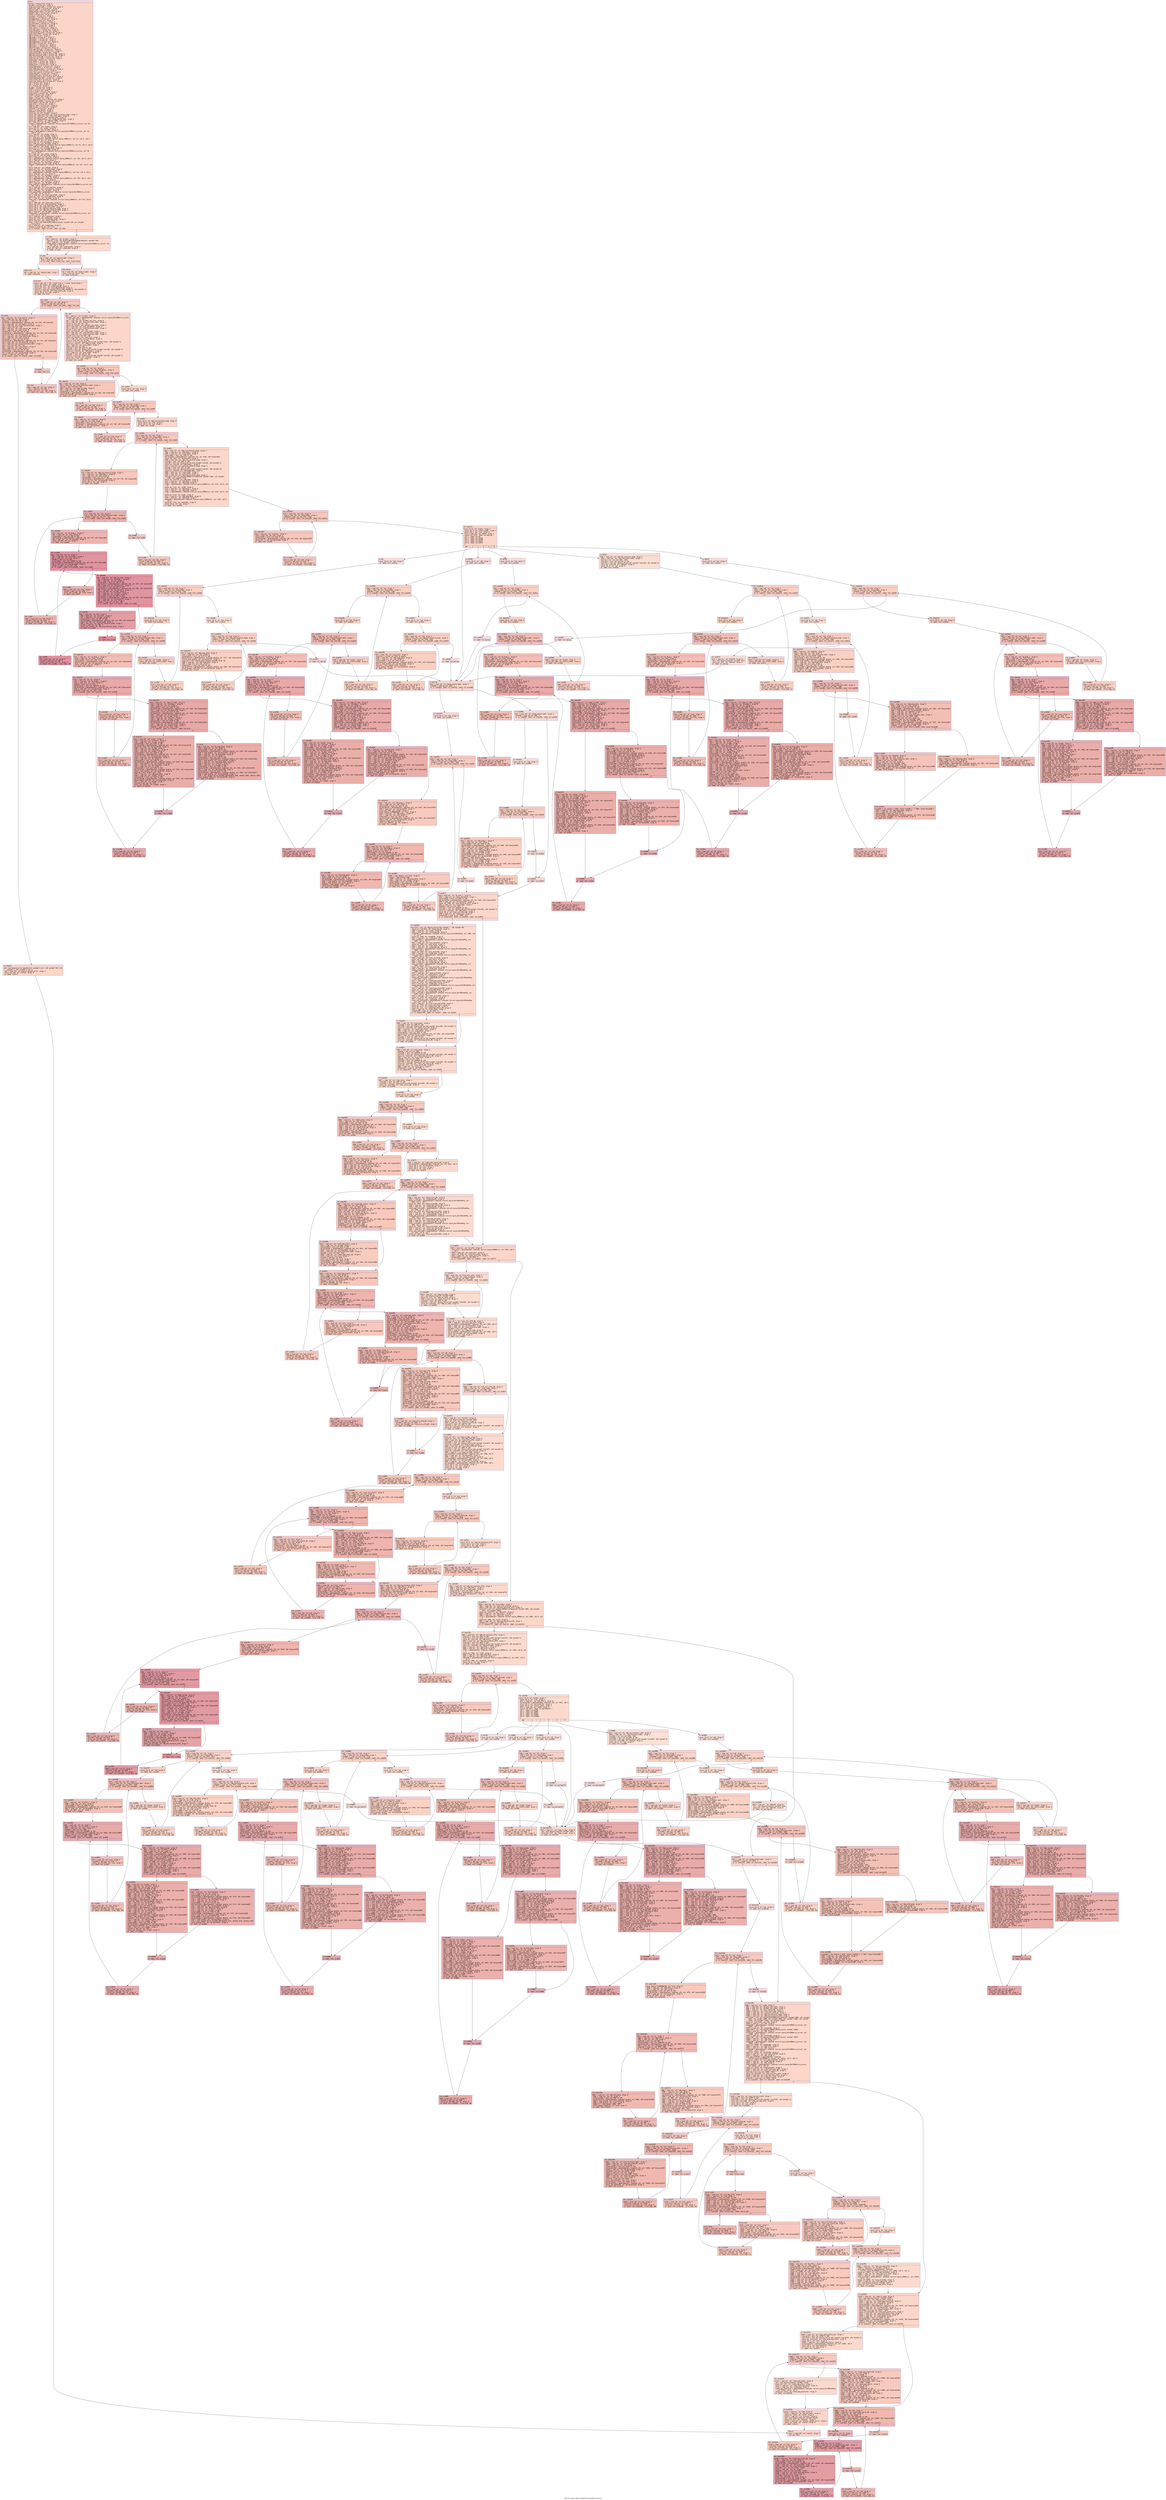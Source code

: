 digraph "CFG for 'hypre_BoomerAMGCreateNodalA' function" {
	label="CFG for 'hypre_BoomerAMGCreateNodalA' function";

	Node0x563bd56feae0 [shape=record,color="#3d50c3ff", style=filled, fillcolor="#f5a08170" fontname="Courier",label="{entry:\l|  %retval = alloca i32, align 4\l  %A.addr = alloca ptr, align 8\l  %num_functions.addr = alloca i32, align 4\l  %dof_func.addr = alloca ptr, align 8\l  %option.addr = alloca i32, align 4\l  %diag_option.addr = alloca i32, align 4\l  %AN_ptr.addr = alloca ptr, align 8\l  %comm = alloca ptr, align 8\l  %A_diag = alloca ptr, align 8\l  %A_diag_i = alloca ptr, align 8\l  %A_diag_data = alloca ptr, align 8\l  %A_offd = alloca ptr, align 8\l  %A_offd_i = alloca ptr, align 8\l  %A_offd_data = alloca ptr, align 8\l  %A_diag_j = alloca ptr, align 8\l  %A_offd_j = alloca ptr, align 8\l  %row_starts = alloca ptr, align 8\l  %col_map_offd = alloca ptr, align 8\l  %num_variables = alloca i32, align 4\l  %num_nonzeros_offd = alloca i32, align 4\l  %num_cols_offd = alloca i32, align 4\l  %AN = alloca ptr, align 8\l  %AN_diag = alloca ptr, align 8\l  %AN_diag_i = alloca ptr, align 8\l  %AN_diag_j = alloca ptr, align 8\l  %AN_diag_data = alloca ptr, align 8\l  %AN_offd = alloca ptr, align 8\l  %AN_offd_i = alloca ptr, align 8\l  %AN_offd_j = alloca ptr, align 8\l  %AN_offd_data = alloca ptr, align 8\l  %col_map_offd_AN = alloca ptr, align 8\l  %new_col_map_offd = alloca ptr, align 8\l  %row_starts_AN = alloca ptr, align 8\l  %AN_num_nonzeros_diag = alloca i32, align 4\l  %AN_num_nonzeros_offd = alloca i32, align 4\l  %num_cols_offd_AN = alloca i32, align 4\l  %new_num_cols_offd = alloca i32, align 4\l  %comm_pkg = alloca ptr, align 8\l  %num_sends = alloca i32, align 4\l  %num_recvs = alloca i32, align 4\l  %send_procs = alloca ptr, align 8\l  %send_map_starts = alloca ptr, align 8\l  %send_map_elmts = alloca ptr, align 8\l  %new_send_map_elmts = alloca ptr, align 8\l  %recv_procs = alloca ptr, align 8\l  %recv_vec_starts = alloca ptr, align 8\l  %comm_pkg_AN = alloca ptr, align 8\l  %send_procs_AN = alloca ptr, align 8\l  %send_map_starts_AN = alloca ptr, align 8\l  %send_map_elmts_AN = alloca ptr, align 8\l  %recv_procs_AN = alloca ptr, align 8\l  %recv_vec_starts_AN = alloca ptr, align 8\l  %i8 = alloca i32, align 4\l  %j9 = alloca i32, align 4\l  %k = alloca i32, align 4\l  %k_map = alloca i32, align 4\l  %index = alloca i32, align 4\l  %row = alloca i32, align 4\l  %start_index = alloca i32, align 4\l  %num_procs = alloca i32, align 4\l  %node = alloca i32, align 4\l  %cnt = alloca i32, align 4\l  %mode = alloca i32, align 4\l  %new_send_elmts_size = alloca i32, align 4\l  %global_num_nodes = alloca i32, align 4\l  %num_nodes = alloca i32, align 4\l  %num_fun2 = alloca i32, align 4\l  %map_to_node = alloca ptr, align 8\l  %map_to_map = alloca ptr, align 8\l  %counter = alloca ptr, align 8\l  %sum = alloca double, align 8\l  %data10 = alloca ptr, align 8\l  store ptr %A, ptr %A.addr, align 8\l  store i32 %num_functions, ptr %num_functions.addr, align 4\l  store ptr %dof_func, ptr %dof_func.addr, align 8\l  store i32 %option, ptr %option.addr, align 4\l  store i32 %diag_option, ptr %diag_option.addr, align 4\l  store ptr %AN_ptr, ptr %AN_ptr.addr, align 8\l  %0 = load ptr, ptr %A.addr, align 8\l  %comm1 = getelementptr inbounds %struct.hypre_ParCSRMatrix_struct, ptr %0,\l... i32 0, i32 0\l  %1 = load ptr, ptr %comm1, align 8\l  store ptr %1, ptr %comm, align 8\l  %2 = load ptr, ptr %A.addr, align 8\l  %diag = getelementptr inbounds %struct.hypre_ParCSRMatrix_struct, ptr %2,\l... i32 0, i32 7\l  %3 = load ptr, ptr %diag, align 8\l  store ptr %3, ptr %A_diag, align 8\l  %4 = load ptr, ptr %A_diag, align 8\l  %i = getelementptr inbounds %struct.hypre_CSRMatrix, ptr %4, i32 0, i32 0\l  %5 = load ptr, ptr %i, align 8\l  store ptr %5, ptr %A_diag_i, align 8\l  %6 = load ptr, ptr %A_diag, align 8\l  %data = getelementptr inbounds %struct.hypre_CSRMatrix, ptr %6, i32 0, i32 6\l  %7 = load ptr, ptr %data, align 8\l  store ptr %7, ptr %A_diag_data, align 8\l  %8 = load ptr, ptr %A.addr, align 8\l  %offd = getelementptr inbounds %struct.hypre_ParCSRMatrix_struct, ptr %8,\l... i32 0, i32 8\l  %9 = load ptr, ptr %offd, align 8\l  store ptr %9, ptr %A_offd, align 8\l  %10 = load ptr, ptr %A_offd, align 8\l  %i2 = getelementptr inbounds %struct.hypre_CSRMatrix, ptr %10, i32 0, i32 0\l  %11 = load ptr, ptr %i2, align 8\l  store ptr %11, ptr %A_offd_i, align 8\l  %12 = load ptr, ptr %A_offd, align 8\l  %data3 = getelementptr inbounds %struct.hypre_CSRMatrix, ptr %12, i32 0, i32\l... 6\l  %13 = load ptr, ptr %data3, align 8\l  store ptr %13, ptr %A_offd_data, align 8\l  %14 = load ptr, ptr %A_diag, align 8\l  %j = getelementptr inbounds %struct.hypre_CSRMatrix, ptr %14, i32 0, i32 1\l  %15 = load ptr, ptr %j, align 8\l  store ptr %15, ptr %A_diag_j, align 8\l  %16 = load ptr, ptr %A_offd, align 8\l  %j4 = getelementptr inbounds %struct.hypre_CSRMatrix, ptr %16, i32 0, i32 1\l  %17 = load ptr, ptr %j4, align 8\l  store ptr %17, ptr %A_offd_j, align 8\l  %18 = load ptr, ptr %A.addr, align 8\l  %row_starts5 = getelementptr inbounds %struct.hypre_ParCSRMatrix_struct, ptr\l... %18, i32 0, i32 12\l  %19 = load ptr, ptr %row_starts5, align 8\l  store ptr %19, ptr %row_starts, align 8\l  %20 = load ptr, ptr %A.addr, align 8\l  %col_map_offd6 = getelementptr inbounds %struct.hypre_ParCSRMatrix_struct,\l... ptr %20, i32 0, i32 11\l  %21 = load ptr, ptr %col_map_offd6, align 8\l  store ptr %21, ptr %col_map_offd, align 8\l  %22 = load ptr, ptr %A_diag, align 8\l  %num_rows = getelementptr inbounds %struct.hypre_CSRMatrix, ptr %22, i32 0,\l... i32 2\l  %23 = load i32, ptr %num_rows, align 8\l  store i32 %23, ptr %num_variables, align 4\l  store i32 0, ptr %num_nonzeros_offd, align 4\l  store i32 0, ptr %num_cols_offd, align 4\l  store i32 0, ptr %AN_num_nonzeros_diag, align 4\l  store i32 0, ptr %AN_num_nonzeros_offd, align 4\l  %24 = load ptr, ptr %A.addr, align 8\l  %comm_pkg7 = getelementptr inbounds %struct.hypre_ParCSRMatrix_struct, ptr\l... %24, i32 0, i32 14\l  %25 = load ptr, ptr %comm_pkg7, align 8\l  store ptr %25, ptr %comm_pkg, align 8\l  store ptr null, ptr %send_map_elmts, align 8\l  %26 = load ptr, ptr %comm, align 8\l  %call = call i32 @hypre_MPI_Comm_size(ptr noundef %26, ptr noundef\l... %num_procs)\l  %27 = load ptr, ptr %comm_pkg, align 8\l  %tobool = icmp ne ptr %27, null\l  br i1 %tobool, label %if.end, label %if.then\l|{<s0>T|<s1>F}}"];
	Node0x563bd56feae0:s0 -> Node0x563bd5707940[tooltip="entry -> if.end\nProbability 62.50%" ];
	Node0x563bd56feae0:s1 -> Node0x563bd5707990[tooltip="entry -> if.then\nProbability 37.50%" ];
	Node0x563bd5707990 [shape=record,color="#3d50c3ff", style=filled, fillcolor="#f7a88970" fontname="Courier",label="{if.then:\l|  %28 = load ptr, ptr %A.addr, align 8\l  %call11 = call i32 @hypre_MatvecCommPkgCreate(ptr noundef %28)\l  %29 = load ptr, ptr %A.addr, align 8\l  %comm_pkg12 = getelementptr inbounds %struct.hypre_ParCSRMatrix_struct, ptr\l... %29, i32 0, i32 14\l  %30 = load ptr, ptr %comm_pkg12, align 8\l  store ptr %30, ptr %comm_pkg, align 8\l  br label %if.end\l}"];
	Node0x563bd5707990 -> Node0x563bd5707940[tooltip="if.then -> if.end\nProbability 100.00%" ];
	Node0x563bd5707940 [shape=record,color="#3d50c3ff", style=filled, fillcolor="#f5a08170" fontname="Courier",label="{if.end:\l|  %31 = load i32, ptr %option.addr, align 4\l  %cmp = icmp sgt i32 %31, 0\l  br i1 %cmp, label %cond.true, label %cond.false\l|{<s0>T|<s1>F}}"];
	Node0x563bd5707940:s0 -> Node0x563bd5701fe0[tooltip="if.end -> cond.true\nProbability 62.50%" ];
	Node0x563bd5707940:s1 -> Node0x563bd5702060[tooltip="if.end -> cond.false\nProbability 37.50%" ];
	Node0x563bd5701fe0 [shape=record,color="#3d50c3ff", style=filled, fillcolor="#f6a38570" fontname="Courier",label="{cond.true:\l|  %32 = load i32, ptr %option.addr, align 4\l  br label %cond.end\l}"];
	Node0x563bd5701fe0 -> Node0x563bd57089a0[tooltip="cond.true -> cond.end\nProbability 100.00%" ];
	Node0x563bd5702060 [shape=record,color="#3d50c3ff", style=filled, fillcolor="#f7a88970" fontname="Courier",label="{cond.false:\l|  %33 = load i32, ptr %option.addr, align 4\l  %sub = sub nsw i32 0, %33\l  br label %cond.end\l}"];
	Node0x563bd5702060 -> Node0x563bd57089a0[tooltip="cond.false -> cond.end\nProbability 100.00%" ];
	Node0x563bd57089a0 [shape=record,color="#3d50c3ff", style=filled, fillcolor="#f5a08170" fontname="Courier",label="{cond.end:\l|  %cond = phi i32 [ %32, %cond.true ], [ %sub, %cond.false ]\l  store i32 %cond, ptr %mode, align 4\l  store ptr null, ptr %comm_pkg_AN, align 8\l  store ptr null, ptr %col_map_offd_AN, align 8\l  %call13 = call ptr @hypre_CAlloc(i64 noundef 2, i64 noundef 4)\l  store ptr %call13, ptr %row_starts_AN, align 8\l  store i32 0, ptr %i8, align 4\l  br label %for.cond\l}"];
	Node0x563bd57089a0 -> Node0x563bd5709200[tooltip="cond.end -> for.cond\nProbability 100.00%" ];
	Node0x563bd5709200 [shape=record,color="#3d50c3ff", style=filled, fillcolor="#ec7f6370" fontname="Courier",label="{for.cond:\l|  %34 = load i32, ptr %i8, align 4\l  %cmp14 = icmp slt i32 %34, 2\l  br i1 %cmp14, label %for.body, label %for.end\l|{<s0>T|<s1>F}}"];
	Node0x563bd5709200:s0 -> Node0x563bd5709460[tooltip="for.cond -> for.body\nProbability 96.88%" ];
	Node0x563bd5709200:s1 -> Node0x563bd57094e0[tooltip="for.cond -> for.end\nProbability 3.12%" ];
	Node0x563bd5709460 [shape=record,color="#3d50c3ff", style=filled, fillcolor="#ec7f6370" fontname="Courier",label="{for.body:\l|  %35 = load ptr, ptr %row_starts, align 8\l  %36 = load i32, ptr %i8, align 4\l  %idxprom = sext i32 %36 to i64\l  %arrayidx = getelementptr inbounds i32, ptr %35, i64 %idxprom\l  %37 = load i32, ptr %arrayidx, align 4\l  %38 = load i32, ptr %num_functions.addr, align 4\l  %div = sdiv i32 %37, %38\l  %39 = load ptr, ptr %row_starts_AN, align 8\l  %40 = load i32, ptr %i8, align 4\l  %idxprom15 = sext i32 %40 to i64\l  %arrayidx16 = getelementptr inbounds i32, ptr %39, i64 %idxprom15\l  store i32 %div, ptr %arrayidx16, align 4\l  %41 = load ptr, ptr %row_starts_AN, align 8\l  %42 = load i32, ptr %i8, align 4\l  %idxprom17 = sext i32 %42 to i64\l  %arrayidx18 = getelementptr inbounds i32, ptr %41, i64 %idxprom17\l  %43 = load i32, ptr %arrayidx18, align 4\l  %44 = load i32, ptr %num_functions.addr, align 4\l  %mul = mul nsw i32 %43, %44\l  %45 = load ptr, ptr %row_starts, align 8\l  %46 = load i32, ptr %i8, align 4\l  %idxprom19 = sext i32 %46 to i64\l  %arrayidx20 = getelementptr inbounds i32, ptr %45, i64 %idxprom19\l  %47 = load i32, ptr %arrayidx20, align 4\l  %cmp21 = icmp slt i32 %mul, %47\l  br i1 %cmp21, label %if.then22, label %if.end23\l|{<s0>T|<s1>F}}"];
	Node0x563bd5709460:s0 -> Node0x563bd570ad50[tooltip="for.body -> if.then22\nProbability 3.12%" ];
	Node0x563bd5709460:s1 -> Node0x563bd570add0[tooltip="for.body -> if.end23\nProbability 96.88%" ];
	Node0x563bd570ad50 [shape=record,color="#3d50c3ff", style=filled, fillcolor="#f6a38570" fontname="Courier",label="{if.then22:\l|  call void @hypre_error_handler(ptr noundef @.str, i32 noundef 151, i32\l... noundef 1, ptr noundef @.str.1)\l  %48 = load i32, ptr @hypre__global_error, align 4\l  store i32 %48, ptr %retval, align 4\l  br label %return\l}"];
	Node0x563bd570ad50 -> Node0x563bd570b320[tooltip="if.then22 -> return\nProbability 100.00%" ];
	Node0x563bd570add0 [shape=record,color="#3d50c3ff", style=filled, fillcolor="#ec7f6370" fontname="Courier",label="{if.end23:\l|  br label %for.inc\l}"];
	Node0x563bd570add0 -> Node0x563bd570b440[tooltip="if.end23 -> for.inc\nProbability 100.00%" ];
	Node0x563bd570b440 [shape=record,color="#3d50c3ff", style=filled, fillcolor="#ec7f6370" fontname="Courier",label="{for.inc:\l|  %49 = load i32, ptr %i8, align 4\l  %inc = add nsw i32 %49, 1\l  store i32 %inc, ptr %i8, align 4\l  br label %for.cond, !llvm.loop !6\l}"];
	Node0x563bd570b440 -> Node0x563bd5709200[tooltip="for.inc -> for.cond\nProbability 100.00%" ];
	Node0x563bd57094e0 [shape=record,color="#3d50c3ff", style=filled, fillcolor="#f6a38570" fontname="Courier",label="{for.end:\l|  %50 = load ptr, ptr %A.addr, align 8\l  %global_num_rows = getelementptr inbounds %struct.hypre_ParCSRMatrix_struct,\l... ptr %50, i32 0, i32 1\l  %51 = load i32, ptr %global_num_rows, align 8\l  %52 = load i32, ptr %num_functions.addr, align 4\l  %div24 = sdiv i32 %51, %52\l  store i32 %div24, ptr %global_num_nodes, align 4\l  %53 = load i32, ptr %num_variables, align 4\l  %54 = load i32, ptr %num_functions.addr, align 4\l  %div25 = sdiv i32 %53, %54\l  store i32 %div25, ptr %num_nodes, align 4\l  %55 = load i32, ptr %num_functions.addr, align 4\l  %56 = load i32, ptr %num_functions.addr, align 4\l  %mul26 = mul nsw i32 %55, %56\l  store i32 %mul26, ptr %num_fun2, align 4\l  %57 = load i32, ptr %num_variables, align 4\l  %conv = sext i32 %57 to i64\l  %call27 = call ptr @hypre_CAlloc(i64 noundef %conv, i64 noundef 4)\l  store ptr %call27, ptr %map_to_node, align 8\l  %58 = load i32, ptr %num_nodes, align 4\l  %add = add nsw i32 %58, 1\l  %conv28 = sext i32 %add to i64\l  %call29 = call ptr @hypre_CAlloc(i64 noundef %conv28, i64 noundef 4)\l  store ptr %call29, ptr %AN_diag_i, align 8\l  %59 = load i32, ptr %num_nodes, align 4\l  %conv30 = sext i32 %59 to i64\l  %call31 = call ptr @hypre_CAlloc(i64 noundef %conv30, i64 noundef 4)\l  store ptr %call31, ptr %counter, align 8\l  store i32 0, ptr %i8, align 4\l  br label %for.cond32\l}"];
	Node0x563bd57094e0 -> Node0x563bd570d530[tooltip="for.end -> for.cond32\nProbability 100.00%" ];
	Node0x563bd570d530 [shape=record,color="#3d50c3ff", style=filled, fillcolor="#ec7f6370" fontname="Courier",label="{for.cond32:\l|  %60 = load i32, ptr %i8, align 4\l  %61 = load i32, ptr %num_variables, align 4\l  %cmp33 = icmp slt i32 %60, %61\l  br i1 %cmp33, label %for.body35, label %for.end41\l|{<s0>T|<s1>F}}"];
	Node0x563bd570d530:s0 -> Node0x563bd570d780[tooltip="for.cond32 -> for.body35\nProbability 96.88%" ];
	Node0x563bd570d530:s1 -> Node0x563bd570d7d0[tooltip="for.cond32 -> for.end41\nProbability 3.12%" ];
	Node0x563bd570d780 [shape=record,color="#3d50c3ff", style=filled, fillcolor="#ec7f6370" fontname="Courier",label="{for.body35:\l|  %62 = load i32, ptr %i8, align 4\l  %63 = load i32, ptr %num_functions.addr, align 4\l  %div36 = sdiv i32 %62, %63\l  %64 = load ptr, ptr %map_to_node, align 8\l  %65 = load i32, ptr %i8, align 4\l  %idxprom37 = sext i32 %65 to i64\l  %arrayidx38 = getelementptr inbounds i32, ptr %64, i64 %idxprom37\l  store i32 %div36, ptr %arrayidx38, align 4\l  br label %for.inc39\l}"];
	Node0x563bd570d780 -> Node0x563bd570ddc0[tooltip="for.body35 -> for.inc39\nProbability 100.00%" ];
	Node0x563bd570ddc0 [shape=record,color="#3d50c3ff", style=filled, fillcolor="#ec7f6370" fontname="Courier",label="{for.inc39:\l|  %66 = load i32, ptr %i8, align 4\l  %inc40 = add nsw i32 %66, 1\l  store i32 %inc40, ptr %i8, align 4\l  br label %for.cond32, !llvm.loop !8\l}"];
	Node0x563bd570ddc0 -> Node0x563bd570d530[tooltip="for.inc39 -> for.cond32\nProbability 100.00%" ];
	Node0x563bd570d7d0 [shape=record,color="#3d50c3ff", style=filled, fillcolor="#f6a38570" fontname="Courier",label="{for.end41:\l|  store i32 0, ptr %i8, align 4\l  br label %for.cond42\l}"];
	Node0x563bd570d7d0 -> Node0x563bd570e2e0[tooltip="for.end41 -> for.cond42\nProbability 100.00%" ];
	Node0x563bd570e2e0 [shape=record,color="#3d50c3ff", style=filled, fillcolor="#ec7f6370" fontname="Courier",label="{for.cond42:\l|  %67 = load i32, ptr %i8, align 4\l  %68 = load i32, ptr %num_nodes, align 4\l  %cmp43 = icmp slt i32 %67, %68\l  br i1 %cmp43, label %for.body45, label %for.end50\l|{<s0>T|<s1>F}}"];
	Node0x563bd570e2e0:s0 -> Node0x563bd570e580[tooltip="for.cond42 -> for.body45\nProbability 96.88%" ];
	Node0x563bd570e2e0:s1 -> Node0x563bd570e600[tooltip="for.cond42 -> for.end50\nProbability 3.12%" ];
	Node0x563bd570e580 [shape=record,color="#3d50c3ff", style=filled, fillcolor="#ec7f6370" fontname="Courier",label="{for.body45:\l|  %69 = load ptr, ptr %counter, align 8\l  %70 = load i32, ptr %i8, align 4\l  %idxprom46 = sext i32 %70 to i64\l  %arrayidx47 = getelementptr inbounds i32, ptr %69, i64 %idxprom46\l  store i32 -1, ptr %arrayidx47, align 4\l  br label %for.inc48\l}"];
	Node0x563bd570e580 -> Node0x563bd570ea70[tooltip="for.body45 -> for.inc48\nProbability 100.00%" ];
	Node0x563bd570ea70 [shape=record,color="#3d50c3ff", style=filled, fillcolor="#ec7f6370" fontname="Courier",label="{for.inc48:\l|  %71 = load i32, ptr %i8, align 4\l  %inc49 = add nsw i32 %71, 1\l  store i32 %inc49, ptr %i8, align 4\l  br label %for.cond42, !llvm.loop !9\l}"];
	Node0x563bd570ea70 -> Node0x563bd570e2e0[tooltip="for.inc48 -> for.cond42\nProbability 100.00%" ];
	Node0x563bd570e600 [shape=record,color="#3d50c3ff", style=filled, fillcolor="#f6a38570" fontname="Courier",label="{for.end50:\l|  store i32 0, ptr %AN_num_nonzeros_diag, align 4\l  store i32 0, ptr %row, align 4\l  store i32 0, ptr %i8, align 4\l  br label %for.cond51\l}"];
	Node0x563bd570e600 -> Node0x563bd570f130[tooltip="for.end50 -> for.cond51\nProbability 100.00%" ];
	Node0x563bd570f130 [shape=record,color="#3d50c3ff", style=filled, fillcolor="#ec7f6370" fontname="Courier",label="{for.cond51:\l|  %72 = load i32, ptr %i8, align 4\l  %73 = load i32, ptr %num_nodes, align 4\l  %cmp52 = icmp slt i32 %72, %73\l  br i1 %cmp52, label %for.body54, label %for.end92\l|{<s0>T|<s1>F}}"];
	Node0x563bd570f130:s0 -> Node0x563bd570f3a0[tooltip="for.cond51 -> for.body54\nProbability 96.88%" ];
	Node0x563bd570f130:s1 -> Node0x563bd570f3f0[tooltip="for.cond51 -> for.end92\nProbability 3.12%" ];
	Node0x563bd570f3a0 [shape=record,color="#3d50c3ff", style=filled, fillcolor="#ec7f6370" fontname="Courier",label="{for.body54:\l|  %74 = load i32, ptr %AN_num_nonzeros_diag, align 4\l  %75 = load ptr, ptr %AN_diag_i, align 8\l  %76 = load i32, ptr %i8, align 4\l  %idxprom55 = sext i32 %76 to i64\l  %arrayidx56 = getelementptr inbounds i32, ptr %75, i64 %idxprom55\l  store i32 %74, ptr %arrayidx56, align 4\l  store i32 0, ptr %j9, align 4\l  br label %for.cond57\l}"];
	Node0x563bd570f3a0 -> Node0x563bd570f950[tooltip="for.body54 -> for.cond57\nProbability 100.00%" ];
	Node0x563bd570f950 [shape=record,color="#3d50c3ff", style=filled, fillcolor="#d6524470" fontname="Courier",label="{for.cond57:\l|  %77 = load i32, ptr %j9, align 4\l  %78 = load i32, ptr %num_functions.addr, align 4\l  %cmp58 = icmp slt i32 %77, %78\l  br i1 %cmp58, label %for.body60, label %for.end89\l|{<s0>T|<s1>F}}"];
	Node0x563bd570f950:s0 -> Node0x563bd570fc50[tooltip="for.cond57 -> for.body60\nProbability 96.88%" ];
	Node0x563bd570f950:s1 -> Node0x563bd570fca0[tooltip="for.cond57 -> for.end89\nProbability 3.12%" ];
	Node0x563bd570fc50 [shape=record,color="#3d50c3ff", style=filled, fillcolor="#d6524470" fontname="Courier",label="{for.body60:\l|  %79 = load ptr, ptr %A_diag_i, align 8\l  %80 = load i32, ptr %row, align 4\l  %idxprom61 = sext i32 %80 to i64\l  %arrayidx62 = getelementptr inbounds i32, ptr %79, i64 %idxprom61\l  %81 = load i32, ptr %arrayidx62, align 4\l  store i32 %81, ptr %k, align 4\l  br label %for.cond63\l}"];
	Node0x563bd570fc50 -> Node0x563bd5710190[tooltip="for.body60 -> for.cond63\nProbability 100.00%" ];
	Node0x563bd5710190 [shape=record,color="#b70d28ff", style=filled, fillcolor="#b70d2870" fontname="Courier",label="{for.cond63:\l|  %82 = load i32, ptr %k, align 4\l  %83 = load ptr, ptr %A_diag_i, align 8\l  %84 = load i32, ptr %row, align 4\l  %add64 = add nsw i32 %84, 1\l  %idxprom65 = sext i32 %add64 to i64\l  %arrayidx66 = getelementptr inbounds i32, ptr %83, i64 %idxprom65\l  %85 = load i32, ptr %arrayidx66, align 4\l  %cmp67 = icmp slt i32 %82, %85\l  br i1 %cmp67, label %for.body69, label %for.end85\l|{<s0>T|<s1>F}}"];
	Node0x563bd5710190:s0 -> Node0x563bd5710750[tooltip="for.cond63 -> for.body69\nProbability 96.88%" ];
	Node0x563bd5710190:s1 -> Node0x563bd57107d0[tooltip="for.cond63 -> for.end85\nProbability 3.12%" ];
	Node0x563bd5710750 [shape=record,color="#b70d28ff", style=filled, fillcolor="#b70d2870" fontname="Courier",label="{for.body69:\l|  %86 = load ptr, ptr %map_to_node, align 8\l  %87 = load ptr, ptr %A_diag_j, align 8\l  %88 = load i32, ptr %k, align 4\l  %idxprom70 = sext i32 %88 to i64\l  %arrayidx71 = getelementptr inbounds i32, ptr %87, i64 %idxprom70\l  %89 = load i32, ptr %arrayidx71, align 4\l  %idxprom72 = sext i32 %89 to i64\l  %arrayidx73 = getelementptr inbounds i32, ptr %86, i64 %idxprom72\l  %90 = load i32, ptr %arrayidx73, align 4\l  store i32 %90, ptr %k_map, align 4\l  %91 = load ptr, ptr %counter, align 8\l  %92 = load i32, ptr %k_map, align 4\l  %idxprom74 = sext i32 %92 to i64\l  %arrayidx75 = getelementptr inbounds i32, ptr %91, i64 %idxprom74\l  %93 = load i32, ptr %arrayidx75, align 4\l  %94 = load i32, ptr %i8, align 4\l  %cmp76 = icmp slt i32 %93, %94\l  br i1 %cmp76, label %if.then78, label %if.end82\l|{<s0>T|<s1>F}}"];
	Node0x563bd5710750:s0 -> Node0x563bd5711380[tooltip="for.body69 -> if.then78\nProbability 50.00%" ];
	Node0x563bd5710750:s1 -> Node0x563bd5711400[tooltip="for.body69 -> if.end82\nProbability 50.00%" ];
	Node0x563bd5711380 [shape=record,color="#3d50c3ff", style=filled, fillcolor="#be242e70" fontname="Courier",label="{if.then78:\l|  %95 = load i32, ptr %i8, align 4\l  %96 = load ptr, ptr %counter, align 8\l  %97 = load i32, ptr %k_map, align 4\l  %idxprom79 = sext i32 %97 to i64\l  %arrayidx80 = getelementptr inbounds i32, ptr %96, i64 %idxprom79\l  store i32 %95, ptr %arrayidx80, align 4\l  %98 = load i32, ptr %AN_num_nonzeros_diag, align 4\l  %inc81 = add nsw i32 %98, 1\l  store i32 %inc81, ptr %AN_num_nonzeros_diag, align 4\l  br label %if.end82\l}"];
	Node0x563bd5711380 -> Node0x563bd5711400[tooltip="if.then78 -> if.end82\nProbability 100.00%" ];
	Node0x563bd5711400 [shape=record,color="#b70d28ff", style=filled, fillcolor="#b70d2870" fontname="Courier",label="{if.end82:\l|  br label %for.inc83\l}"];
	Node0x563bd5711400 -> Node0x563bd570aa40[tooltip="if.end82 -> for.inc83\nProbability 100.00%" ];
	Node0x563bd570aa40 [shape=record,color="#b70d28ff", style=filled, fillcolor="#b70d2870" fontname="Courier",label="{for.inc83:\l|  %99 = load i32, ptr %k, align 4\l  %inc84 = add nsw i32 %99, 1\l  store i32 %inc84, ptr %k, align 4\l  br label %for.cond63, !llvm.loop !10\l}"];
	Node0x563bd570aa40 -> Node0x563bd5710190[tooltip="for.inc83 -> for.cond63\nProbability 100.00%" ];
	Node0x563bd57107d0 [shape=record,color="#3d50c3ff", style=filled, fillcolor="#d6524470" fontname="Courier",label="{for.end85:\l|  %100 = load i32, ptr %row, align 4\l  %inc86 = add nsw i32 %100, 1\l  store i32 %inc86, ptr %row, align 4\l  br label %for.inc87\l}"];
	Node0x563bd57107d0 -> Node0x563bd57129e0[tooltip="for.end85 -> for.inc87\nProbability 100.00%" ];
	Node0x563bd57129e0 [shape=record,color="#3d50c3ff", style=filled, fillcolor="#d6524470" fontname="Courier",label="{for.inc87:\l|  %101 = load i32, ptr %j9, align 4\l  %inc88 = add nsw i32 %101, 1\l  store i32 %inc88, ptr %j9, align 4\l  br label %for.cond57, !llvm.loop !11\l}"];
	Node0x563bd57129e0 -> Node0x563bd570f950[tooltip="for.inc87 -> for.cond57\nProbability 100.00%" ];
	Node0x563bd570fca0 [shape=record,color="#3d50c3ff", style=filled, fillcolor="#ec7f6370" fontname="Courier",label="{for.end89:\l|  br label %for.inc90\l}"];
	Node0x563bd570fca0 -> Node0x563bd5706b60[tooltip="for.end89 -> for.inc90\nProbability 100.00%" ];
	Node0x563bd5706b60 [shape=record,color="#3d50c3ff", style=filled, fillcolor="#ec7f6370" fontname="Courier",label="{for.inc90:\l|  %102 = load i32, ptr %i8, align 4\l  %inc91 = add nsw i32 %102, 1\l  store i32 %inc91, ptr %i8, align 4\l  br label %for.cond51, !llvm.loop !12\l}"];
	Node0x563bd5706b60 -> Node0x563bd570f130[tooltip="for.inc90 -> for.cond51\nProbability 100.00%" ];
	Node0x563bd570f3f0 [shape=record,color="#3d50c3ff", style=filled, fillcolor="#f6a38570" fontname="Courier",label="{for.end92:\l|  %103 = load i32, ptr %AN_num_nonzeros_diag, align 4\l  %104 = load ptr, ptr %AN_diag_i, align 8\l  %105 = load i32, ptr %num_nodes, align 4\l  %idxprom93 = sext i32 %105 to i64\l  %arrayidx94 = getelementptr inbounds i32, ptr %104, i64 %idxprom93\l  store i32 %103, ptr %arrayidx94, align 4\l  %106 = load i32, ptr %AN_num_nonzeros_diag, align 4\l  %conv95 = sext i32 %106 to i64\l  %call96 = call ptr @hypre_CAlloc(i64 noundef %conv95, i64 noundef 4)\l  store ptr %call96, ptr %AN_diag_j, align 8\l  %107 = load i32, ptr %AN_num_nonzeros_diag, align 4\l  %conv97 = sext i32 %107 to i64\l  %call98 = call ptr @hypre_CAlloc(i64 noundef %conv97, i64 noundef 8)\l  store ptr %call98, ptr %AN_diag_data, align 8\l  %108 = load i32, ptr %num_nodes, align 4\l  %109 = load i32, ptr %num_nodes, align 4\l  %110 = load i32, ptr %AN_num_nonzeros_diag, align 4\l  %call99 = call ptr @hypre_CSRMatrixCreate(i32 noundef %108, i32 noundef\l... %109, i32 noundef %110)\l  store ptr %call99, ptr %AN_diag, align 8\l  %111 = load ptr, ptr %AN_diag_i, align 8\l  %112 = load ptr, ptr %AN_diag, align 8\l  %i100 = getelementptr inbounds %struct.hypre_CSRMatrix, ptr %112, i32 0, i32\l... 0\l  store ptr %111, ptr %i100, align 8\l  %113 = load ptr, ptr %AN_diag_j, align 8\l  %114 = load ptr, ptr %AN_diag, align 8\l  %j101 = getelementptr inbounds %struct.hypre_CSRMatrix, ptr %114, i32 0, i32\l... 1\l  store ptr %113, ptr %j101, align 8\l  %115 = load ptr, ptr %AN_diag_data, align 8\l  %116 = load ptr, ptr %AN_diag, align 8\l  %data102 = getelementptr inbounds %struct.hypre_CSRMatrix, ptr %116, i32 0,\l... i32 6\l  store ptr %115, ptr %data102, align 8\l  store i32 0, ptr %i8, align 4\l  br label %for.cond103\l}"];
	Node0x563bd570f3f0 -> Node0x563bd57088a0[tooltip="for.end92 -> for.cond103\nProbability 100.00%" ];
	Node0x563bd57088a0 [shape=record,color="#3d50c3ff", style=filled, fillcolor="#ec7f6370" fontname="Courier",label="{for.cond103:\l|  %117 = load i32, ptr %i8, align 4\l  %118 = load i32, ptr %num_nodes, align 4\l  %cmp104 = icmp slt i32 %117, %118\l  br i1 %cmp104, label %for.body106, label %for.end111\l|{<s0>T|<s1>F}}"];
	Node0x563bd57088a0:s0 -> Node0x563bd5716660[tooltip="for.cond103 -> for.body106\nProbability 96.88%" ];
	Node0x563bd57088a0:s1 -> Node0x563bd57166b0[tooltip="for.cond103 -> for.end111\nProbability 3.12%" ];
	Node0x563bd5716660 [shape=record,color="#3d50c3ff", style=filled, fillcolor="#ec7f6370" fontname="Courier",label="{for.body106:\l|  %119 = load ptr, ptr %counter, align 8\l  %120 = load i32, ptr %i8, align 4\l  %idxprom107 = sext i32 %120 to i64\l  %arrayidx108 = getelementptr inbounds i32, ptr %119, i64 %idxprom107\l  store i32 -1, ptr %arrayidx108, align 4\l  br label %for.inc109\l}"];
	Node0x563bd5716660 -> Node0x563bd5716af0[tooltip="for.body106 -> for.inc109\nProbability 100.00%" ];
	Node0x563bd5716af0 [shape=record,color="#3d50c3ff", style=filled, fillcolor="#ec7f6370" fontname="Courier",label="{for.inc109:\l|  %121 = load i32, ptr %i8, align 4\l  %inc110 = add nsw i32 %121, 1\l  store i32 %inc110, ptr %i8, align 4\l  br label %for.cond103, !llvm.loop !13\l}"];
	Node0x563bd5716af0 -> Node0x563bd57088a0[tooltip="for.inc109 -> for.cond103\nProbability 100.00%" ];
	Node0x563bd57166b0 [shape=record,color="#3d50c3ff", style=filled, fillcolor="#f6a38570" fontname="Courier",label="{for.end111:\l|  store i32 0, ptr %index, align 4\l  store i32 0, ptr %start_index, align 4\l  store i32 0, ptr %row, align 4\l  %122 = load i32, ptr %mode, align 4\l  switch i32 %122, label %sw.epilog [\l    i32 1, label %sw.bb\l    i32 2, label %sw.bb182\l    i32 3, label %sw.bb248\l    i32 4, label %sw.bb312\l    i32 6, label %sw.bb413\l  ]\l|{<s0>def|<s1>1|<s2>2|<s3>3|<s4>4|<s5>6}}"];
	Node0x563bd57166b0:s0 -> Node0x563bd57171d0[tooltip="for.end111 -> sw.epilog\nProbability 16.67%" ];
	Node0x563bd57166b0:s1 -> Node0x563bd5717250[tooltip="for.end111 -> sw.bb\nProbability 16.67%" ];
	Node0x563bd57166b0:s2 -> Node0x563bd57172c0[tooltip="for.end111 -> sw.bb182\nProbability 16.67%" ];
	Node0x563bd57166b0:s3 -> Node0x563bd5717370[tooltip="for.end111 -> sw.bb248\nProbability 16.67%" ];
	Node0x563bd57166b0:s4 -> Node0x563bd5717420[tooltip="for.end111 -> sw.bb312\nProbability 16.67%" ];
	Node0x563bd57166b0:s5 -> Node0x563bd5717500[tooltip="for.end111 -> sw.bb413\nProbability 16.67%" ];
	Node0x563bd5717250 [shape=record,color="#3d50c3ff", style=filled, fillcolor="#f7b59970" fontname="Courier",label="{sw.bb:\l|  store i32 0, ptr %i8, align 4\l  br label %for.cond112\l}"];
	Node0x563bd5717250 -> Node0x563bd5717870[tooltip="sw.bb -> for.cond112\nProbability 100.00%" ];
	Node0x563bd5717870 [shape=record,color="#3d50c3ff", style=filled, fillcolor="#f3947570" fontname="Courier",label="{for.cond112:\l|  %123 = load i32, ptr %i8, align 4\l  %124 = load i32, ptr %num_nodes, align 4\l  %cmp113 = icmp slt i32 %123, %124\l  br i1 %cmp113, label %for.body115, label %for.end169\l|{<s0>T|<s1>F}}"];
	Node0x563bd5717870:s0 -> Node0x563bd5717b10[tooltip="for.cond112 -> for.body115\nProbability 96.88%" ];
	Node0x563bd5717870:s1 -> Node0x563bd5717b90[tooltip="for.cond112 -> for.end169\nProbability 3.12%" ];
	Node0x563bd5717b10 [shape=record,color="#3d50c3ff", style=filled, fillcolor="#f3947570" fontname="Courier",label="{for.body115:\l|  store i32 0, ptr %j9, align 4\l  br label %for.cond116\l}"];
	Node0x563bd5717b10 -> Node0x563bd5717dc0[tooltip="for.body115 -> for.cond116\nProbability 100.00%" ];
	Node0x563bd5717dc0 [shape=record,color="#3d50c3ff", style=filled, fillcolor="#e36c5570" fontname="Courier",label="{for.cond116:\l|  %125 = load i32, ptr %j9, align 4\l  %126 = load i32, ptr %num_functions.addr, align 4\l  %cmp117 = icmp slt i32 %125, %126\l  br i1 %cmp117, label %for.body119, label %for.end166\l|{<s0>T|<s1>F}}"];
	Node0x563bd5717dc0:s0 -> Node0x563bd57180c0[tooltip="for.cond116 -> for.body119\nProbability 96.88%" ];
	Node0x563bd5717dc0:s1 -> Node0x563bd5718110[tooltip="for.cond116 -> for.end166\nProbability 3.12%" ];
	Node0x563bd57180c0 [shape=record,color="#3d50c3ff", style=filled, fillcolor="#e36c5570" fontname="Courier",label="{for.body119:\l|  %127 = load ptr, ptr %A_diag_i, align 8\l  %128 = load i32, ptr %row, align 4\l  %idxprom120 = sext i32 %128 to i64\l  %arrayidx121 = getelementptr inbounds i32, ptr %127, i64 %idxprom120\l  %129 = load i32, ptr %arrayidx121, align 4\l  store i32 %129, ptr %k, align 4\l  br label %for.cond122\l}"];
	Node0x563bd57180c0 -> Node0x563bd5718600[tooltip="for.body119 -> for.cond122\nProbability 100.00%" ];
	Node0x563bd5718600 [shape=record,color="#3d50c3ff", style=filled, fillcolor="#ca3b3770" fontname="Courier",label="{for.cond122:\l|  %130 = load i32, ptr %k, align 4\l  %131 = load ptr, ptr %A_diag_i, align 8\l  %132 = load i32, ptr %row, align 4\l  %add123 = add nsw i32 %132, 1\l  %idxprom124 = sext i32 %add123 to i64\l  %arrayidx125 = getelementptr inbounds i32, ptr %131, i64 %idxprom124\l  %133 = load i32, ptr %arrayidx125, align 4\l  %cmp126 = icmp slt i32 %130, %133\l  br i1 %cmp126, label %for.body128, label %for.end162\l|{<s0>T|<s1>F}}"];
	Node0x563bd5718600:s0 -> Node0x563bd5718bc0[tooltip="for.cond122 -> for.body128\nProbability 96.88%" ];
	Node0x563bd5718600:s1 -> Node0x563bd5718c40[tooltip="for.cond122 -> for.end162\nProbability 3.12%" ];
	Node0x563bd5718bc0 [shape=record,color="#3d50c3ff", style=filled, fillcolor="#ca3b3770" fontname="Courier",label="{for.body128:\l|  %134 = load ptr, ptr %map_to_node, align 8\l  %135 = load ptr, ptr %A_diag_j, align 8\l  %136 = load i32, ptr %k, align 4\l  %idxprom129 = sext i32 %136 to i64\l  %arrayidx130 = getelementptr inbounds i32, ptr %135, i64 %idxprom129\l  %137 = load i32, ptr %arrayidx130, align 4\l  %idxprom131 = sext i32 %137 to i64\l  %arrayidx132 = getelementptr inbounds i32, ptr %134, i64 %idxprom131\l  %138 = load i32, ptr %arrayidx132, align 4\l  store i32 %138, ptr %k_map, align 4\l  %139 = load ptr, ptr %counter, align 8\l  %140 = load i32, ptr %k_map, align 4\l  %idxprom133 = sext i32 %140 to i64\l  %arrayidx134 = getelementptr inbounds i32, ptr %139, i64 %idxprom133\l  %141 = load i32, ptr %arrayidx134, align 4\l  %142 = load i32, ptr %start_index, align 4\l  %cmp135 = icmp slt i32 %141, %142\l  br i1 %cmp135, label %if.then137, label %if.else\l|{<s0>T|<s1>F}}"];
	Node0x563bd5718bc0:s0 -> Node0x563bd57197f0[tooltip="for.body128 -> if.then137\nProbability 50.00%" ];
	Node0x563bd5718bc0:s1 -> Node0x563bd5719870[tooltip="for.body128 -> if.else\nProbability 50.00%" ];
	Node0x563bd57197f0 [shape=record,color="#3d50c3ff", style=filled, fillcolor="#d0473d70" fontname="Courier",label="{if.then137:\l|  %143 = load i32, ptr %index, align 4\l  %144 = load ptr, ptr %counter, align 8\l  %145 = load i32, ptr %k_map, align 4\l  %idxprom138 = sext i32 %145 to i64\l  %arrayidx139 = getelementptr inbounds i32, ptr %144, i64 %idxprom138\l  store i32 %143, ptr %arrayidx139, align 4\l  %146 = load i32, ptr %k_map, align 4\l  %147 = load ptr, ptr %AN_diag_j, align 8\l  %148 = load i32, ptr %index, align 4\l  %idxprom140 = sext i32 %148 to i64\l  %arrayidx141 = getelementptr inbounds i32, ptr %147, i64 %idxprom140\l  store i32 %146, ptr %arrayidx141, align 4\l  %149 = load ptr, ptr %A_diag_data, align 8\l  %150 = load i32, ptr %k, align 4\l  %idxprom142 = sext i32 %150 to i64\l  %arrayidx143 = getelementptr inbounds double, ptr %149, i64 %idxprom142\l  %151 = load double, ptr %arrayidx143, align 8\l  %152 = load ptr, ptr %A_diag_data, align 8\l  %153 = load i32, ptr %k, align 4\l  %idxprom144 = sext i32 %153 to i64\l  %arrayidx145 = getelementptr inbounds double, ptr %152, i64 %idxprom144\l  %154 = load double, ptr %arrayidx145, align 8\l  %mul146 = fmul double %151, %154\l  %155 = load ptr, ptr %AN_diag_data, align 8\l  %156 = load i32, ptr %index, align 4\l  %idxprom147 = sext i32 %156 to i64\l  %arrayidx148 = getelementptr inbounds double, ptr %155, i64 %idxprom147\l  store double %mul146, ptr %arrayidx148, align 8\l  %157 = load i32, ptr %index, align 4\l  %inc149 = add nsw i32 %157, 1\l  store i32 %inc149, ptr %index, align 4\l  br label %if.end159\l}"];
	Node0x563bd57197f0 -> Node0x563bd571ac80[tooltip="if.then137 -> if.end159\nProbability 100.00%" ];
	Node0x563bd5719870 [shape=record,color="#3d50c3ff", style=filled, fillcolor="#d0473d70" fontname="Courier",label="{if.else:\l|  %158 = load ptr, ptr %A_diag_data, align 8\l  %159 = load i32, ptr %k, align 4\l  %idxprom150 = sext i32 %159 to i64\l  %arrayidx151 = getelementptr inbounds double, ptr %158, i64 %idxprom150\l  %160 = load double, ptr %arrayidx151, align 8\l  %161 = load ptr, ptr %A_diag_data, align 8\l  %162 = load i32, ptr %k, align 4\l  %idxprom152 = sext i32 %162 to i64\l  %arrayidx153 = getelementptr inbounds double, ptr %161, i64 %idxprom152\l  %163 = load double, ptr %arrayidx153, align 8\l  %164 = load ptr, ptr %AN_diag_data, align 8\l  %165 = load ptr, ptr %counter, align 8\l  %166 = load i32, ptr %k_map, align 4\l  %idxprom155 = sext i32 %166 to i64\l  %arrayidx156 = getelementptr inbounds i32, ptr %165, i64 %idxprom155\l  %167 = load i32, ptr %arrayidx156, align 4\l  %idxprom157 = sext i32 %167 to i64\l  %arrayidx158 = getelementptr inbounds double, ptr %164, i64 %idxprom157\l  %168 = load double, ptr %arrayidx158, align 8\l  %169 = call double @llvm.fmuladd.f64(double %160, double %163, double %168)\l  store double %169, ptr %arrayidx158, align 8\l  br label %if.end159\l}"];
	Node0x563bd5719870 -> Node0x563bd571ac80[tooltip="if.else -> if.end159\nProbability 100.00%" ];
	Node0x563bd571ac80 [shape=record,color="#3d50c3ff", style=filled, fillcolor="#ca3b3770" fontname="Courier",label="{if.end159:\l|  br label %for.inc160\l}"];
	Node0x563bd571ac80 -> Node0x563bd571bb30[tooltip="if.end159 -> for.inc160\nProbability 100.00%" ];
	Node0x563bd571bb30 [shape=record,color="#3d50c3ff", style=filled, fillcolor="#ca3b3770" fontname="Courier",label="{for.inc160:\l|  %170 = load i32, ptr %k, align 4\l  %inc161 = add nsw i32 %170, 1\l  store i32 %inc161, ptr %k, align 4\l  br label %for.cond122, !llvm.loop !14\l}"];
	Node0x563bd571bb30 -> Node0x563bd5718600[tooltip="for.inc160 -> for.cond122\nProbability 100.00%" ];
	Node0x563bd5718c40 [shape=record,color="#3d50c3ff", style=filled, fillcolor="#e36c5570" fontname="Courier",label="{for.end162:\l|  %171 = load i32, ptr %row, align 4\l  %inc163 = add nsw i32 %171, 1\l  store i32 %inc163, ptr %row, align 4\l  br label %for.inc164\l}"];
	Node0x563bd5718c40 -> Node0x563bd571c130[tooltip="for.end162 -> for.inc164\nProbability 100.00%" ];
	Node0x563bd571c130 [shape=record,color="#3d50c3ff", style=filled, fillcolor="#e36c5570" fontname="Courier",label="{for.inc164:\l|  %172 = load i32, ptr %j9, align 4\l  %inc165 = add nsw i32 %172, 1\l  store i32 %inc165, ptr %j9, align 4\l  br label %for.cond116, !llvm.loop !15\l}"];
	Node0x563bd571c130 -> Node0x563bd5717dc0[tooltip="for.inc164 -> for.cond116\nProbability 100.00%" ];
	Node0x563bd5718110 [shape=record,color="#3d50c3ff", style=filled, fillcolor="#f3947570" fontname="Courier",label="{for.end166:\l|  %173 = load i32, ptr %index, align 4\l  store i32 %173, ptr %start_index, align 4\l  br label %for.inc167\l}"];
	Node0x563bd5718110 -> Node0x563bd571c6a0[tooltip="for.end166 -> for.inc167\nProbability 100.00%" ];
	Node0x563bd571c6a0 [shape=record,color="#3d50c3ff", style=filled, fillcolor="#f3947570" fontname="Courier",label="{for.inc167:\l|  %174 = load i32, ptr %i8, align 4\l  %inc168 = add nsw i32 %174, 1\l  store i32 %inc168, ptr %i8, align 4\l  br label %for.cond112, !llvm.loop !16\l}"];
	Node0x563bd571c6a0 -> Node0x563bd5717870[tooltip="for.inc167 -> for.cond112\nProbability 100.00%" ];
	Node0x563bd5717b90 [shape=record,color="#3d50c3ff", style=filled, fillcolor="#f7b59970" fontname="Courier",label="{for.end169:\l|  store i32 0, ptr %i8, align 4\l  br label %for.cond170\l}"];
	Node0x563bd5717b90 -> Node0x563bd571cbc0[tooltip="for.end169 -> for.cond170\nProbability 100.00%" ];
	Node0x563bd571cbc0 [shape=record,color="#3d50c3ff", style=filled, fillcolor="#f3947570" fontname="Courier",label="{for.cond170:\l|  %175 = load i32, ptr %i8, align 4\l  %176 = load i32, ptr %AN_num_nonzeros_diag, align 4\l  %cmp171 = icmp slt i32 %175, %176\l  br i1 %cmp171, label %for.body173, label %for.end181\l|{<s0>T|<s1>F}}"];
	Node0x563bd571cbc0:s0 -> Node0x563bd571cec0[tooltip="for.cond170 -> for.body173\nProbability 96.88%" ];
	Node0x563bd571cbc0:s1 -> Node0x563bd571cf10[tooltip="for.cond170 -> for.end181\nProbability 3.12%" ];
	Node0x563bd571cec0 [shape=record,color="#3d50c3ff", style=filled, fillcolor="#f3947570" fontname="Courier",label="{for.body173:\l|  %177 = load ptr, ptr %AN_diag_data, align 8\l  %178 = load i32, ptr %i8, align 4\l  %idxprom174 = sext i32 %178 to i64\l  %arrayidx175 = getelementptr inbounds double, ptr %177, i64 %idxprom174\l  %179 = load double, ptr %arrayidx175, align 8\l  %call176 = call double @sqrt(double noundef %179) #4\l  %180 = load ptr, ptr %AN_diag_data, align 8\l  %181 = load i32, ptr %i8, align 4\l  %idxprom177 = sext i32 %181 to i64\l  %arrayidx178 = getelementptr inbounds double, ptr %180, i64 %idxprom177\l  store double %call176, ptr %arrayidx178, align 8\l  br label %for.inc179\l}"];
	Node0x563bd571cec0 -> Node0x563bd571d7c0[tooltip="for.body173 -> for.inc179\nProbability 100.00%" ];
	Node0x563bd571d7c0 [shape=record,color="#3d50c3ff", style=filled, fillcolor="#f3947570" fontname="Courier",label="{for.inc179:\l|  %182 = load i32, ptr %i8, align 4\l  %inc180 = add nsw i32 %182, 1\l  store i32 %inc180, ptr %i8, align 4\l  br label %for.cond170, !llvm.loop !17\l}"];
	Node0x563bd571d7c0 -> Node0x563bd571cbc0[tooltip="for.inc179 -> for.cond170\nProbability 100.00%" ];
	Node0x563bd571cf10 [shape=record,color="#3d50c3ff", style=filled, fillcolor="#f7b59970" fontname="Courier",label="{for.end181:\l|  br label %sw.epilog\l}"];
	Node0x563bd571cf10 -> Node0x563bd57171d0[tooltip="for.end181 -> sw.epilog\nProbability 100.00%" ];
	Node0x563bd57172c0 [shape=record,color="#3d50c3ff", style=filled, fillcolor="#f7b59970" fontname="Courier",label="{sw.bb182:\l|  store i32 0, ptr %i8, align 4\l  br label %for.cond183\l}"];
	Node0x563bd57172c0 -> Node0x563bd571dd50[tooltip="sw.bb182 -> for.cond183\nProbability 100.00%" ];
	Node0x563bd571dd50 [shape=record,color="#3d50c3ff", style=filled, fillcolor="#f3947570" fontname="Courier",label="{for.cond183:\l|  %183 = load i32, ptr %i8, align 4\l  %184 = load i32, ptr %num_nodes, align 4\l  %cmp184 = icmp slt i32 %183, %184\l  br i1 %cmp184, label %for.body186, label %for.end236\l|{<s0>T|<s1>F}}"];
	Node0x563bd571dd50:s0 -> Node0x563bd571dff0[tooltip="for.cond183 -> for.body186\nProbability 96.88%" ];
	Node0x563bd571dd50:s1 -> Node0x563bd571e070[tooltip="for.cond183 -> for.end236\nProbability 3.12%" ];
	Node0x563bd571dff0 [shape=record,color="#3d50c3ff", style=filled, fillcolor="#f3947570" fontname="Courier",label="{for.body186:\l|  store i32 0, ptr %j9, align 4\l  br label %for.cond187\l}"];
	Node0x563bd571dff0 -> Node0x563bd571e240[tooltip="for.body186 -> for.cond187\nProbability 100.00%" ];
	Node0x563bd571e240 [shape=record,color="#3d50c3ff", style=filled, fillcolor="#e36c5570" fontname="Courier",label="{for.cond187:\l|  %185 = load i32, ptr %j9, align 4\l  %186 = load i32, ptr %num_functions.addr, align 4\l  %cmp188 = icmp slt i32 %185, %186\l  br i1 %cmp188, label %for.body190, label %for.end233\l|{<s0>T|<s1>F}}"];
	Node0x563bd571e240:s0 -> Node0x563bd571e540[tooltip="for.cond187 -> for.body190\nProbability 96.88%" ];
	Node0x563bd571e240:s1 -> Node0x563bd571e590[tooltip="for.cond187 -> for.end233\nProbability 3.12%" ];
	Node0x563bd571e540 [shape=record,color="#3d50c3ff", style=filled, fillcolor="#e36c5570" fontname="Courier",label="{for.body190:\l|  %187 = load ptr, ptr %A_diag_i, align 8\l  %188 = load i32, ptr %row, align 4\l  %idxprom191 = sext i32 %188 to i64\l  %arrayidx192 = getelementptr inbounds i32, ptr %187, i64 %idxprom191\l  %189 = load i32, ptr %arrayidx192, align 4\l  store i32 %189, ptr %k, align 4\l  br label %for.cond193\l}"];
	Node0x563bd571e540 -> Node0x563bd571ea20[tooltip="for.body190 -> for.cond193\nProbability 100.00%" ];
	Node0x563bd571ea20 [shape=record,color="#3d50c3ff", style=filled, fillcolor="#ca3b3770" fontname="Courier",label="{for.cond193:\l|  %190 = load i32, ptr %k, align 4\l  %191 = load ptr, ptr %A_diag_i, align 8\l  %192 = load i32, ptr %row, align 4\l  %add194 = add nsw i32 %192, 1\l  %idxprom195 = sext i32 %add194 to i64\l  %arrayidx196 = getelementptr inbounds i32, ptr %191, i64 %idxprom195\l  %193 = load i32, ptr %arrayidx196, align 4\l  %cmp197 = icmp slt i32 %190, %193\l  br i1 %cmp197, label %for.body199, label %for.end229\l|{<s0>T|<s1>F}}"];
	Node0x563bd571ea20:s0 -> Node0x563bd57119e0[tooltip="for.cond193 -> for.body199\nProbability 96.88%" ];
	Node0x563bd571ea20:s1 -> Node0x563bd5711a60[tooltip="for.cond193 -> for.end229\nProbability 3.12%" ];
	Node0x563bd57119e0 [shape=record,color="#3d50c3ff", style=filled, fillcolor="#ca3b3770" fontname="Courier",label="{for.body199:\l|  %194 = load ptr, ptr %map_to_node, align 8\l  %195 = load ptr, ptr %A_diag_j, align 8\l  %196 = load i32, ptr %k, align 4\l  %idxprom200 = sext i32 %196 to i64\l  %arrayidx201 = getelementptr inbounds i32, ptr %195, i64 %idxprom200\l  %197 = load i32, ptr %arrayidx201, align 4\l  %idxprom202 = sext i32 %197 to i64\l  %arrayidx203 = getelementptr inbounds i32, ptr %194, i64 %idxprom202\l  %198 = load i32, ptr %arrayidx203, align 4\l  store i32 %198, ptr %k_map, align 4\l  %199 = load ptr, ptr %counter, align 8\l  %200 = load i32, ptr %k_map, align 4\l  %idxprom204 = sext i32 %200 to i64\l  %arrayidx205 = getelementptr inbounds i32, ptr %199, i64 %idxprom204\l  %201 = load i32, ptr %arrayidx205, align 4\l  %202 = load i32, ptr %start_index, align 4\l  %cmp206 = icmp slt i32 %201, %202\l  br i1 %cmp206, label %if.then208, label %if.else218\l|{<s0>T|<s1>F}}"];
	Node0x563bd57119e0:s0 -> Node0x563bd57125b0[tooltip="for.body199 -> if.then208\nProbability 50.00%" ];
	Node0x563bd57119e0:s1 -> Node0x563bd5720c50[tooltip="for.body199 -> if.else218\nProbability 50.00%" ];
	Node0x563bd57125b0 [shape=record,color="#3d50c3ff", style=filled, fillcolor="#d0473d70" fontname="Courier",label="{if.then208:\l|  %203 = load i32, ptr %index, align 4\l  %204 = load ptr, ptr %counter, align 8\l  %205 = load i32, ptr %k_map, align 4\l  %idxprom209 = sext i32 %205 to i64\l  %arrayidx210 = getelementptr inbounds i32, ptr %204, i64 %idxprom209\l  store i32 %203, ptr %arrayidx210, align 4\l  %206 = load i32, ptr %k_map, align 4\l  %207 = load ptr, ptr %AN_diag_j, align 8\l  %208 = load i32, ptr %index, align 4\l  %idxprom211 = sext i32 %208 to i64\l  %arrayidx212 = getelementptr inbounds i32, ptr %207, i64 %idxprom211\l  store i32 %206, ptr %arrayidx212, align 4\l  %209 = load ptr, ptr %A_diag_data, align 8\l  %210 = load i32, ptr %k, align 4\l  %idxprom213 = sext i32 %210 to i64\l  %arrayidx214 = getelementptr inbounds double, ptr %209, i64 %idxprom213\l  %211 = load double, ptr %arrayidx214, align 8\l  %212 = call double @llvm.fabs.f64(double %211)\l  %213 = load ptr, ptr %AN_diag_data, align 8\l  %214 = load i32, ptr %index, align 4\l  %idxprom215 = sext i32 %214 to i64\l  %arrayidx216 = getelementptr inbounds double, ptr %213, i64 %idxprom215\l  store double %212, ptr %arrayidx216, align 8\l  %215 = load i32, ptr %index, align 4\l  %inc217 = add nsw i32 %215, 1\l  store i32 %inc217, ptr %index, align 4\l  br label %if.end226\l}"];
	Node0x563bd57125b0 -> Node0x563bd5721e20[tooltip="if.then208 -> if.end226\nProbability 100.00%" ];
	Node0x563bd5720c50 [shape=record,color="#3d50c3ff", style=filled, fillcolor="#d0473d70" fontname="Courier",label="{if.else218:\l|  %216 = load ptr, ptr %A_diag_data, align 8\l  %217 = load i32, ptr %k, align 4\l  %idxprom219 = sext i32 %217 to i64\l  %arrayidx220 = getelementptr inbounds double, ptr %216, i64 %idxprom219\l  %218 = load double, ptr %arrayidx220, align 8\l  %219 = call double @llvm.fabs.f64(double %218)\l  %220 = load ptr, ptr %AN_diag_data, align 8\l  %221 = load ptr, ptr %counter, align 8\l  %222 = load i32, ptr %k_map, align 4\l  %idxprom221 = sext i32 %222 to i64\l  %arrayidx222 = getelementptr inbounds i32, ptr %221, i64 %idxprom221\l  %223 = load i32, ptr %arrayidx222, align 4\l  %idxprom223 = sext i32 %223 to i64\l  %arrayidx224 = getelementptr inbounds double, ptr %220, i64 %idxprom223\l  %224 = load double, ptr %arrayidx224, align 8\l  %add225 = fadd double %224, %219\l  store double %add225, ptr %arrayidx224, align 8\l  br label %if.end226\l}"];
	Node0x563bd5720c50 -> Node0x563bd5721e20[tooltip="if.else218 -> if.end226\nProbability 100.00%" ];
	Node0x563bd5721e20 [shape=record,color="#3d50c3ff", style=filled, fillcolor="#ca3b3770" fontname="Courier",label="{if.end226:\l|  br label %for.inc227\l}"];
	Node0x563bd5721e20 -> Node0x563bd5722a70[tooltip="if.end226 -> for.inc227\nProbability 100.00%" ];
	Node0x563bd5722a70 [shape=record,color="#3d50c3ff", style=filled, fillcolor="#ca3b3770" fontname="Courier",label="{for.inc227:\l|  %225 = load i32, ptr %k, align 4\l  %inc228 = add nsw i32 %225, 1\l  store i32 %inc228, ptr %k, align 4\l  br label %for.cond193, !llvm.loop !18\l}"];
	Node0x563bd5722a70 -> Node0x563bd571ea20[tooltip="for.inc227 -> for.cond193\nProbability 100.00%" ];
	Node0x563bd5711a60 [shape=record,color="#3d50c3ff", style=filled, fillcolor="#e36c5570" fontname="Courier",label="{for.end229:\l|  %226 = load i32, ptr %row, align 4\l  %inc230 = add nsw i32 %226, 1\l  store i32 %inc230, ptr %row, align 4\l  br label %for.inc231\l}"];
	Node0x563bd5711a60 -> Node0x563bd57230c0[tooltip="for.end229 -> for.inc231\nProbability 100.00%" ];
	Node0x563bd57230c0 [shape=record,color="#3d50c3ff", style=filled, fillcolor="#e36c5570" fontname="Courier",label="{for.inc231:\l|  %227 = load i32, ptr %j9, align 4\l  %inc232 = add nsw i32 %227, 1\l  store i32 %inc232, ptr %j9, align 4\l  br label %for.cond187, !llvm.loop !19\l}"];
	Node0x563bd57230c0 -> Node0x563bd571e240[tooltip="for.inc231 -> for.cond187\nProbability 100.00%" ];
	Node0x563bd571e590 [shape=record,color="#3d50c3ff", style=filled, fillcolor="#f3947570" fontname="Courier",label="{for.end233:\l|  %228 = load i32, ptr %index, align 4\l  store i32 %228, ptr %start_index, align 4\l  br label %for.inc234\l}"];
	Node0x563bd571e590 -> Node0x563bd5723660[tooltip="for.end233 -> for.inc234\nProbability 100.00%" ];
	Node0x563bd5723660 [shape=record,color="#3d50c3ff", style=filled, fillcolor="#f3947570" fontname="Courier",label="{for.inc234:\l|  %229 = load i32, ptr %i8, align 4\l  %inc235 = add nsw i32 %229, 1\l  store i32 %inc235, ptr %i8, align 4\l  br label %for.cond183, !llvm.loop !20\l}"];
	Node0x563bd5723660 -> Node0x563bd571dd50[tooltip="for.inc234 -> for.cond183\nProbability 100.00%" ];
	Node0x563bd571e070 [shape=record,color="#3d50c3ff", style=filled, fillcolor="#f7b59970" fontname="Courier",label="{for.end236:\l|  store i32 0, ptr %i8, align 4\l  br label %for.cond237\l}"];
	Node0x563bd571e070 -> Node0x563bd5723b80[tooltip="for.end236 -> for.cond237\nProbability 100.00%" ];
	Node0x563bd5723b80 [shape=record,color="#3d50c3ff", style=filled, fillcolor="#f3947570" fontname="Courier",label="{for.cond237:\l|  %230 = load i32, ptr %i8, align 4\l  %231 = load i32, ptr %AN_num_nonzeros_diag, align 4\l  %cmp238 = icmp slt i32 %230, %231\l  br i1 %cmp238, label %for.body240, label %for.end247\l|{<s0>T|<s1>F}}"];
	Node0x563bd5723b80:s0 -> Node0x563bd5723e80[tooltip="for.cond237 -> for.body240\nProbability 96.88%" ];
	Node0x563bd5723b80:s1 -> Node0x563bd5723ed0[tooltip="for.cond237 -> for.end247\nProbability 3.12%" ];
	Node0x563bd5723e80 [shape=record,color="#3d50c3ff", style=filled, fillcolor="#f3947570" fontname="Courier",label="{for.body240:\l|  %232 = load i32, ptr %num_fun2, align 4\l  %conv241 = sitofp i32 %232 to double\l  %233 = load ptr, ptr %AN_diag_data, align 8\l  %234 = load i32, ptr %i8, align 4\l  %idxprom242 = sext i32 %234 to i64\l  %arrayidx243 = getelementptr inbounds double, ptr %233, i64 %idxprom242\l  %235 = load double, ptr %arrayidx243, align 8\l  %div244 = fdiv double %235, %conv241\l  store double %div244, ptr %arrayidx243, align 8\l  br label %for.inc245\l}"];
	Node0x563bd5723e80 -> Node0x563bd5724520[tooltip="for.body240 -> for.inc245\nProbability 100.00%" ];
	Node0x563bd5724520 [shape=record,color="#3d50c3ff", style=filled, fillcolor="#f3947570" fontname="Courier",label="{for.inc245:\l|  %236 = load i32, ptr %i8, align 4\l  %inc246 = add nsw i32 %236, 1\l  store i32 %inc246, ptr %i8, align 4\l  br label %for.cond237, !llvm.loop !21\l}"];
	Node0x563bd5724520 -> Node0x563bd5723b80[tooltip="for.inc245 -> for.cond237\nProbability 100.00%" ];
	Node0x563bd5723ed0 [shape=record,color="#3d50c3ff", style=filled, fillcolor="#f7b59970" fontname="Courier",label="{for.end247:\l|  br label %sw.epilog\l}"];
	Node0x563bd5723ed0 -> Node0x563bd57171d0[tooltip="for.end247 -> sw.epilog\nProbability 100.00%" ];
	Node0x563bd5717370 [shape=record,color="#3d50c3ff", style=filled, fillcolor="#f7b59970" fontname="Courier",label="{sw.bb248:\l|  store i32 0, ptr %i8, align 4\l  br label %for.cond249\l}"];
	Node0x563bd5717370 -> Node0x563bd5724ab0[tooltip="sw.bb248 -> for.cond249\nProbability 100.00%" ];
	Node0x563bd5724ab0 [shape=record,color="#3d50c3ff", style=filled, fillcolor="#f3947570" fontname="Courier",label="{for.cond249:\l|  %237 = load i32, ptr %i8, align 4\l  %238 = load i32, ptr %num_nodes, align 4\l  %cmp250 = icmp slt i32 %237, %238\l  br i1 %cmp250, label %for.body252, label %for.end311\l|{<s0>T|<s1>F}}"];
	Node0x563bd5724ab0:s0 -> Node0x563bd5724d50[tooltip="for.cond249 -> for.body252\nProbability 96.88%" ];
	Node0x563bd5724ab0:s1 -> Node0x563bd5724dd0[tooltip="for.cond249 -> for.end311\nProbability 3.12%" ];
	Node0x563bd5724d50 [shape=record,color="#3d50c3ff", style=filled, fillcolor="#f3947570" fontname="Courier",label="{for.body252:\l|  store i32 0, ptr %j9, align 4\l  br label %for.cond253\l}"];
	Node0x563bd5724d50 -> Node0x563bd5724fa0[tooltip="for.body252 -> for.cond253\nProbability 100.00%" ];
	Node0x563bd5724fa0 [shape=record,color="#3d50c3ff", style=filled, fillcolor="#e36c5570" fontname="Courier",label="{for.cond253:\l|  %239 = load i32, ptr %j9, align 4\l  %240 = load i32, ptr %num_functions.addr, align 4\l  %cmp254 = icmp slt i32 %239, %240\l  br i1 %cmp254, label %for.body256, label %for.end308\l|{<s0>T|<s1>F}}"];
	Node0x563bd5724fa0:s0 -> Node0x563bd57252a0[tooltip="for.cond253 -> for.body256\nProbability 96.88%" ];
	Node0x563bd5724fa0:s1 -> Node0x563bd57252f0[tooltip="for.cond253 -> for.end308\nProbability 3.12%" ];
	Node0x563bd57252a0 [shape=record,color="#3d50c3ff", style=filled, fillcolor="#e36c5570" fontname="Courier",label="{for.body256:\l|  %241 = load ptr, ptr %A_diag_i, align 8\l  %242 = load i32, ptr %row, align 4\l  %idxprom257 = sext i32 %242 to i64\l  %arrayidx258 = getelementptr inbounds i32, ptr %241, i64 %idxprom257\l  %243 = load i32, ptr %arrayidx258, align 4\l  store i32 %243, ptr %k, align 4\l  br label %for.cond259\l}"];
	Node0x563bd57252a0 -> Node0x563bd5725780[tooltip="for.body256 -> for.cond259\nProbability 100.00%" ];
	Node0x563bd5725780 [shape=record,color="#3d50c3ff", style=filled, fillcolor="#ca3b3770" fontname="Courier",label="{for.cond259:\l|  %244 = load i32, ptr %k, align 4\l  %245 = load ptr, ptr %A_diag_i, align 8\l  %246 = load i32, ptr %row, align 4\l  %add260 = add nsw i32 %246, 1\l  %idxprom261 = sext i32 %add260 to i64\l  %arrayidx262 = getelementptr inbounds i32, ptr %245, i64 %idxprom261\l  %247 = load i32, ptr %arrayidx262, align 4\l  %cmp263 = icmp slt i32 %244, %247\l  br i1 %cmp263, label %for.body265, label %for.end304\l|{<s0>T|<s1>F}}"];
	Node0x563bd5725780:s0 -> Node0x563bd5725d40[tooltip="for.cond259 -> for.body265\nProbability 96.88%" ];
	Node0x563bd5725780:s1 -> Node0x563bd5725dc0[tooltip="for.cond259 -> for.end304\nProbability 3.12%" ];
	Node0x563bd5725d40 [shape=record,color="#3d50c3ff", style=filled, fillcolor="#ca3b3770" fontname="Courier",label="{for.body265:\l|  %248 = load ptr, ptr %map_to_node, align 8\l  %249 = load ptr, ptr %A_diag_j, align 8\l  %250 = load i32, ptr %k, align 4\l  %idxprom266 = sext i32 %250 to i64\l  %arrayidx267 = getelementptr inbounds i32, ptr %249, i64 %idxprom266\l  %251 = load i32, ptr %arrayidx267, align 4\l  %idxprom268 = sext i32 %251 to i64\l  %arrayidx269 = getelementptr inbounds i32, ptr %248, i64 %idxprom268\l  %252 = load i32, ptr %arrayidx269, align 4\l  store i32 %252, ptr %k_map, align 4\l  %253 = load ptr, ptr %counter, align 8\l  %254 = load i32, ptr %k_map, align 4\l  %idxprom270 = sext i32 %254 to i64\l  %arrayidx271 = getelementptr inbounds i32, ptr %253, i64 %idxprom270\l  %255 = load i32, ptr %arrayidx271, align 4\l  %256 = load i32, ptr %start_index, align 4\l  %cmp272 = icmp slt i32 %255, %256\l  br i1 %cmp272, label %if.then274, label %if.else284\l|{<s0>T|<s1>F}}"];
	Node0x563bd5725d40:s0 -> Node0x563bd5726910[tooltip="for.body265 -> if.then274\nProbability 50.00%" ];
	Node0x563bd5725d40:s1 -> Node0x563bd5726990[tooltip="for.body265 -> if.else284\nProbability 50.00%" ];
	Node0x563bd5726910 [shape=record,color="#3d50c3ff", style=filled, fillcolor="#d0473d70" fontname="Courier",label="{if.then274:\l|  %257 = load i32, ptr %index, align 4\l  %258 = load ptr, ptr %counter, align 8\l  %259 = load i32, ptr %k_map, align 4\l  %idxprom275 = sext i32 %259 to i64\l  %arrayidx276 = getelementptr inbounds i32, ptr %258, i64 %idxprom275\l  store i32 %257, ptr %arrayidx276, align 4\l  %260 = load i32, ptr %k_map, align 4\l  %261 = load ptr, ptr %AN_diag_j, align 8\l  %262 = load i32, ptr %index, align 4\l  %idxprom277 = sext i32 %262 to i64\l  %arrayidx278 = getelementptr inbounds i32, ptr %261, i64 %idxprom277\l  store i32 %260, ptr %arrayidx278, align 4\l  %263 = load ptr, ptr %A_diag_data, align 8\l  %264 = load i32, ptr %k, align 4\l  %idxprom279 = sext i32 %264 to i64\l  %arrayidx280 = getelementptr inbounds double, ptr %263, i64 %idxprom279\l  %265 = load double, ptr %arrayidx280, align 8\l  %266 = load ptr, ptr %AN_diag_data, align 8\l  %267 = load i32, ptr %index, align 4\l  %idxprom281 = sext i32 %267 to i64\l  %arrayidx282 = getelementptr inbounds double, ptr %266, i64 %idxprom281\l  store double %265, ptr %arrayidx282, align 8\l  %268 = load i32, ptr %index, align 4\l  %inc283 = add nsw i32 %268, 1\l  store i32 %inc283, ptr %index, align 4\l  br label %if.end301\l}"];
	Node0x563bd5726910 -> Node0x563bd57279b0[tooltip="if.then274 -> if.end301\nProbability 100.00%" ];
	Node0x563bd5726990 [shape=record,color="#3d50c3ff", style=filled, fillcolor="#d0473d70" fontname="Courier",label="{if.else284:\l|  %269 = load ptr, ptr %A_diag_data, align 8\l  %270 = load i32, ptr %k, align 4\l  %idxprom285 = sext i32 %270 to i64\l  %arrayidx286 = getelementptr inbounds double, ptr %269, i64 %idxprom285\l  %271 = load double, ptr %arrayidx286, align 8\l  %272 = call double @llvm.fabs.f64(double %271)\l  %273 = load ptr, ptr %AN_diag_data, align 8\l  %274 = load ptr, ptr %counter, align 8\l  %275 = load i32, ptr %k_map, align 4\l  %idxprom287 = sext i32 %275 to i64\l  %arrayidx288 = getelementptr inbounds i32, ptr %274, i64 %idxprom287\l  %276 = load i32, ptr %arrayidx288, align 4\l  %idxprom289 = sext i32 %276 to i64\l  %arrayidx290 = getelementptr inbounds double, ptr %273, i64 %idxprom289\l  %277 = load double, ptr %arrayidx290, align 8\l  %278 = call double @llvm.fabs.f64(double %277)\l  %cmp291 = fcmp ogt double %272, %278\l  br i1 %cmp291, label %if.then293, label %if.end300\l|{<s0>T|<s1>F}}"];
	Node0x563bd5726990:s0 -> Node0x563bd5712e20[tooltip="if.else284 -> if.then293\nProbability 50.00%" ];
	Node0x563bd5726990:s1 -> Node0x563bd5712ea0[tooltip="if.else284 -> if.end300\nProbability 50.00%" ];
	Node0x563bd5712e20 [shape=record,color="#3d50c3ff", style=filled, fillcolor="#d24b4070" fontname="Courier",label="{if.then293:\l|  %279 = load ptr, ptr %A_diag_data, align 8\l  %280 = load i32, ptr %k, align 4\l  %idxprom294 = sext i32 %280 to i64\l  %arrayidx295 = getelementptr inbounds double, ptr %279, i64 %idxprom294\l  %281 = load double, ptr %arrayidx295, align 8\l  %282 = load ptr, ptr %AN_diag_data, align 8\l  %283 = load ptr, ptr %counter, align 8\l  %284 = load i32, ptr %k_map, align 4\l  %idxprom296 = sext i32 %284 to i64\l  %arrayidx297 = getelementptr inbounds i32, ptr %283, i64 %idxprom296\l  %285 = load i32, ptr %arrayidx297, align 4\l  %idxprom298 = sext i32 %285 to i64\l  %arrayidx299 = getelementptr inbounds double, ptr %282, i64 %idxprom298\l  store double %281, ptr %arrayidx299, align 8\l  br label %if.end300\l}"];
	Node0x563bd5712e20 -> Node0x563bd5712ea0[tooltip="if.then293 -> if.end300\nProbability 100.00%" ];
	Node0x563bd5712ea0 [shape=record,color="#3d50c3ff", style=filled, fillcolor="#d0473d70" fontname="Courier",label="{if.end300:\l|  br label %if.end301\l}"];
	Node0x563bd5712ea0 -> Node0x563bd57279b0[tooltip="if.end300 -> if.end301\nProbability 100.00%" ];
	Node0x563bd57279b0 [shape=record,color="#3d50c3ff", style=filled, fillcolor="#ca3b3770" fontname="Courier",label="{if.end301:\l|  br label %for.inc302\l}"];
	Node0x563bd57279b0 -> Node0x563bd5713920[tooltip="if.end301 -> for.inc302\nProbability 100.00%" ];
	Node0x563bd5713920 [shape=record,color="#3d50c3ff", style=filled, fillcolor="#ca3b3770" fontname="Courier",label="{for.inc302:\l|  %286 = load i32, ptr %k, align 4\l  %inc303 = add nsw i32 %286, 1\l  store i32 %inc303, ptr %k, align 4\l  br label %for.cond259, !llvm.loop !22\l}"];
	Node0x563bd5713920 -> Node0x563bd5725780[tooltip="for.inc302 -> for.cond259\nProbability 100.00%" ];
	Node0x563bd5725dc0 [shape=record,color="#3d50c3ff", style=filled, fillcolor="#e36c5570" fontname="Courier",label="{for.end304:\l|  %287 = load i32, ptr %row, align 4\l  %inc305 = add nsw i32 %287, 1\l  store i32 %inc305, ptr %row, align 4\l  br label %for.inc306\l}"];
	Node0x563bd5725dc0 -> Node0x563bd5713f70[tooltip="for.end304 -> for.inc306\nProbability 100.00%" ];
	Node0x563bd5713f70 [shape=record,color="#3d50c3ff", style=filled, fillcolor="#e36c5570" fontname="Courier",label="{for.inc306:\l|  %288 = load i32, ptr %j9, align 4\l  %inc307 = add nsw i32 %288, 1\l  store i32 %inc307, ptr %j9, align 4\l  br label %for.cond253, !llvm.loop !23\l}"];
	Node0x563bd5713f70 -> Node0x563bd5724fa0[tooltip="for.inc306 -> for.cond253\nProbability 100.00%" ];
	Node0x563bd57252f0 [shape=record,color="#3d50c3ff", style=filled, fillcolor="#f3947570" fontname="Courier",label="{for.end308:\l|  %289 = load i32, ptr %index, align 4\l  store i32 %289, ptr %start_index, align 4\l  br label %for.inc309\l}"];
	Node0x563bd57252f0 -> Node0x563bd5714510[tooltip="for.end308 -> for.inc309\nProbability 100.00%" ];
	Node0x563bd5714510 [shape=record,color="#3d50c3ff", style=filled, fillcolor="#f3947570" fontname="Courier",label="{for.inc309:\l|  %290 = load i32, ptr %i8, align 4\l  %inc310 = add nsw i32 %290, 1\l  store i32 %inc310, ptr %i8, align 4\l  br label %for.cond249, !llvm.loop !24\l}"];
	Node0x563bd5714510 -> Node0x563bd5724ab0[tooltip="for.inc309 -> for.cond249\nProbability 100.00%" ];
	Node0x563bd5724dd0 [shape=record,color="#3d50c3ff", style=filled, fillcolor="#f7b59970" fontname="Courier",label="{for.end311:\l|  br label %sw.epilog\l}"];
	Node0x563bd5724dd0 -> Node0x563bd57171d0[tooltip="for.end311 -> sw.epilog\nProbability 100.00%" ];
	Node0x563bd5717420 [shape=record,color="#3d50c3ff", style=filled, fillcolor="#f7b59970" fontname="Courier",label="{sw.bb312:\l|  %291 = load i32, ptr %AN_num_nonzeros_diag, align 4\l  %292 = load i32, ptr %num_functions.addr, align 4\l  %mul313 = mul nsw i32 %291, %292\l  %conv314 = sext i32 %mul313 to i64\l  %call315 = call ptr @hypre_CAlloc(i64 noundef %conv314, i64 noundef 8)\l  store ptr %call315, ptr %data10, align 8\l  store i32 0, ptr %i8, align 4\l  br label %for.cond316\l}"];
	Node0x563bd5717420 -> Node0x563bd5714f30[tooltip="sw.bb312 -> for.cond316\nProbability 100.00%" ];
	Node0x563bd5714f30 [shape=record,color="#3d50c3ff", style=filled, fillcolor="#f3947570" fontname="Courier",label="{for.cond316:\l|  %293 = load i32, ptr %i8, align 4\l  %294 = load i32, ptr %num_nodes, align 4\l  %cmp317 = icmp slt i32 %293, %294\l  br i1 %cmp317, label %for.body319, label %for.end373\l|{<s0>T|<s1>F}}"];
	Node0x563bd5714f30:s0 -> Node0x563bd5715180[tooltip="for.cond316 -> for.body319\nProbability 96.88%" ];
	Node0x563bd5714f30:s1 -> Node0x563bd57151d0[tooltip="for.cond316 -> for.end373\nProbability 3.12%" ];
	Node0x563bd5715180 [shape=record,color="#3d50c3ff", style=filled, fillcolor="#f3947570" fontname="Courier",label="{for.body319:\l|  store i32 0, ptr %j9, align 4\l  br label %for.cond320\l}"];
	Node0x563bd5715180 -> Node0x563bd57153a0[tooltip="for.body319 -> for.cond320\nProbability 100.00%" ];
	Node0x563bd57153a0 [shape=record,color="#3d50c3ff", style=filled, fillcolor="#e36c5570" fontname="Courier",label="{for.cond320:\l|  %295 = load i32, ptr %j9, align 4\l  %296 = load i32, ptr %num_functions.addr, align 4\l  %cmp321 = icmp slt i32 %295, %296\l  br i1 %cmp321, label %for.body323, label %for.end370\l|{<s0>T|<s1>F}}"];
	Node0x563bd57153a0:s0 -> Node0x563bd57156a0[tooltip="for.cond320 -> for.body323\nProbability 96.88%" ];
	Node0x563bd57153a0:s1 -> Node0x563bd57156f0[tooltip="for.cond320 -> for.end370\nProbability 3.12%" ];
	Node0x563bd57156a0 [shape=record,color="#3d50c3ff", style=filled, fillcolor="#e36c5570" fontname="Courier",label="{for.body323:\l|  %297 = load ptr, ptr %A_diag_i, align 8\l  %298 = load i32, ptr %row, align 4\l  %idxprom324 = sext i32 %298 to i64\l  %arrayidx325 = getelementptr inbounds i32, ptr %297, i64 %idxprom324\l  %299 = load i32, ptr %arrayidx325, align 4\l  store i32 %299, ptr %k, align 4\l  br label %for.cond326\l}"];
	Node0x563bd57156a0 -> Node0x563bd5715b80[tooltip="for.body323 -> for.cond326\nProbability 100.00%" ];
	Node0x563bd5715b80 [shape=record,color="#3d50c3ff", style=filled, fillcolor="#ca3b3770" fontname="Courier",label="{for.cond326:\l|  %300 = load i32, ptr %k, align 4\l  %301 = load ptr, ptr %A_diag_i, align 8\l  %302 = load i32, ptr %row, align 4\l  %add327 = add nsw i32 %302, 1\l  %idxprom328 = sext i32 %add327 to i64\l  %arrayidx329 = getelementptr inbounds i32, ptr %301, i64 %idxprom328\l  %303 = load i32, ptr %arrayidx329, align 4\l  %cmp330 = icmp slt i32 %300, %303\l  br i1 %cmp330, label %for.body332, label %for.end366\l|{<s0>T|<s1>F}}"];
	Node0x563bd5715b80:s0 -> Node0x563bd5716140[tooltip="for.cond326 -> for.body332\nProbability 96.88%" ];
	Node0x563bd5715b80:s1 -> Node0x563bd57161c0[tooltip="for.cond326 -> for.end366\nProbability 3.12%" ];
	Node0x563bd5716140 [shape=record,color="#3d50c3ff", style=filled, fillcolor="#ca3b3770" fontname="Courier",label="{for.body332:\l|  %304 = load ptr, ptr %map_to_node, align 8\l  %305 = load ptr, ptr %A_diag_j, align 8\l  %306 = load i32, ptr %k, align 4\l  %idxprom333 = sext i32 %306 to i64\l  %arrayidx334 = getelementptr inbounds i32, ptr %305, i64 %idxprom333\l  %307 = load i32, ptr %arrayidx334, align 4\l  %idxprom335 = sext i32 %307 to i64\l  %arrayidx336 = getelementptr inbounds i32, ptr %304, i64 %idxprom335\l  %308 = load i32, ptr %arrayidx336, align 4\l  store i32 %308, ptr %k_map, align 4\l  %309 = load ptr, ptr %counter, align 8\l  %310 = load i32, ptr %k_map, align 4\l  %idxprom337 = sext i32 %310 to i64\l  %arrayidx338 = getelementptr inbounds i32, ptr %309, i64 %idxprom337\l  %311 = load i32, ptr %arrayidx338, align 4\l  %312 = load i32, ptr %start_index, align 4\l  %cmp339 = icmp slt i32 %311, %312\l  br i1 %cmp339, label %if.then341, label %if.else353\l|{<s0>T|<s1>F}}"];
	Node0x563bd5716140:s0 -> Node0x563bd572fc70[tooltip="for.body332 -> if.then341\nProbability 50.00%" ];
	Node0x563bd5716140:s1 -> Node0x563bd572fcf0[tooltip="for.body332 -> if.else353\nProbability 50.00%" ];
	Node0x563bd572fc70 [shape=record,color="#3d50c3ff", style=filled, fillcolor="#d0473d70" fontname="Courier",label="{if.then341:\l|  %313 = load i32, ptr %index, align 4\l  %314 = load ptr, ptr %counter, align 8\l  %315 = load i32, ptr %k_map, align 4\l  %idxprom342 = sext i32 %315 to i64\l  %arrayidx343 = getelementptr inbounds i32, ptr %314, i64 %idxprom342\l  store i32 %313, ptr %arrayidx343, align 4\l  %316 = load i32, ptr %k_map, align 4\l  %317 = load ptr, ptr %AN_diag_j, align 8\l  %318 = load i32, ptr %index, align 4\l  %idxprom344 = sext i32 %318 to i64\l  %arrayidx345 = getelementptr inbounds i32, ptr %317, i64 %idxprom344\l  store i32 %316, ptr %arrayidx345, align 4\l  %319 = load ptr, ptr %A_diag_data, align 8\l  %320 = load i32, ptr %k, align 4\l  %idxprom346 = sext i32 %320 to i64\l  %arrayidx347 = getelementptr inbounds double, ptr %319, i64 %idxprom346\l  %321 = load double, ptr %arrayidx347, align 8\l  %322 = call double @llvm.fabs.f64(double %321)\l  %323 = load ptr, ptr %data10, align 8\l  %324 = load i32, ptr %index, align 4\l  %325 = load i32, ptr %num_functions.addr, align 4\l  %mul348 = mul nsw i32 %324, %325\l  %326 = load i32, ptr %j9, align 4\l  %add349 = add nsw i32 %mul348, %326\l  %idxprom350 = sext i32 %add349 to i64\l  %arrayidx351 = getelementptr inbounds double, ptr %323, i64 %idxprom350\l  store double %322, ptr %arrayidx351, align 8\l  %327 = load i32, ptr %index, align 4\l  %inc352 = add nsw i32 %327, 1\l  store i32 %inc352, ptr %index, align 4\l  br label %if.end363\l}"];
	Node0x563bd572fc70 -> Node0x563bd5731060[tooltip="if.then341 -> if.end363\nProbability 100.00%" ];
	Node0x563bd572fcf0 [shape=record,color="#3d50c3ff", style=filled, fillcolor="#d0473d70" fontname="Courier",label="{if.else353:\l|  %328 = load ptr, ptr %A_diag_data, align 8\l  %329 = load i32, ptr %k, align 4\l  %idxprom354 = sext i32 %329 to i64\l  %arrayidx355 = getelementptr inbounds double, ptr %328, i64 %idxprom354\l  %330 = load double, ptr %arrayidx355, align 8\l  %331 = call double @llvm.fabs.f64(double %330)\l  %332 = load ptr, ptr %data10, align 8\l  %333 = load ptr, ptr %counter, align 8\l  %334 = load i32, ptr %k_map, align 4\l  %idxprom356 = sext i32 %334 to i64\l  %arrayidx357 = getelementptr inbounds i32, ptr %333, i64 %idxprom356\l  %335 = load i32, ptr %arrayidx357, align 4\l  %336 = load i32, ptr %num_functions.addr, align 4\l  %mul358 = mul nsw i32 %335, %336\l  %337 = load i32, ptr %j9, align 4\l  %add359 = add nsw i32 %mul358, %337\l  %idxprom360 = sext i32 %add359 to i64\l  %arrayidx361 = getelementptr inbounds double, ptr %332, i64 %idxprom360\l  %338 = load double, ptr %arrayidx361, align 8\l  %add362 = fadd double %338, %331\l  store double %add362, ptr %arrayidx361, align 8\l  br label %if.end363\l}"];
	Node0x563bd572fcf0 -> Node0x563bd5731060[tooltip="if.else353 -> if.end363\nProbability 100.00%" ];
	Node0x563bd5731060 [shape=record,color="#3d50c3ff", style=filled, fillcolor="#ca3b3770" fontname="Courier",label="{if.end363:\l|  br label %for.inc364\l}"];
	Node0x563bd5731060 -> Node0x563bd5731eb0[tooltip="if.end363 -> for.inc364\nProbability 100.00%" ];
	Node0x563bd5731eb0 [shape=record,color="#3d50c3ff", style=filled, fillcolor="#ca3b3770" fontname="Courier",label="{for.inc364:\l|  %339 = load i32, ptr %k, align 4\l  %inc365 = add nsw i32 %339, 1\l  store i32 %inc365, ptr %k, align 4\l  br label %for.cond326, !llvm.loop !25\l}"];
	Node0x563bd5731eb0 -> Node0x563bd5715b80[tooltip="for.inc364 -> for.cond326\nProbability 100.00%" ];
	Node0x563bd57161c0 [shape=record,color="#3d50c3ff", style=filled, fillcolor="#e36c5570" fontname="Courier",label="{for.end366:\l|  %340 = load i32, ptr %row, align 4\l  %inc367 = add nsw i32 %340, 1\l  store i32 %inc367, ptr %row, align 4\l  br label %for.inc368\l}"];
	Node0x563bd57161c0 -> Node0x563bd5732500[tooltip="for.end366 -> for.inc368\nProbability 100.00%" ];
	Node0x563bd5732500 [shape=record,color="#3d50c3ff", style=filled, fillcolor="#e36c5570" fontname="Courier",label="{for.inc368:\l|  %341 = load i32, ptr %j9, align 4\l  %inc369 = add nsw i32 %341, 1\l  store i32 %inc369, ptr %j9, align 4\l  br label %for.cond320, !llvm.loop !26\l}"];
	Node0x563bd5732500 -> Node0x563bd57153a0[tooltip="for.inc368 -> for.cond320\nProbability 100.00%" ];
	Node0x563bd57156f0 [shape=record,color="#3d50c3ff", style=filled, fillcolor="#f3947570" fontname="Courier",label="{for.end370:\l|  %342 = load i32, ptr %index, align 4\l  store i32 %342, ptr %start_index, align 4\l  br label %for.inc371\l}"];
	Node0x563bd57156f0 -> Node0x563bd5732aa0[tooltip="for.end370 -> for.inc371\nProbability 100.00%" ];
	Node0x563bd5732aa0 [shape=record,color="#3d50c3ff", style=filled, fillcolor="#f3947570" fontname="Courier",label="{for.inc371:\l|  %343 = load i32, ptr %i8, align 4\l  %inc372 = add nsw i32 %343, 1\l  store i32 %inc372, ptr %i8, align 4\l  br label %for.cond316, !llvm.loop !27\l}"];
	Node0x563bd5732aa0 -> Node0x563bd5714f30[tooltip="for.inc371 -> for.cond316\nProbability 100.00%" ];
	Node0x563bd57151d0 [shape=record,color="#3d50c3ff", style=filled, fillcolor="#f7b59970" fontname="Courier",label="{for.end373:\l|  store i32 0, ptr %i8, align 4\l  br label %for.cond374\l}"];
	Node0x563bd57151d0 -> Node0x563bd5732fc0[tooltip="for.end373 -> for.cond374\nProbability 100.00%" ];
	Node0x563bd5732fc0 [shape=record,color="#3d50c3ff", style=filled, fillcolor="#f3947570" fontname="Courier",label="{for.cond374:\l|  %344 = load i32, ptr %i8, align 4\l  %345 = load i32, ptr %AN_num_nonzeros_diag, align 4\l  %cmp375 = icmp slt i32 %344, %345\l  br i1 %cmp375, label %for.body377, label %for.end412\l|{<s0>T|<s1>F}}"];
	Node0x563bd5732fc0:s0 -> Node0x563bd57332c0[tooltip="for.cond374 -> for.body377\nProbability 96.88%" ];
	Node0x563bd5732fc0:s1 -> Node0x563bd5733310[tooltip="for.cond374 -> for.end412\nProbability 3.12%" ];
	Node0x563bd57332c0 [shape=record,color="#3d50c3ff", style=filled, fillcolor="#f3947570" fontname="Courier",label="{for.body377:\l|  %346 = load ptr, ptr %data10, align 8\l  %347 = load i32, ptr %i8, align 4\l  %348 = load i32, ptr %num_functions.addr, align 4\l  %mul378 = mul nsw i32 %347, %348\l  %idxprom379 = sext i32 %mul378 to i64\l  %arrayidx380 = getelementptr inbounds double, ptr %346, i64 %idxprom379\l  %349 = load double, ptr %arrayidx380, align 8\l  %350 = load ptr, ptr %AN_diag_data, align 8\l  %351 = load i32, ptr %i8, align 4\l  %idxprom381 = sext i32 %351 to i64\l  %arrayidx382 = getelementptr inbounds double, ptr %350, i64 %idxprom381\l  store double %349, ptr %arrayidx382, align 8\l  store i32 1, ptr %j9, align 4\l  br label %for.cond383\l}"];
	Node0x563bd57332c0 -> Node0x563bd5733be0[tooltip="for.body377 -> for.cond383\nProbability 100.00%" ];
	Node0x563bd5733be0 [shape=record,color="#3d50c3ff", style=filled, fillcolor="#e36c5570" fontname="Courier",label="{for.cond383:\l|  %352 = load i32, ptr %j9, align 4\l  %353 = load i32, ptr %num_functions.addr, align 4\l  %cmp384 = icmp slt i32 %352, %353\l  br i1 %cmp384, label %for.body386, label %for.end409\l|{<s0>T|<s1>F}}"];
	Node0x563bd5733be0:s0 -> Node0x563bd5733ee0[tooltip="for.cond383 -> for.body386\nProbability 96.88%" ];
	Node0x563bd5733be0:s1 -> Node0x563bd5733f30[tooltip="for.cond383 -> for.end409\nProbability 3.12%" ];
	Node0x563bd5733ee0 [shape=record,color="#3d50c3ff", style=filled, fillcolor="#e36c5570" fontname="Courier",label="{for.body386:\l|  %354 = load ptr, ptr %AN_diag_data, align 8\l  %355 = load i32, ptr %i8, align 4\l  %idxprom387 = sext i32 %355 to i64\l  %arrayidx388 = getelementptr inbounds double, ptr %354, i64 %idxprom387\l  %356 = load double, ptr %arrayidx388, align 8\l  %357 = load ptr, ptr %data10, align 8\l  %358 = load i32, ptr %i8, align 4\l  %359 = load i32, ptr %num_functions.addr, align 4\l  %mul389 = mul nsw i32 %358, %359\l  %360 = load i32, ptr %j9, align 4\l  %add390 = add nsw i32 %mul389, %360\l  %idxprom391 = sext i32 %add390 to i64\l  %arrayidx392 = getelementptr inbounds double, ptr %357, i64 %idxprom391\l  %361 = load double, ptr %arrayidx392, align 8\l  %cmp393 = fcmp olt double %356, %361\l  br i1 %cmp393, label %cond.true395, label %cond.false400\l|{<s0>T|<s1>F}}"];
	Node0x563bd5733ee0:s0 -> Node0x563bd5734920[tooltip="for.body386 -> cond.true395\nProbability 50.00%" ];
	Node0x563bd5733ee0:s1 -> Node0x563bd57349a0[tooltip="for.body386 -> cond.false400\nProbability 50.00%" ];
	Node0x563bd5734920 [shape=record,color="#3d50c3ff", style=filled, fillcolor="#e8765c70" fontname="Courier",label="{cond.true395:\l|  %362 = load ptr, ptr %data10, align 8\l  %363 = load i32, ptr %i8, align 4\l  %364 = load i32, ptr %num_functions.addr, align 4\l  %mul396 = mul nsw i32 %363, %364\l  %365 = load i32, ptr %j9, align 4\l  %add397 = add nsw i32 %mul396, %365\l  %idxprom398 = sext i32 %add397 to i64\l  %arrayidx399 = getelementptr inbounds double, ptr %362, i64 %idxprom398\l  %366 = load double, ptr %arrayidx399, align 8\l  br label %cond.end403\l}"];
	Node0x563bd5734920 -> Node0x563bd5735020[tooltip="cond.true395 -> cond.end403\nProbability 100.00%" ];
	Node0x563bd57349a0 [shape=record,color="#3d50c3ff", style=filled, fillcolor="#e8765c70" fontname="Courier",label="{cond.false400:\l|  %367 = load ptr, ptr %AN_diag_data, align 8\l  %368 = load i32, ptr %i8, align 4\l  %idxprom401 = sext i32 %368 to i64\l  %arrayidx402 = getelementptr inbounds double, ptr %367, i64 %idxprom401\l  %369 = load double, ptr %arrayidx402, align 8\l  br label %cond.end403\l}"];
	Node0x563bd57349a0 -> Node0x563bd5735020[tooltip="cond.false400 -> cond.end403\nProbability 100.00%" ];
	Node0x563bd5735020 [shape=record,color="#3d50c3ff", style=filled, fillcolor="#e36c5570" fontname="Courier",label="{cond.end403:\l|  %cond404 = phi double [ %366, %cond.true395 ], [ %369, %cond.false400 ]\l  %370 = load ptr, ptr %AN_diag_data, align 8\l  %371 = load i32, ptr %i8, align 4\l  %idxprom405 = sext i32 %371 to i64\l  %arrayidx406 = getelementptr inbounds double, ptr %370, i64 %idxprom405\l  store double %cond404, ptr %arrayidx406, align 8\l  br label %for.inc407\l}"];
	Node0x563bd5735020 -> Node0x563bd57357a0[tooltip="cond.end403 -> for.inc407\nProbability 100.00%" ];
	Node0x563bd57357a0 [shape=record,color="#3d50c3ff", style=filled, fillcolor="#e36c5570" fontname="Courier",label="{for.inc407:\l|  %372 = load i32, ptr %j9, align 4\l  %inc408 = add nsw i32 %372, 1\l  store i32 %inc408, ptr %j9, align 4\l  br label %for.cond383, !llvm.loop !28\l}"];
	Node0x563bd57357a0 -> Node0x563bd5733be0[tooltip="for.inc407 -> for.cond383\nProbability 100.00%" ];
	Node0x563bd5733f30 [shape=record,color="#3d50c3ff", style=filled, fillcolor="#f3947570" fontname="Courier",label="{for.end409:\l|  br label %for.inc410\l}"];
	Node0x563bd5733f30 -> Node0x563bd5735c20[tooltip="for.end409 -> for.inc410\nProbability 100.00%" ];
	Node0x563bd5735c20 [shape=record,color="#3d50c3ff", style=filled, fillcolor="#f3947570" fontname="Courier",label="{for.inc410:\l|  %373 = load i32, ptr %i8, align 4\l  %inc411 = add nsw i32 %373, 1\l  store i32 %inc411, ptr %i8, align 4\l  br label %for.cond374, !llvm.loop !29\l}"];
	Node0x563bd5735c20 -> Node0x563bd5732fc0[tooltip="for.inc410 -> for.cond374\nProbability 100.00%" ];
	Node0x563bd5733310 [shape=record,color="#3d50c3ff", style=filled, fillcolor="#f7b59970" fontname="Courier",label="{for.end412:\l|  %374 = load ptr, ptr %data10, align 8\l  call void @hypre_Free(ptr noundef %374)\l  store ptr null, ptr %data10, align 8\l  br label %sw.epilog\l}"];
	Node0x563bd5733310 -> Node0x563bd57171d0[tooltip="for.end412 -> sw.epilog\nProbability 100.00%" ];
	Node0x563bd5717500 [shape=record,color="#3d50c3ff", style=filled, fillcolor="#f7b59970" fontname="Courier",label="{sw.bb413:\l|  store i32 0, ptr %i8, align 4\l  br label %for.cond414\l}"];
	Node0x563bd5717500 -> Node0x563bd5736460[tooltip="sw.bb413 -> for.cond414\nProbability 100.00%" ];
	Node0x563bd5736460 [shape=record,color="#3d50c3ff", style=filled, fillcolor="#f3947570" fontname="Courier",label="{for.cond414:\l|  %375 = load i32, ptr %i8, align 4\l  %376 = load i32, ptr %num_nodes, align 4\l  %cmp415 = icmp slt i32 %375, %376\l  br i1 %cmp415, label %for.body417, label %for.end467\l|{<s0>T|<s1>F}}"];
	Node0x563bd5736460:s0 -> Node0x563bd57366e0[tooltip="for.cond414 -> for.body417\nProbability 96.88%" ];
	Node0x563bd5736460:s1 -> Node0x563bd5736760[tooltip="for.cond414 -> for.end467\nProbability 3.12%" ];
	Node0x563bd57366e0 [shape=record,color="#3d50c3ff", style=filled, fillcolor="#f3947570" fontname="Courier",label="{for.body417:\l|  store i32 0, ptr %j9, align 4\l  br label %for.cond418\l}"];
	Node0x563bd57366e0 -> Node0x563bd5736930[tooltip="for.body417 -> for.cond418\nProbability 100.00%" ];
	Node0x563bd5736930 [shape=record,color="#3d50c3ff", style=filled, fillcolor="#e36c5570" fontname="Courier",label="{for.cond418:\l|  %377 = load i32, ptr %j9, align 4\l  %378 = load i32, ptr %num_functions.addr, align 4\l  %cmp419 = icmp slt i32 %377, %378\l  br i1 %cmp419, label %for.body421, label %for.end464\l|{<s0>T|<s1>F}}"];
	Node0x563bd5736930:s0 -> Node0x563bd5736c30[tooltip="for.cond418 -> for.body421\nProbability 96.88%" ];
	Node0x563bd5736930:s1 -> Node0x563bd5736c80[tooltip="for.cond418 -> for.end464\nProbability 3.12%" ];
	Node0x563bd5736c30 [shape=record,color="#3d50c3ff", style=filled, fillcolor="#e36c5570" fontname="Courier",label="{for.body421:\l|  %379 = load ptr, ptr %A_diag_i, align 8\l  %380 = load i32, ptr %row, align 4\l  %idxprom422 = sext i32 %380 to i64\l  %arrayidx423 = getelementptr inbounds i32, ptr %379, i64 %idxprom422\l  %381 = load i32, ptr %arrayidx423, align 4\l  store i32 %381, ptr %k, align 4\l  br label %for.cond424\l}"];
	Node0x563bd5736c30 -> Node0x563bd5737110[tooltip="for.body421 -> for.cond424\nProbability 100.00%" ];
	Node0x563bd5737110 [shape=record,color="#3d50c3ff", style=filled, fillcolor="#ca3b3770" fontname="Courier",label="{for.cond424:\l|  %382 = load i32, ptr %k, align 4\l  %383 = load ptr, ptr %A_diag_i, align 8\l  %384 = load i32, ptr %row, align 4\l  %add425 = add nsw i32 %384, 1\l  %idxprom426 = sext i32 %add425 to i64\l  %arrayidx427 = getelementptr inbounds i32, ptr %383, i64 %idxprom426\l  %385 = load i32, ptr %arrayidx427, align 4\l  %cmp428 = icmp slt i32 %382, %385\l  br i1 %cmp428, label %for.body430, label %for.end460\l|{<s0>T|<s1>F}}"];
	Node0x563bd5737110:s0 -> Node0x563bd571efe0[tooltip="for.cond424 -> for.body430\nProbability 96.88%" ];
	Node0x563bd5737110:s1 -> Node0x563bd571f060[tooltip="for.cond424 -> for.end460\nProbability 3.12%" ];
	Node0x563bd571efe0 [shape=record,color="#3d50c3ff", style=filled, fillcolor="#ca3b3770" fontname="Courier",label="{for.body430:\l|  %386 = load ptr, ptr %map_to_node, align 8\l  %387 = load ptr, ptr %A_diag_j, align 8\l  %388 = load i32, ptr %k, align 4\l  %idxprom431 = sext i32 %388 to i64\l  %arrayidx432 = getelementptr inbounds i32, ptr %387, i64 %idxprom431\l  %389 = load i32, ptr %arrayidx432, align 4\l  %idxprom433 = sext i32 %389 to i64\l  %arrayidx434 = getelementptr inbounds i32, ptr %386, i64 %idxprom433\l  %390 = load i32, ptr %arrayidx434, align 4\l  store i32 %390, ptr %k_map, align 4\l  %391 = load ptr, ptr %counter, align 8\l  %392 = load i32, ptr %k_map, align 4\l  %idxprom435 = sext i32 %392 to i64\l  %arrayidx436 = getelementptr inbounds i32, ptr %391, i64 %idxprom435\l  %393 = load i32, ptr %arrayidx436, align 4\l  %394 = load i32, ptr %start_index, align 4\l  %cmp437 = icmp slt i32 %393, %394\l  br i1 %cmp437, label %if.then439, label %if.else449\l|{<s0>T|<s1>F}}"];
	Node0x563bd571efe0:s0 -> Node0x563bd571fbb0[tooltip="for.body430 -> if.then439\nProbability 50.00%" ];
	Node0x563bd571efe0:s1 -> Node0x563bd571fc30[tooltip="for.body430 -> if.else449\nProbability 50.00%" ];
	Node0x563bd571fbb0 [shape=record,color="#3d50c3ff", style=filled, fillcolor="#d0473d70" fontname="Courier",label="{if.then439:\l|  %395 = load i32, ptr %index, align 4\l  %396 = load ptr, ptr %counter, align 8\l  %397 = load i32, ptr %k_map, align 4\l  %idxprom440 = sext i32 %397 to i64\l  %arrayidx441 = getelementptr inbounds i32, ptr %396, i64 %idxprom440\l  store i32 %395, ptr %arrayidx441, align 4\l  %398 = load i32, ptr %k_map, align 4\l  %399 = load ptr, ptr %AN_diag_j, align 8\l  %400 = load i32, ptr %index, align 4\l  %idxprom442 = sext i32 %400 to i64\l  %arrayidx443 = getelementptr inbounds i32, ptr %399, i64 %idxprom442\l  store i32 %398, ptr %arrayidx443, align 4\l  %401 = load ptr, ptr %A_diag_data, align 8\l  %402 = load i32, ptr %k, align 4\l  %idxprom444 = sext i32 %402 to i64\l  %arrayidx445 = getelementptr inbounds double, ptr %401, i64 %idxprom444\l  %403 = load double, ptr %arrayidx445, align 8\l  %404 = load ptr, ptr %AN_diag_data, align 8\l  %405 = load i32, ptr %index, align 4\l  %idxprom446 = sext i32 %405 to i64\l  %arrayidx447 = getelementptr inbounds double, ptr %404, i64 %idxprom446\l  store double %403, ptr %arrayidx447, align 8\l  %406 = load i32, ptr %index, align 4\l  %inc448 = add nsw i32 %406, 1\l  store i32 %inc448, ptr %index, align 4\l  br label %if.end457\l}"];
	Node0x563bd571fbb0 -> Node0x563bd5720bb0[tooltip="if.then439 -> if.end457\nProbability 100.00%" ];
	Node0x563bd571fc30 [shape=record,color="#3d50c3ff", style=filled, fillcolor="#d0473d70" fontname="Courier",label="{if.else449:\l|  %407 = load ptr, ptr %A_diag_data, align 8\l  %408 = load i32, ptr %k, align 4\l  %idxprom450 = sext i32 %408 to i64\l  %arrayidx451 = getelementptr inbounds double, ptr %407, i64 %idxprom450\l  %409 = load double, ptr %arrayidx451, align 8\l  %410 = load ptr, ptr %AN_diag_data, align 8\l  %411 = load ptr, ptr %counter, align 8\l  %412 = load i32, ptr %k_map, align 4\l  %idxprom452 = sext i32 %412 to i64\l  %arrayidx453 = getelementptr inbounds i32, ptr %411, i64 %idxprom452\l  %413 = load i32, ptr %arrayidx453, align 4\l  %idxprom454 = sext i32 %413 to i64\l  %arrayidx455 = getelementptr inbounds double, ptr %410, i64 %idxprom454\l  %414 = load double, ptr %arrayidx455, align 8\l  %add456 = fadd double %414, %409\l  store double %add456, ptr %arrayidx455, align 8\l  br label %if.end457\l}"];
	Node0x563bd571fc30 -> Node0x563bd5720bb0[tooltip="if.else449 -> if.end457\nProbability 100.00%" ];
	Node0x563bd5720bb0 [shape=record,color="#3d50c3ff", style=filled, fillcolor="#ca3b3770" fontname="Courier",label="{if.end457:\l|  br label %for.inc458\l}"];
	Node0x563bd5720bb0 -> Node0x563bd573be40[tooltip="if.end457 -> for.inc458\nProbability 100.00%" ];
	Node0x563bd573be40 [shape=record,color="#3d50c3ff", style=filled, fillcolor="#ca3b3770" fontname="Courier",label="{for.inc458:\l|  %415 = load i32, ptr %k, align 4\l  %inc459 = add nsw i32 %415, 1\l  store i32 %inc459, ptr %k, align 4\l  br label %for.cond424, !llvm.loop !30\l}"];
	Node0x563bd573be40 -> Node0x563bd5737110[tooltip="for.inc458 -> for.cond424\nProbability 100.00%" ];
	Node0x563bd571f060 [shape=record,color="#3d50c3ff", style=filled, fillcolor="#e36c5570" fontname="Courier",label="{for.end460:\l|  %416 = load i32, ptr %row, align 4\l  %inc461 = add nsw i32 %416, 1\l  store i32 %inc461, ptr %row, align 4\l  br label %for.inc462\l}"];
	Node0x563bd571f060 -> Node0x563bd573c490[tooltip="for.end460 -> for.inc462\nProbability 100.00%" ];
	Node0x563bd573c490 [shape=record,color="#3d50c3ff", style=filled, fillcolor="#e36c5570" fontname="Courier",label="{for.inc462:\l|  %417 = load i32, ptr %j9, align 4\l  %inc463 = add nsw i32 %417, 1\l  store i32 %inc463, ptr %j9, align 4\l  br label %for.cond418, !llvm.loop !31\l}"];
	Node0x563bd573c490 -> Node0x563bd5736930[tooltip="for.inc462 -> for.cond418\nProbability 100.00%" ];
	Node0x563bd5736c80 [shape=record,color="#3d50c3ff", style=filled, fillcolor="#f3947570" fontname="Courier",label="{for.end464:\l|  %418 = load i32, ptr %index, align 4\l  store i32 %418, ptr %start_index, align 4\l  br label %for.inc465\l}"];
	Node0x563bd5736c80 -> Node0x563bd573ca30[tooltip="for.end464 -> for.inc465\nProbability 100.00%" ];
	Node0x563bd573ca30 [shape=record,color="#3d50c3ff", style=filled, fillcolor="#f3947570" fontname="Courier",label="{for.inc465:\l|  %419 = load i32, ptr %i8, align 4\l  %inc466 = add nsw i32 %419, 1\l  store i32 %inc466, ptr %i8, align 4\l  br label %for.cond414, !llvm.loop !32\l}"];
	Node0x563bd573ca30 -> Node0x563bd5736460[tooltip="for.inc465 -> for.cond414\nProbability 100.00%" ];
	Node0x563bd5736760 [shape=record,color="#3d50c3ff", style=filled, fillcolor="#f7b59970" fontname="Courier",label="{for.end467:\l|  br label %sw.epilog\l}"];
	Node0x563bd5736760 -> Node0x563bd57171d0[tooltip="for.end467 -> sw.epilog\nProbability 100.00%" ];
	Node0x563bd57171d0 [shape=record,color="#3d50c3ff", style=filled, fillcolor="#f6a38570" fontname="Courier",label="{sw.epilog:\l|  %420 = load i32, ptr %diag_option.addr, align 4\l  %cmp468 = icmp eq i32 %420, 1\l  br i1 %cmp468, label %if.then470, label %if.else498\l|{<s0>T|<s1>F}}"];
	Node0x563bd57171d0:s0 -> Node0x563bd573d0b0[tooltip="sw.epilog -> if.then470\nProbability 50.00%" ];
	Node0x563bd57171d0:s1 -> Node0x563bd573d100[tooltip="sw.epilog -> if.else498\nProbability 50.00%" ];
	Node0x563bd573d0b0 [shape=record,color="#3d50c3ff", style=filled, fillcolor="#f7ac8e70" fontname="Courier",label="{if.then470:\l|  store i32 0, ptr %i8, align 4\l  br label %for.cond471\l}"];
	Node0x563bd573d0b0 -> Node0x563bd573d2a0[tooltip="if.then470 -> for.cond471\nProbability 100.00%" ];
	Node0x563bd573d2a0 [shape=record,color="#3d50c3ff", style=filled, fillcolor="#ef886b70" fontname="Courier",label="{for.cond471:\l|  %421 = load i32, ptr %i8, align 4\l  %422 = load i32, ptr %num_nodes, align 4\l  %cmp472 = icmp slt i32 %421, %422\l  br i1 %cmp472, label %for.body474, label %for.end497\l|{<s0>T|<s1>F}}"];
	Node0x563bd573d2a0:s0 -> Node0x563bd573d540[tooltip="for.cond471 -> for.body474\nProbability 96.88%" ];
	Node0x563bd573d2a0:s1 -> Node0x563bd573d5c0[tooltip="for.cond471 -> for.end497\nProbability 3.12%" ];
	Node0x563bd573d540 [shape=record,color="#3d50c3ff", style=filled, fillcolor="#ef886b70" fontname="Courier",label="{for.body474:\l|  %423 = load ptr, ptr %AN_diag_i, align 8\l  %424 = load i32, ptr %i8, align 4\l  %idxprom475 = sext i32 %424 to i64\l  %arrayidx476 = getelementptr inbounds i32, ptr %423, i64 %idxprom475\l  %425 = load i32, ptr %arrayidx476, align 4\l  store i32 %425, ptr %index, align 4\l  store double 0.000000e+00, ptr %sum, align 8\l  %426 = load ptr, ptr %AN_diag_i, align 8\l  %427 = load i32, ptr %i8, align 4\l  %idxprom477 = sext i32 %427 to i64\l  %arrayidx478 = getelementptr inbounds i32, ptr %426, i64 %idxprom477\l  %428 = load i32, ptr %arrayidx478, align 4\l  %add479 = add nsw i32 %428, 1\l  store i32 %add479, ptr %k, align 4\l  br label %for.cond480\l}"];
	Node0x563bd573d540 -> Node0x563bd573e9b0[tooltip="for.body474 -> for.cond480\nProbability 100.00%" ];
	Node0x563bd573e9b0 [shape=record,color="#3d50c3ff", style=filled, fillcolor="#dc5d4a70" fontname="Courier",label="{for.cond480:\l|  %429 = load i32, ptr %k, align 4\l  %430 = load ptr, ptr %AN_diag_i, align 8\l  %431 = load i32, ptr %i8, align 4\l  %add481 = add nsw i32 %431, 1\l  %idxprom482 = sext i32 %add481 to i64\l  %arrayidx483 = getelementptr inbounds i32, ptr %430, i64 %idxprom482\l  %432 = load i32, ptr %arrayidx483, align 4\l  %cmp484 = icmp slt i32 %429, %432\l  br i1 %cmp484, label %for.body486, label %for.end492\l|{<s0>T|<s1>F}}"];
	Node0x563bd573e9b0:s0 -> Node0x563bd573ef70[tooltip="for.cond480 -> for.body486\nProbability 96.88%" ];
	Node0x563bd573e9b0:s1 -> Node0x563bd573eff0[tooltip="for.cond480 -> for.end492\nProbability 3.12%" ];
	Node0x563bd573ef70 [shape=record,color="#3d50c3ff", style=filled, fillcolor="#dc5d4a70" fontname="Courier",label="{for.body486:\l|  %433 = load ptr, ptr %AN_diag_data, align 8\l  %434 = load i32, ptr %k, align 4\l  %idxprom487 = sext i32 %434 to i64\l  %arrayidx488 = getelementptr inbounds double, ptr %433, i64 %idxprom487\l  %435 = load double, ptr %arrayidx488, align 8\l  %436 = load double, ptr %sum, align 8\l  %add489 = fadd double %436, %435\l  store double %add489, ptr %sum, align 8\l  br label %for.inc490\l}"];
	Node0x563bd573ef70 -> Node0x563bd573f5e0[tooltip="for.body486 -> for.inc490\nProbability 100.00%" ];
	Node0x563bd573f5e0 [shape=record,color="#3d50c3ff", style=filled, fillcolor="#dc5d4a70" fontname="Courier",label="{for.inc490:\l|  %437 = load i32, ptr %k, align 4\l  %inc491 = add nsw i32 %437, 1\l  store i32 %inc491, ptr %k, align 4\l  br label %for.cond480, !llvm.loop !33\l}"];
	Node0x563bd573f5e0 -> Node0x563bd573e9b0[tooltip="for.inc490 -> for.cond480\nProbability 100.00%" ];
	Node0x563bd573eff0 [shape=record,color="#3d50c3ff", style=filled, fillcolor="#ef886b70" fontname="Courier",label="{for.end492:\l|  %438 = load double, ptr %sum, align 8\l  %fneg = fneg double %438\l  %439 = load ptr, ptr %AN_diag_data, align 8\l  %440 = load i32, ptr %index, align 4\l  %idxprom493 = sext i32 %440 to i64\l  %arrayidx494 = getelementptr inbounds double, ptr %439, i64 %idxprom493\l  store double %fneg, ptr %arrayidx494, align 8\l  br label %for.inc495\l}"];
	Node0x563bd573eff0 -> Node0x563bd573fe80[tooltip="for.end492 -> for.inc495\nProbability 100.00%" ];
	Node0x563bd573fe80 [shape=record,color="#3d50c3ff", style=filled, fillcolor="#ef886b70" fontname="Courier",label="{for.inc495:\l|  %441 = load i32, ptr %i8, align 4\l  %inc496 = add nsw i32 %441, 1\l  store i32 %inc496, ptr %i8, align 4\l  br label %for.cond471, !llvm.loop !34\l}"];
	Node0x563bd573fe80 -> Node0x563bd573d2a0[tooltip="for.inc495 -> for.cond471\nProbability 100.00%" ];
	Node0x563bd573d5c0 [shape=record,color="#3d50c3ff", style=filled, fillcolor="#f7ac8e70" fontname="Courier",label="{for.end497:\l|  br label %if.end517\l}"];
	Node0x563bd573d5c0 -> Node0x563bd5740300[tooltip="for.end497 -> if.end517\nProbability 100.00%" ];
	Node0x563bd573d100 [shape=record,color="#3d50c3ff", style=filled, fillcolor="#f7ac8e70" fontname="Courier",label="{if.else498:\l|  %442 = load i32, ptr %diag_option.addr, align 4\l  %cmp499 = icmp eq i32 %442, 2\l  br i1 %cmp499, label %if.then501, label %if.end516\l|{<s0>T|<s1>F}}"];
	Node0x563bd573d100:s0 -> Node0x563bd5740580[tooltip="if.else498 -> if.then501\nProbability 50.00%" ];
	Node0x563bd573d100:s1 -> Node0x563bd57405d0[tooltip="if.else498 -> if.end516\nProbability 50.00%" ];
	Node0x563bd5740580 [shape=record,color="#3d50c3ff", style=filled, fillcolor="#f7b39670" fontname="Courier",label="{if.then501:\l|  store i32 0, ptr %i8, align 4\l  br label %for.cond502\l}"];
	Node0x563bd5740580 -> Node0x563bd5740770[tooltip="if.then501 -> for.cond502\nProbability 100.00%" ];
	Node0x563bd5740770 [shape=record,color="#3d50c3ff", style=filled, fillcolor="#f2907270" fontname="Courier",label="{for.cond502:\l|  %443 = load i32, ptr %i8, align 4\l  %444 = load i32, ptr %num_nodes, align 4\l  %cmp503 = icmp slt i32 %443, %444\l  br i1 %cmp503, label %for.body505, label %for.end515\l|{<s0>T|<s1>F}}"];
	Node0x563bd5740770:s0 -> Node0x563bd5740a10[tooltip="for.cond502 -> for.body505\nProbability 96.88%" ];
	Node0x563bd5740770:s1 -> Node0x563bd5740a90[tooltip="for.cond502 -> for.end515\nProbability 3.12%" ];
	Node0x563bd5740a10 [shape=record,color="#3d50c3ff", style=filled, fillcolor="#f2907270" fontname="Courier",label="{for.body505:\l|  %445 = load ptr, ptr %AN_diag_i, align 8\l  %446 = load i32, ptr %i8, align 4\l  %idxprom506 = sext i32 %446 to i64\l  %arrayidx507 = getelementptr inbounds i32, ptr %445, i64 %idxprom506\l  %447 = load i32, ptr %arrayidx507, align 4\l  store i32 %447, ptr %index, align 4\l  %448 = load ptr, ptr %AN_diag_data, align 8\l  %449 = load i32, ptr %index, align 4\l  %idxprom508 = sext i32 %449 to i64\l  %arrayidx509 = getelementptr inbounds double, ptr %448, i64 %idxprom508\l  %450 = load double, ptr %arrayidx509, align 8\l  %fneg510 = fneg double %450\l  %451 = load ptr, ptr %AN_diag_data, align 8\l  %452 = load i32, ptr %index, align 4\l  %idxprom511 = sext i32 %452 to i64\l  %arrayidx512 = getelementptr inbounds double, ptr %451, i64 %idxprom511\l  store double %fneg510, ptr %arrayidx512, align 8\l  br label %for.inc513\l}"];
	Node0x563bd5740a10 -> Node0x563bd57415e0[tooltip="for.body505 -> for.inc513\nProbability 100.00%" ];
	Node0x563bd57415e0 [shape=record,color="#3d50c3ff", style=filled, fillcolor="#f2907270" fontname="Courier",label="{for.inc513:\l|  %453 = load i32, ptr %i8, align 4\l  %inc514 = add nsw i32 %453, 1\l  store i32 %inc514, ptr %i8, align 4\l  br label %for.cond502, !llvm.loop !35\l}"];
	Node0x563bd57415e0 -> Node0x563bd5740770[tooltip="for.inc513 -> for.cond502\nProbability 100.00%" ];
	Node0x563bd5740a90 [shape=record,color="#3d50c3ff", style=filled, fillcolor="#f7b39670" fontname="Courier",label="{for.end515:\l|  br label %if.end516\l}"];
	Node0x563bd5740a90 -> Node0x563bd57405d0[tooltip="for.end515 -> if.end516\nProbability 100.00%" ];
	Node0x563bd57405d0 [shape=record,color="#3d50c3ff", style=filled, fillcolor="#f7ac8e70" fontname="Courier",label="{if.end516:\l|  br label %if.end517\l}"];
	Node0x563bd57405d0 -> Node0x563bd5740300[tooltip="if.end516 -> if.end517\nProbability 100.00%" ];
	Node0x563bd5740300 [shape=record,color="#3d50c3ff", style=filled, fillcolor="#f6a38570" fontname="Courier",label="{if.end517:\l|  %454 = load ptr, ptr %A_offd_i, align 8\l  %455 = load i32, ptr %num_variables, align 4\l  %idxprom518 = sext i32 %455 to i64\l  %arrayidx519 = getelementptr inbounds i32, ptr %454, i64 %idxprom518\l  %456 = load i32, ptr %arrayidx519, align 4\l  store i32 %456, ptr %num_nonzeros_offd, align 4\l  %457 = load i32, ptr %num_nodes, align 4\l  %add520 = add nsw i32 %457, 1\l  %conv521 = sext i32 %add520 to i64\l  %call522 = call ptr @hypre_CAlloc(i64 noundef %conv521, i64 noundef 4)\l  store ptr %call522, ptr %AN_offd_i, align 8\l  store i32 0, ptr %num_cols_offd_AN, align 4\l  %458 = load ptr, ptr %comm_pkg, align 8\l  %tobool523 = icmp ne ptr %458, null\l  br i1 %tobool523, label %if.then524, label %if.end635\l|{<s0>T|<s1>F}}"];
	Node0x563bd5740300:s0 -> Node0x563bd5742490[tooltip="if.end517 -> if.then524\nProbability 62.50%" ];
	Node0x563bd5740300:s1 -> Node0x563bd57424e0[tooltip="if.end517 -> if.end635\nProbability 37.50%" ];
	Node0x563bd5742490 [shape=record,color="#3d50c3ff", style=filled, fillcolor="#f7ac8e70" fontname="Courier",label="{if.then524:\l|  %call525 = call ptr @hypre_CAlloc(i64 noundef 1, i64 noundef 80)\l  store ptr %call525, ptr %comm_pkg_AN, align 8\l  %459 = load ptr, ptr %comm, align 8\l  %460 = load ptr, ptr %comm_pkg_AN, align 8\l  %comm526 = getelementptr inbounds %struct.hypre_ParCSRCommPkg, ptr %460, i32\l... 0, i32 0\l  store ptr %459, ptr %comm526, align 8\l  %461 = load ptr, ptr %comm_pkg, align 8\l  %num_sends527 = getelementptr inbounds %struct.hypre_ParCSRCommPkg, ptr\l... %461, i32 0, i32 1\l  %462 = load i32, ptr %num_sends527, align 8\l  store i32 %462, ptr %num_sends, align 4\l  %463 = load i32, ptr %num_sends, align 4\l  %464 = load ptr, ptr %comm_pkg_AN, align 8\l  %num_sends528 = getelementptr inbounds %struct.hypre_ParCSRCommPkg, ptr\l... %464, i32 0, i32 1\l  store i32 %463, ptr %num_sends528, align 8\l  %465 = load ptr, ptr %comm_pkg, align 8\l  %num_recvs529 = getelementptr inbounds %struct.hypre_ParCSRCommPkg, ptr\l... %465, i32 0, i32 5\l  %466 = load i32, ptr %num_recvs529, align 8\l  store i32 %466, ptr %num_recvs, align 4\l  %467 = load i32, ptr %num_recvs, align 4\l  %468 = load ptr, ptr %comm_pkg_AN, align 8\l  %num_recvs530 = getelementptr inbounds %struct.hypre_ParCSRCommPkg, ptr\l... %468, i32 0, i32 5\l  store i32 %467, ptr %num_recvs530, align 8\l  %469 = load ptr, ptr %comm_pkg, align 8\l  %send_procs531 = getelementptr inbounds %struct.hypre_ParCSRCommPkg, ptr\l... %469, i32 0, i32 2\l  %470 = load ptr, ptr %send_procs531, align 8\l  store ptr %470, ptr %send_procs, align 8\l  %471 = load ptr, ptr %comm_pkg, align 8\l  %send_map_starts532 = getelementptr inbounds %struct.hypre_ParCSRCommPkg,\l... ptr %471, i32 0, i32 3\l  %472 = load ptr, ptr %send_map_starts532, align 8\l  store ptr %472, ptr %send_map_starts, align 8\l  %473 = load ptr, ptr %comm_pkg, align 8\l  %send_map_elmts533 = getelementptr inbounds %struct.hypre_ParCSRCommPkg, ptr\l... %473, i32 0, i32 4\l  %474 = load ptr, ptr %send_map_elmts533, align 8\l  store ptr %474, ptr %send_map_elmts, align 8\l  %475 = load ptr, ptr %comm_pkg, align 8\l  %recv_procs534 = getelementptr inbounds %struct.hypre_ParCSRCommPkg, ptr\l... %475, i32 0, i32 6\l  %476 = load ptr, ptr %recv_procs534, align 8\l  store ptr %476, ptr %recv_procs, align 8\l  %477 = load ptr, ptr %comm_pkg, align 8\l  %recv_vec_starts535 = getelementptr inbounds %struct.hypre_ParCSRCommPkg,\l... ptr %477, i32 0, i32 7\l  %478 = load ptr, ptr %recv_vec_starts535, align 8\l  store ptr %478, ptr %recv_vec_starts, align 8\l  store ptr null, ptr %send_procs_AN, align 8\l  store ptr null, ptr %send_map_elmts_AN, align 8\l  %479 = load i32, ptr %num_sends, align 4\l  %tobool536 = icmp ne i32 %479, 0\l  br i1 %tobool536, label %if.then537, label %if.end544\l|{<s0>T|<s1>F}}"];
	Node0x563bd5742490:s0 -> Node0x563bd57444c0[tooltip="if.then524 -> if.then537\nProbability 62.50%" ];
	Node0x563bd5742490:s1 -> Node0x563bd5744510[tooltip="if.then524 -> if.end544\nProbability 37.50%" ];
	Node0x563bd57444c0 [shape=record,color="#3d50c3ff", style=filled, fillcolor="#f7af9170" fontname="Courier",label="{if.then537:\l|  %480 = load i32, ptr %num_sends, align 4\l  %conv538 = sext i32 %480 to i64\l  %call539 = call ptr @hypre_CAlloc(i64 noundef %conv538, i64 noundef 4)\l  store ptr %call539, ptr %send_procs_AN, align 8\l  %481 = load ptr, ptr %send_map_starts, align 8\l  %482 = load i32, ptr %num_sends, align 4\l  %idxprom540 = sext i32 %482 to i64\l  %arrayidx541 = getelementptr inbounds i32, ptr %481, i64 %idxprom540\l  %483 = load i32, ptr %arrayidx541, align 4\l  %conv542 = sext i32 %483 to i64\l  %call543 = call ptr @hypre_CAlloc(i64 noundef %conv542, i64 noundef 4)\l  store ptr %call543, ptr %send_map_elmts_AN, align 8\l  br label %if.end544\l}"];
	Node0x563bd57444c0 -> Node0x563bd5744510[tooltip="if.then537 -> if.end544\nProbability 100.00%" ];
	Node0x563bd5744510 [shape=record,color="#3d50c3ff", style=filled, fillcolor="#f7ac8e70" fontname="Courier",label="{if.end544:\l|  %484 = load i32, ptr %num_sends, align 4\l  %add545 = add nsw i32 %484, 1\l  %conv546 = sext i32 %add545 to i64\l  %call547 = call ptr @hypre_CAlloc(i64 noundef %conv546, i64 noundef 4)\l  store ptr %call547, ptr %send_map_starts_AN, align 8\l  %485 = load i32, ptr %num_recvs, align 4\l  %add548 = add nsw i32 %485, 1\l  %conv549 = sext i32 %add548 to i64\l  %call550 = call ptr @hypre_CAlloc(i64 noundef %conv549, i64 noundef 4)\l  store ptr %call550, ptr %recv_vec_starts_AN, align 8\l  store ptr null, ptr %recv_procs_AN, align 8\l  %486 = load i32, ptr %num_recvs, align 4\l  %tobool551 = icmp ne i32 %486, 0\l  br i1 %tobool551, label %if.then552, label %if.end555\l|{<s0>T|<s1>F}}"];
	Node0x563bd5744510:s0 -> Node0x563bd5745800[tooltip="if.end544 -> if.then552\nProbability 62.50%" ];
	Node0x563bd5744510:s1 -> Node0x563bd5745850[tooltip="if.end544 -> if.end555\nProbability 37.50%" ];
	Node0x563bd5745800 [shape=record,color="#3d50c3ff", style=filled, fillcolor="#f7af9170" fontname="Courier",label="{if.then552:\l|  %487 = load i32, ptr %num_recvs, align 4\l  %conv553 = sext i32 %487 to i64\l  %call554 = call ptr @hypre_CAlloc(i64 noundef %conv553, i64 noundef 4)\l  store ptr %call554, ptr %recv_procs_AN, align 8\l  br label %if.end555\l}"];
	Node0x563bd5745800 -> Node0x563bd5745850[tooltip="if.then552 -> if.end555\nProbability 100.00%" ];
	Node0x563bd5745850 [shape=record,color="#3d50c3ff", style=filled, fillcolor="#f7ac8e70" fontname="Courier",label="{if.end555:\l|  store i32 0, ptr %i8, align 4\l  br label %for.cond556\l}"];
	Node0x563bd5745850 -> Node0x563bd5745d70[tooltip="if.end555 -> for.cond556\nProbability 100.00%" ];
	Node0x563bd5745d70 [shape=record,color="#3d50c3ff", style=filled, fillcolor="#ed836670" fontname="Courier",label="{for.cond556:\l|  %488 = load i32, ptr %i8, align 4\l  %489 = load i32, ptr %num_sends, align 4\l  %cmp557 = icmp slt i32 %488, %489\l  br i1 %cmp557, label %for.body559, label %for.end566\l|{<s0>T|<s1>F}}"];
	Node0x563bd5745d70:s0 -> Node0x563bd5745ff0[tooltip="for.cond556 -> for.body559\nProbability 96.88%" ];
	Node0x563bd5745d70:s1 -> Node0x563bd5746070[tooltip="for.cond556 -> for.end566\nProbability 3.12%" ];
	Node0x563bd5745ff0 [shape=record,color="#3d50c3ff", style=filled, fillcolor="#ed836670" fontname="Courier",label="{for.body559:\l|  %490 = load ptr, ptr %send_procs, align 8\l  %491 = load i32, ptr %i8, align 4\l  %idxprom560 = sext i32 %491 to i64\l  %arrayidx561 = getelementptr inbounds i32, ptr %490, i64 %idxprom560\l  %492 = load i32, ptr %arrayidx561, align 4\l  %493 = load ptr, ptr %send_procs_AN, align 8\l  %494 = load i32, ptr %i8, align 4\l  %idxprom562 = sext i32 %494 to i64\l  %arrayidx563 = getelementptr inbounds i32, ptr %493, i64 %idxprom562\l  store i32 %492, ptr %arrayidx563, align 4\l  br label %for.inc564\l}"];
	Node0x563bd5745ff0 -> Node0x563bd57467a0[tooltip="for.body559 -> for.inc564\nProbability 100.00%" ];
	Node0x563bd57467a0 [shape=record,color="#3d50c3ff", style=filled, fillcolor="#ed836670" fontname="Courier",label="{for.inc564:\l|  %495 = load i32, ptr %i8, align 4\l  %inc565 = add nsw i32 %495, 1\l  store i32 %inc565, ptr %i8, align 4\l  br label %for.cond556, !llvm.loop !36\l}"];
	Node0x563bd57467a0 -> Node0x563bd5745d70[tooltip="for.inc564 -> for.cond556\nProbability 100.00%" ];
	Node0x563bd5746070 [shape=record,color="#3d50c3ff", style=filled, fillcolor="#f7ac8e70" fontname="Courier",label="{for.end566:\l|  store i32 0, ptr %i8, align 4\l  br label %for.cond567\l}"];
	Node0x563bd5746070 -> Node0x563bd5746cc0[tooltip="for.end566 -> for.cond567\nProbability 100.00%" ];
	Node0x563bd5746cc0 [shape=record,color="#3d50c3ff", style=filled, fillcolor="#ed836670" fontname="Courier",label="{for.cond567:\l|  %496 = load i32, ptr %i8, align 4\l  %497 = load i32, ptr %num_recvs, align 4\l  %cmp568 = icmp slt i32 %496, %497\l  br i1 %cmp568, label %for.body570, label %for.end577\l|{<s0>T|<s1>F}}"];
	Node0x563bd5746cc0:s0 -> Node0x563bd5746f60[tooltip="for.cond567 -> for.body570\nProbability 96.88%" ];
	Node0x563bd5746cc0:s1 -> Node0x563bd5746fe0[tooltip="for.cond567 -> for.end577\nProbability 3.12%" ];
	Node0x563bd5746f60 [shape=record,color="#3d50c3ff", style=filled, fillcolor="#ed836670" fontname="Courier",label="{for.body570:\l|  %498 = load ptr, ptr %recv_procs, align 8\l  %499 = load i32, ptr %i8, align 4\l  %idxprom571 = sext i32 %499 to i64\l  %arrayidx572 = getelementptr inbounds i32, ptr %498, i64 %idxprom571\l  %500 = load i32, ptr %arrayidx572, align 4\l  %501 = load ptr, ptr %recv_procs_AN, align 8\l  %502 = load i32, ptr %i8, align 4\l  %idxprom573 = sext i32 %502 to i64\l  %arrayidx574 = getelementptr inbounds i32, ptr %501, i64 %idxprom573\l  store i32 %500, ptr %arrayidx574, align 4\l  br label %for.inc575\l}"];
	Node0x563bd5746f60 -> Node0x563bd5747710[tooltip="for.body570 -> for.inc575\nProbability 100.00%" ];
	Node0x563bd5747710 [shape=record,color="#3d50c3ff", style=filled, fillcolor="#ed836670" fontname="Courier",label="{for.inc575:\l|  %503 = load i32, ptr %i8, align 4\l  %inc576 = add nsw i32 %503, 1\l  store i32 %inc576, ptr %i8, align 4\l  br label %for.cond567, !llvm.loop !37\l}"];
	Node0x563bd5747710 -> Node0x563bd5746cc0[tooltip="for.inc575 -> for.cond567\nProbability 100.00%" ];
	Node0x563bd5746fe0 [shape=record,color="#3d50c3ff", style=filled, fillcolor="#f7ac8e70" fontname="Courier",label="{for.end577:\l|  %504 = load ptr, ptr %send_map_starts_AN, align 8\l  %arrayidx578 = getelementptr inbounds i32, ptr %504, i64 0\l  store i32 0, ptr %arrayidx578, align 4\l  store i32 0, ptr %cnt, align 4\l  store i32 0, ptr %i8, align 4\l  br label %for.cond579\l}"];
	Node0x563bd5746fe0 -> Node0x563bd5747ef0[tooltip="for.end577 -> for.cond579\nProbability 100.00%" ];
	Node0x563bd5747ef0 [shape=record,color="#3d50c3ff", style=filled, fillcolor="#ed836670" fontname="Courier",label="{for.cond579:\l|  %505 = load i32, ptr %i8, align 4\l  %506 = load i32, ptr %num_sends, align 4\l  %cmp580 = icmp slt i32 %505, %506\l  br i1 %cmp580, label %for.body582, label %for.end629\l|{<s0>T|<s1>F}}"];
	Node0x563bd5747ef0:s0 -> Node0x563bd5748190[tooltip="for.cond579 -> for.body582\nProbability 96.88%" ];
	Node0x563bd5747ef0:s1 -> Node0x563bd5748210[tooltip="for.cond579 -> for.end629\nProbability 3.12%" ];
	Node0x563bd5748190 [shape=record,color="#3d50c3ff", style=filled, fillcolor="#ed836670" fontname="Courier",label="{for.body582:\l|  %507 = load ptr, ptr %send_map_starts, align 8\l  %508 = load i32, ptr %i8, align 4\l  %idxprom583 = sext i32 %508 to i64\l  %arrayidx584 = getelementptr inbounds i32, ptr %507, i64 %idxprom583\l  %509 = load i32, ptr %arrayidx584, align 4\l  store i32 %509, ptr %k_map, align 4\l  %510 = load ptr, ptr %send_map_starts, align 8\l  %511 = load i32, ptr %i8, align 4\l  %add585 = add nsw i32 %511, 1\l  %idxprom586 = sext i32 %add585 to i64\l  %arrayidx587 = getelementptr inbounds i32, ptr %510, i64 %idxprom586\l  %512 = load i32, ptr %arrayidx587, align 4\l  %513 = load i32, ptr %k_map, align 4\l  %sub588 = sub nsw i32 %512, %513\l  %tobool589 = icmp ne i32 %sub588, 0\l  br i1 %tobool589, label %if.then590, label %if.end597\l|{<s0>T|<s1>F}}"];
	Node0x563bd5748190:s0 -> Node0x563bd5748c60[tooltip="for.body582 -> if.then590\nProbability 62.50%" ];
	Node0x563bd5748190:s1 -> Node0x563bd5748ce0[tooltip="for.body582 -> if.end597\nProbability 37.50%" ];
	Node0x563bd5748c60 [shape=record,color="#3d50c3ff", style=filled, fillcolor="#f08b6e70" fontname="Courier",label="{if.then590:\l|  %514 = load ptr, ptr %send_map_elmts, align 8\l  %515 = load i32, ptr %k_map, align 4\l  %idxprom591 = sext i32 %515 to i64\l  %arrayidx592 = getelementptr inbounds i32, ptr %514, i64 %idxprom591\l  %516 = load i32, ptr %arrayidx592, align 4\l  %517 = load i32, ptr %num_functions.addr, align 4\l  %div593 = sdiv i32 %516, %517\l  %518 = load ptr, ptr %send_map_elmts_AN, align 8\l  %519 = load i32, ptr %cnt, align 4\l  %inc594 = add nsw i32 %519, 1\l  store i32 %inc594, ptr %cnt, align 4\l  %idxprom595 = sext i32 %519 to i64\l  %arrayidx596 = getelementptr inbounds i32, ptr %518, i64 %idxprom595\l  store i32 %div593, ptr %arrayidx596, align 4\l  br label %if.end597\l}"];
	Node0x563bd5748c60 -> Node0x563bd5748ce0[tooltip="if.then590 -> if.end597\nProbability 100.00%" ];
	Node0x563bd5748ce0 [shape=record,color="#3d50c3ff", style=filled, fillcolor="#ed836670" fontname="Courier",label="{if.end597:\l|  %520 = load ptr, ptr %send_map_starts, align 8\l  %521 = load i32, ptr %i8, align 4\l  %idxprom598 = sext i32 %521 to i64\l  %arrayidx599 = getelementptr inbounds i32, ptr %520, i64 %idxprom598\l  %522 = load i32, ptr %arrayidx599, align 4\l  %add600 = add nsw i32 %522, 1\l  store i32 %add600, ptr %j9, align 4\l  br label %for.cond601\l}"];
	Node0x563bd5748ce0 -> Node0x563bd5749b40[tooltip="if.end597 -> for.cond601\nProbability 100.00%" ];
	Node0x563bd5749b40 [shape=record,color="#3d50c3ff", style=filled, fillcolor="#d8564670" fontname="Courier",label="{for.cond601:\l|  %523 = load i32, ptr %j9, align 4\l  %524 = load ptr, ptr %send_map_starts, align 8\l  %525 = load i32, ptr %i8, align 4\l  %add602 = add nsw i32 %525, 1\l  %idxprom603 = sext i32 %add602 to i64\l  %arrayidx604 = getelementptr inbounds i32, ptr %524, i64 %idxprom603\l  %526 = load i32, ptr %arrayidx604, align 4\l  %cmp605 = icmp slt i32 %523, %526\l  br i1 %cmp605, label %for.body607, label %for.end623\l|{<s0>T|<s1>F}}"];
	Node0x563bd5749b40:s0 -> Node0x563bd574a100[tooltip="for.cond601 -> for.body607\nProbability 96.88%" ];
	Node0x563bd5749b40:s1 -> Node0x563bd574a180[tooltip="for.cond601 -> for.end623\nProbability 3.12%" ];
	Node0x563bd574a100 [shape=record,color="#3d50c3ff", style=filled, fillcolor="#d8564670" fontname="Courier",label="{for.body607:\l|  %527 = load ptr, ptr %send_map_elmts, align 8\l  %528 = load i32, ptr %j9, align 4\l  %idxprom608 = sext i32 %528 to i64\l  %arrayidx609 = getelementptr inbounds i32, ptr %527, i64 %idxprom608\l  %529 = load i32, ptr %arrayidx609, align 4\l  %530 = load i32, ptr %num_functions.addr, align 4\l  %div610 = sdiv i32 %529, %530\l  store i32 %div610, ptr %node, align 4\l  %531 = load i32, ptr %node, align 4\l  %532 = load ptr, ptr %send_map_elmts_AN, align 8\l  %533 = load i32, ptr %cnt, align 4\l  %sub611 = sub nsw i32 %533, 1\l  %idxprom612 = sext i32 %sub611 to i64\l  %arrayidx613 = getelementptr inbounds i32, ptr %532, i64 %idxprom612\l  %534 = load i32, ptr %arrayidx613, align 4\l  %cmp614 = icmp sgt i32 %531, %534\l  br i1 %cmp614, label %if.then616, label %if.end620\l|{<s0>T|<s1>F}}"];
	Node0x563bd574a100:s0 -> Node0x563bd574ac40[tooltip="for.body607 -> if.then616\nProbability 50.00%" ];
	Node0x563bd574a100:s1 -> Node0x563bd574acc0[tooltip="for.body607 -> if.end620\nProbability 50.00%" ];
	Node0x563bd574ac40 [shape=record,color="#3d50c3ff", style=filled, fillcolor="#de614d70" fontname="Courier",label="{if.then616:\l|  %535 = load i32, ptr %node, align 4\l  %536 = load ptr, ptr %send_map_elmts_AN, align 8\l  %537 = load i32, ptr %cnt, align 4\l  %inc617 = add nsw i32 %537, 1\l  store i32 %inc617, ptr %cnt, align 4\l  %idxprom618 = sext i32 %537 to i64\l  %arrayidx619 = getelementptr inbounds i32, ptr %536, i64 %idxprom618\l  store i32 %535, ptr %arrayidx619, align 4\l  br label %if.end620\l}"];
	Node0x563bd574ac40 -> Node0x563bd574acc0[tooltip="if.then616 -> if.end620\nProbability 100.00%" ];
	Node0x563bd574acc0 [shape=record,color="#3d50c3ff", style=filled, fillcolor="#d8564670" fontname="Courier",label="{if.end620:\l|  br label %for.inc621\l}"];
	Node0x563bd574acc0 -> Node0x563bd574b340[tooltip="if.end620 -> for.inc621\nProbability 100.00%" ];
	Node0x563bd574b340 [shape=record,color="#3d50c3ff", style=filled, fillcolor="#d8564670" fontname="Courier",label="{for.inc621:\l|  %538 = load i32, ptr %j9, align 4\l  %inc622 = add nsw i32 %538, 1\l  store i32 %inc622, ptr %j9, align 4\l  br label %for.cond601, !llvm.loop !38\l}"];
	Node0x563bd574b340 -> Node0x563bd5749b40[tooltip="for.inc621 -> for.cond601\nProbability 100.00%" ];
	Node0x563bd574a180 [shape=record,color="#3d50c3ff", style=filled, fillcolor="#ed836670" fontname="Courier",label="{for.end623:\l|  %539 = load i32, ptr %cnt, align 4\l  %540 = load ptr, ptr %send_map_starts_AN, align 8\l  %541 = load i32, ptr %i8, align 4\l  %add624 = add nsw i32 %541, 1\l  %idxprom625 = sext i32 %add624 to i64\l  %arrayidx626 = getelementptr inbounds i32, ptr %540, i64 %idxprom625\l  store i32 %539, ptr %arrayidx626, align 4\l  br label %for.inc627\l}"];
	Node0x563bd574a180 -> Node0x563bd574bc00[tooltip="for.end623 -> for.inc627\nProbability 100.00%" ];
	Node0x563bd574bc00 [shape=record,color="#3d50c3ff", style=filled, fillcolor="#ed836670" fontname="Courier",label="{for.inc627:\l|  %542 = load i32, ptr %i8, align 4\l  %inc628 = add nsw i32 %542, 1\l  store i32 %inc628, ptr %i8, align 4\l  br label %for.cond579, !llvm.loop !39\l}"];
	Node0x563bd574bc00 -> Node0x563bd5747ef0[tooltip="for.inc627 -> for.cond579\nProbability 100.00%" ];
	Node0x563bd5748210 [shape=record,color="#3d50c3ff", style=filled, fillcolor="#f7ac8e70" fontname="Courier",label="{for.end629:\l|  %543 = load ptr, ptr %send_procs_AN, align 8\l  %544 = load ptr, ptr %comm_pkg_AN, align 8\l  %send_procs630 = getelementptr inbounds %struct.hypre_ParCSRCommPkg, ptr\l... %544, i32 0, i32 2\l  store ptr %543, ptr %send_procs630, align 8\l  %545 = load ptr, ptr %send_map_starts_AN, align 8\l  %546 = load ptr, ptr %comm_pkg_AN, align 8\l  %send_map_starts631 = getelementptr inbounds %struct.hypre_ParCSRCommPkg,\l... ptr %546, i32 0, i32 3\l  store ptr %545, ptr %send_map_starts631, align 8\l  %547 = load ptr, ptr %send_map_elmts_AN, align 8\l  %548 = load ptr, ptr %comm_pkg_AN, align 8\l  %send_map_elmts632 = getelementptr inbounds %struct.hypre_ParCSRCommPkg, ptr\l... %548, i32 0, i32 4\l  store ptr %547, ptr %send_map_elmts632, align 8\l  %549 = load ptr, ptr %recv_procs_AN, align 8\l  %550 = load ptr, ptr %comm_pkg_AN, align 8\l  %recv_procs633 = getelementptr inbounds %struct.hypre_ParCSRCommPkg, ptr\l... %550, i32 0, i32 6\l  store ptr %549, ptr %recv_procs633, align 8\l  %551 = load ptr, ptr %recv_vec_starts_AN, align 8\l  %552 = load ptr, ptr %comm_pkg_AN, align 8\l  %recv_vec_starts634 = getelementptr inbounds %struct.hypre_ParCSRCommPkg,\l... ptr %552, i32 0, i32 7\l  store ptr %551, ptr %recv_vec_starts634, align 8\l  br label %if.end635\l}"];
	Node0x563bd5748210 -> Node0x563bd57424e0[tooltip="for.end629 -> if.end635\nProbability 100.00%" ];
	Node0x563bd57424e0 [shape=record,color="#3d50c3ff", style=filled, fillcolor="#f6a38570" fontname="Courier",label="{if.end635:\l|  %553 = load ptr, ptr %A_offd, align 8\l  %num_cols = getelementptr inbounds %struct.hypre_CSRMatrix, ptr %553, i32 0,\l... i32 3\l  %554 = load i32, ptr %num_cols, align 4\l  store i32 %554, ptr %num_cols_offd, align 4\l  %555 = load i32, ptr %num_cols_offd, align 4\l  %tobool636 = icmp ne i32 %555, 0\l  br i1 %tobool636, label %if.then637, label %if.end772\l|{<s0>T|<s1>F}}"];
	Node0x563bd57424e0:s0 -> Node0x563bd574d1c0[tooltip="if.end635 -> if.then637\nProbability 62.50%" ];
	Node0x563bd57424e0:s1 -> Node0x563bd574d210[tooltip="if.end635 -> if.end772\nProbability 37.50%" ];
	Node0x563bd574d1c0 [shape=record,color="#3d50c3ff", style=filled, fillcolor="#f7ac8e70" fontname="Courier",label="{if.then637:\l|  %556 = load i32, ptr %num_cols_offd, align 4\l  %557 = load i32, ptr %num_variables, align 4\l  %cmp638 = icmp sgt i32 %556, %557\l  br i1 %cmp638, label %if.then640, label %if.end643\l|{<s0>T|<s1>F}}"];
	Node0x563bd574d1c0:s0 -> Node0x563bd574d4f0[tooltip="if.then637 -> if.then640\nProbability 50.00%" ];
	Node0x563bd574d1c0:s1 -> Node0x563bd574d570[tooltip="if.then637 -> if.end643\nProbability 50.00%" ];
	Node0x563bd574d4f0 [shape=record,color="#3d50c3ff", style=filled, fillcolor="#f7af9170" fontname="Courier",label="{if.then640:\l|  %558 = load ptr, ptr %map_to_node, align 8\l  call void @hypre_Free(ptr noundef %558)\l  store ptr null, ptr %map_to_node, align 8\l  %559 = load i32, ptr %num_cols_offd, align 4\l  %conv641 = sext i32 %559 to i64\l  %call642 = call ptr @hypre_CAlloc(i64 noundef %conv641, i64 noundef 4)\l  store ptr %call642, ptr %map_to_node, align 8\l  br label %if.end643\l}"];
	Node0x563bd574d4f0 -> Node0x563bd574d570[tooltip="if.then640 -> if.end643\nProbability 100.00%" ];
	Node0x563bd574d570 [shape=record,color="#3d50c3ff", style=filled, fillcolor="#f7ac8e70" fontname="Courier",label="{if.end643:\l|  store i32 1, ptr %num_cols_offd_AN, align 4\l  %560 = load ptr, ptr %col_map_offd, align 8\l  %arrayidx644 = getelementptr inbounds i32, ptr %560, i64 0\l  %561 = load i32, ptr %arrayidx644, align 4\l  %562 = load i32, ptr %num_functions.addr, align 4\l  %div645 = sdiv i32 %561, %562\l  %563 = load ptr, ptr %map_to_node, align 8\l  %arrayidx646 = getelementptr inbounds i32, ptr %563, i64 0\l  store i32 %div645, ptr %arrayidx646, align 4\l  store i32 1, ptr %i8, align 4\l  br label %for.cond647\l}"];
	Node0x563bd574d570 -> Node0x563bd574e260[tooltip="if.end643 -> for.cond647\nProbability 100.00%" ];
	Node0x563bd574e260 [shape=record,color="#3d50c3ff", style=filled, fillcolor="#ed836670" fontname="Courier",label="{for.cond647:\l|  %564 = load i32, ptr %i8, align 4\l  %565 = load i32, ptr %num_cols_offd, align 4\l  %cmp648 = icmp slt i32 %564, %565\l  br i1 %cmp648, label %for.body650, label %for.end668\l|{<s0>T|<s1>F}}"];
	Node0x563bd574e260:s0 -> Node0x563bd574e4d0[tooltip="for.cond647 -> for.body650\nProbability 96.88%" ];
	Node0x563bd574e260:s1 -> Node0x563bd574e550[tooltip="for.cond647 -> for.end668\nProbability 3.12%" ];
	Node0x563bd574e4d0 [shape=record,color="#3d50c3ff", style=filled, fillcolor="#ed836670" fontname="Courier",label="{for.body650:\l|  %566 = load ptr, ptr %col_map_offd, align 8\l  %567 = load i32, ptr %i8, align 4\l  %idxprom651 = sext i32 %567 to i64\l  %arrayidx652 = getelementptr inbounds i32, ptr %566, i64 %idxprom651\l  %568 = load i32, ptr %arrayidx652, align 4\l  %569 = load i32, ptr %num_functions.addr, align 4\l  %div653 = sdiv i32 %568, %569\l  %570 = load ptr, ptr %map_to_node, align 8\l  %571 = load i32, ptr %i8, align 4\l  %idxprom654 = sext i32 %571 to i64\l  %arrayidx655 = getelementptr inbounds i32, ptr %570, i64 %idxprom654\l  store i32 %div653, ptr %arrayidx655, align 4\l  %572 = load ptr, ptr %map_to_node, align 8\l  %573 = load i32, ptr %i8, align 4\l  %idxprom656 = sext i32 %573 to i64\l  %arrayidx657 = getelementptr inbounds i32, ptr %572, i64 %idxprom656\l  %574 = load i32, ptr %arrayidx657, align 4\l  %575 = load ptr, ptr %map_to_node, align 8\l  %576 = load i32, ptr %i8, align 4\l  %sub658 = sub nsw i32 %576, 1\l  %idxprom659 = sext i32 %sub658 to i64\l  %arrayidx660 = getelementptr inbounds i32, ptr %575, i64 %idxprom659\l  %577 = load i32, ptr %arrayidx660, align 4\l  %cmp661 = icmp sgt i32 %574, %577\l  br i1 %cmp661, label %if.then663, label %if.end665\l|{<s0>T|<s1>F}}"];
	Node0x563bd574e4d0:s0 -> Node0x563bd574f4f0[tooltip="for.body650 -> if.then663\nProbability 50.00%" ];
	Node0x563bd574e4d0:s1 -> Node0x563bd574f570[tooltip="for.body650 -> if.end665\nProbability 50.00%" ];
	Node0x563bd574f4f0 [shape=record,color="#3d50c3ff", style=filled, fillcolor="#f08b6e70" fontname="Courier",label="{if.then663:\l|  %578 = load i32, ptr %num_cols_offd_AN, align 4\l  %inc664 = add nsw i32 %578, 1\l  store i32 %inc664, ptr %num_cols_offd_AN, align 4\l  br label %if.end665\l}"];
	Node0x563bd574f4f0 -> Node0x563bd574f570[tooltip="if.then663 -> if.end665\nProbability 100.00%" ];
	Node0x563bd574f570 [shape=record,color="#3d50c3ff", style=filled, fillcolor="#ed836670" fontname="Courier",label="{if.end665:\l|  br label %for.inc666\l}"];
	Node0x563bd574f570 -> Node0x563bd574f940[tooltip="if.end665 -> for.inc666\nProbability 100.00%" ];
	Node0x563bd574f940 [shape=record,color="#3d50c3ff", style=filled, fillcolor="#ed836670" fontname="Courier",label="{for.inc666:\l|  %579 = load i32, ptr %i8, align 4\l  %inc667 = add nsw i32 %579, 1\l  store i32 %inc667, ptr %i8, align 4\l  br label %for.cond647, !llvm.loop !40\l}"];
	Node0x563bd574f940 -> Node0x563bd574e260[tooltip="for.inc666 -> for.cond647\nProbability 100.00%" ];
	Node0x563bd574e550 [shape=record,color="#3d50c3ff", style=filled, fillcolor="#f7ac8e70" fontname="Courier",label="{for.end668:\l|  %580 = load i32, ptr %num_cols_offd_AN, align 4\l  %581 = load i32, ptr %num_nodes, align 4\l  %cmp669 = icmp sgt i32 %580, %581\l  br i1 %cmp669, label %if.then671, label %if.end674\l|{<s0>T|<s1>F}}"];
	Node0x563bd574e550:s0 -> Node0x563bd574ff70[tooltip="for.end668 -> if.then671\nProbability 50.00%" ];
	Node0x563bd574e550:s1 -> Node0x563bd574ffc0[tooltip="for.end668 -> if.end674\nProbability 50.00%" ];
	Node0x563bd574ff70 [shape=record,color="#3d50c3ff", style=filled, fillcolor="#f7af9170" fontname="Courier",label="{if.then671:\l|  %582 = load ptr, ptr %counter, align 8\l  call void @hypre_Free(ptr noundef %582)\l  store ptr null, ptr %counter, align 8\l  %583 = load i32, ptr %num_cols_offd_AN, align 4\l  %conv672 = sext i32 %583 to i64\l  %call673 = call ptr @hypre_CAlloc(i64 noundef %conv672, i64 noundef 4)\l  store ptr %call673, ptr %counter, align 8\l  br label %if.end674\l}"];
	Node0x563bd574ff70 -> Node0x563bd574ffc0[tooltip="if.then671 -> if.end674\nProbability 100.00%" ];
	Node0x563bd574ffc0 [shape=record,color="#3d50c3ff", style=filled, fillcolor="#f7ac8e70" fontname="Courier",label="{if.end674:\l|  store ptr null, ptr %map_to_map, align 8\l  store ptr null, ptr %col_map_offd_AN, align 8\l  %584 = load i32, ptr %num_cols_offd, align 4\l  %conv675 = sext i32 %584 to i64\l  %call676 = call ptr @hypre_CAlloc(i64 noundef %conv675, i64 noundef 4)\l  store ptr %call676, ptr %map_to_map, align 8\l  %585 = load i32, ptr %num_cols_offd_AN, align 4\l  %conv677 = sext i32 %585 to i64\l  %call678 = call ptr @hypre_CAlloc(i64 noundef %conv677, i64 noundef 4)\l  store ptr %call678, ptr %col_map_offd_AN, align 8\l  %586 = load ptr, ptr %map_to_node, align 8\l  %arrayidx679 = getelementptr inbounds i32, ptr %586, i64 0\l  %587 = load i32, ptr %arrayidx679, align 4\l  %588 = load ptr, ptr %col_map_offd_AN, align 8\l  %arrayidx680 = getelementptr inbounds i32, ptr %588, i64 0\l  store i32 %587, ptr %arrayidx680, align 4\l  %589 = load ptr, ptr %recv_vec_starts_AN, align 8\l  %arrayidx681 = getelementptr inbounds i32, ptr %589, i64 0\l  store i32 0, ptr %arrayidx681, align 4\l  store i32 1, ptr %cnt, align 4\l  store i32 0, ptr %i8, align 4\l  br label %for.cond682\l}"];
	Node0x563bd574ffc0 -> Node0x563bd5751460[tooltip="if.end674 -> for.cond682\nProbability 100.00%" ];
	Node0x563bd5751460 [shape=record,color="#3d50c3ff", style=filled, fillcolor="#ed836670" fontname="Courier",label="{for.cond682:\l|  %590 = load i32, ptr %i8, align 4\l  %591 = load i32, ptr %num_recvs, align 4\l  %cmp683 = icmp slt i32 %590, %591\l  br i1 %cmp683, label %for.body685, label %for.end718\l|{<s0>T|<s1>F}}"];
	Node0x563bd5751460:s0 -> Node0x563bd57516b0[tooltip="for.cond682 -> for.body685\nProbability 96.88%" ];
	Node0x563bd5751460:s1 -> Node0x563bd5751730[tooltip="for.cond682 -> for.end718\nProbability 3.12%" ];
	Node0x563bd57516b0 [shape=record,color="#3d50c3ff", style=filled, fillcolor="#ed836670" fontname="Courier",label="{for.body685:\l|  %592 = load ptr, ptr %recv_vec_starts, align 8\l  %593 = load i32, ptr %i8, align 4\l  %idxprom686 = sext i32 %593 to i64\l  %arrayidx687 = getelementptr inbounds i32, ptr %592, i64 %idxprom686\l  %594 = load i32, ptr %arrayidx687, align 4\l  store i32 %594, ptr %j9, align 4\l  br label %for.cond688\l}"];
	Node0x563bd57516b0 -> Node0x563bd5751bf0[tooltip="for.body685 -> for.cond688\nProbability 100.00%" ];
	Node0x563bd5751bf0 [shape=record,color="#3d50c3ff", style=filled, fillcolor="#d8564670" fontname="Courier",label="{for.cond688:\l|  %595 = load i32, ptr %j9, align 4\l  %596 = load ptr, ptr %recv_vec_starts, align 8\l  %597 = load i32, ptr %i8, align 4\l  %add689 = add nsw i32 %597, 1\l  %idxprom690 = sext i32 %add689 to i64\l  %arrayidx691 = getelementptr inbounds i32, ptr %596, i64 %idxprom690\l  %598 = load i32, ptr %arrayidx691, align 4\l  %cmp692 = icmp slt i32 %595, %598\l  br i1 %cmp692, label %for.body694, label %for.end712\l|{<s0>T|<s1>F}}"];
	Node0x563bd5751bf0:s0 -> Node0x563bd57521b0[tooltip="for.cond688 -> for.body694\nProbability 96.88%" ];
	Node0x563bd5751bf0:s1 -> Node0x563bd5752230[tooltip="for.cond688 -> for.end712\nProbability 3.12%" ];
	Node0x563bd57521b0 [shape=record,color="#3d50c3ff", style=filled, fillcolor="#d8564670" fontname="Courier",label="{for.body694:\l|  %599 = load ptr, ptr %map_to_node, align 8\l  %600 = load i32, ptr %j9, align 4\l  %idxprom695 = sext i32 %600 to i64\l  %arrayidx696 = getelementptr inbounds i32, ptr %599, i64 %idxprom695\l  %601 = load i32, ptr %arrayidx696, align 4\l  store i32 %601, ptr %node, align 4\l  %602 = load i32, ptr %node, align 4\l  %603 = load ptr, ptr %col_map_offd_AN, align 8\l  %604 = load i32, ptr %cnt, align 4\l  %sub697 = sub nsw i32 %604, 1\l  %idxprom698 = sext i32 %sub697 to i64\l  %arrayidx699 = getelementptr inbounds i32, ptr %603, i64 %idxprom698\l  %605 = load i32, ptr %arrayidx699, align 4\l  %cmp700 = icmp sgt i32 %602, %605\l  br i1 %cmp700, label %if.then702, label %if.end706\l|{<s0>T|<s1>F}}"];
	Node0x563bd57521b0:s0 -> Node0x563bd5752bc0[tooltip="for.body694 -> if.then702\nProbability 50.00%" ];
	Node0x563bd57521b0:s1 -> Node0x563bd5728190[tooltip="for.body694 -> if.end706\nProbability 50.00%" ];
	Node0x563bd5752bc0 [shape=record,color="#3d50c3ff", style=filled, fillcolor="#de614d70" fontname="Courier",label="{if.then702:\l|  %606 = load i32, ptr %node, align 4\l  %607 = load ptr, ptr %col_map_offd_AN, align 8\l  %608 = load i32, ptr %cnt, align 4\l  %inc703 = add nsw i32 %608, 1\l  store i32 %inc703, ptr %cnt, align 4\l  %idxprom704 = sext i32 %608 to i64\l  %arrayidx705 = getelementptr inbounds i32, ptr %607, i64 %idxprom704\l  store i32 %606, ptr %arrayidx705, align 4\l  br label %if.end706\l}"];
	Node0x563bd5752bc0 -> Node0x563bd5728190[tooltip="if.then702 -> if.end706\nProbability 100.00%" ];
	Node0x563bd5728190 [shape=record,color="#3d50c3ff", style=filled, fillcolor="#d8564670" fontname="Courier",label="{if.end706:\l|  %609 = load i32, ptr %cnt, align 4\l  %sub707 = sub nsw i32 %609, 1\l  %610 = load ptr, ptr %map_to_map, align 8\l  %611 = load i32, ptr %j9, align 4\l  %idxprom708 = sext i32 %611 to i64\l  %arrayidx709 = getelementptr inbounds i32, ptr %610, i64 %idxprom708\l  store i32 %sub707, ptr %arrayidx709, align 4\l  br label %for.inc710\l}"];
	Node0x563bd5728190 -> Node0x563bd5728c50[tooltip="if.end706 -> for.inc710\nProbability 100.00%" ];
	Node0x563bd5728c50 [shape=record,color="#3d50c3ff", style=filled, fillcolor="#d8564670" fontname="Courier",label="{for.inc710:\l|  %612 = load i32, ptr %j9, align 4\l  %inc711 = add nsw i32 %612, 1\l  store i32 %inc711, ptr %j9, align 4\l  br label %for.cond688, !llvm.loop !41\l}"];
	Node0x563bd5728c50 -> Node0x563bd5751bf0[tooltip="for.inc710 -> for.cond688\nProbability 100.00%" ];
	Node0x563bd5752230 [shape=record,color="#3d50c3ff", style=filled, fillcolor="#ed836670" fontname="Courier",label="{for.end712:\l|  %613 = load i32, ptr %cnt, align 4\l  %614 = load ptr, ptr %recv_vec_starts_AN, align 8\l  %615 = load i32, ptr %i8, align 4\l  %add713 = add nsw i32 %615, 1\l  %idxprom714 = sext i32 %add713 to i64\l  %arrayidx715 = getelementptr inbounds i32, ptr %614, i64 %idxprom714\l  store i32 %613, ptr %arrayidx715, align 4\l  br label %for.inc716\l}"];
	Node0x563bd5752230 -> Node0x563bd5729510[tooltip="for.end712 -> for.inc716\nProbability 100.00%" ];
	Node0x563bd5729510 [shape=record,color="#3d50c3ff", style=filled, fillcolor="#ed836670" fontname="Courier",label="{for.inc716:\l|  %616 = load i32, ptr %i8, align 4\l  %inc717 = add nsw i32 %616, 1\l  store i32 %inc717, ptr %i8, align 4\l  br label %for.cond682, !llvm.loop !42\l}"];
	Node0x563bd5729510 -> Node0x563bd5751460[tooltip="for.inc716 -> for.cond682\nProbability 100.00%" ];
	Node0x563bd5751730 [shape=record,color="#3d50c3ff", style=filled, fillcolor="#f7ac8e70" fontname="Courier",label="{for.end718:\l|  store i32 0, ptr %i8, align 4\l  br label %for.cond719\l}"];
	Node0x563bd5751730 -> Node0x563bd5729a30[tooltip="for.end718 -> for.cond719\nProbability 100.00%" ];
	Node0x563bd5729a30 [shape=record,color="#3d50c3ff", style=filled, fillcolor="#ed836670" fontname="Courier",label="{for.cond719:\l|  %617 = load i32, ptr %i8, align 4\l  %618 = load i32, ptr %num_cols_offd_AN, align 4\l  %cmp720 = icmp slt i32 %617, %618\l  br i1 %cmp720, label %for.body722, label %for.end727\l|{<s0>T|<s1>F}}"];
	Node0x563bd5729a30:s0 -> Node0x563bd5729d30[tooltip="for.cond719 -> for.body722\nProbability 96.88%" ];
	Node0x563bd5729a30:s1 -> Node0x563bd5729d80[tooltip="for.cond719 -> for.end727\nProbability 3.12%" ];
	Node0x563bd5729d30 [shape=record,color="#3d50c3ff", style=filled, fillcolor="#ed836670" fontname="Courier",label="{for.body722:\l|  %619 = load ptr, ptr %counter, align 8\l  %620 = load i32, ptr %i8, align 4\l  %idxprom723 = sext i32 %620 to i64\l  %arrayidx724 = getelementptr inbounds i32, ptr %619, i64 %idxprom723\l  store i32 -1, ptr %arrayidx724, align 4\l  br label %for.inc725\l}"];
	Node0x563bd5729d30 -> Node0x563bd572a190[tooltip="for.body722 -> for.inc725\nProbability 100.00%" ];
	Node0x563bd572a190 [shape=record,color="#3d50c3ff", style=filled, fillcolor="#ed836670" fontname="Courier",label="{for.inc725:\l|  %621 = load i32, ptr %i8, align 4\l  %inc726 = add nsw i32 %621, 1\l  store i32 %inc726, ptr %i8, align 4\l  br label %for.cond719, !llvm.loop !43\l}"];
	Node0x563bd572a190 -> Node0x563bd5729a30[tooltip="for.inc725 -> for.cond719\nProbability 100.00%" ];
	Node0x563bd5729d80 [shape=record,color="#3d50c3ff", style=filled, fillcolor="#f7ac8e70" fontname="Courier",label="{for.end727:\l|  store i32 0, ptr %AN_num_nonzeros_offd, align 4\l  store i32 0, ptr %row, align 4\l  store i32 0, ptr %i8, align 4\l  br label %for.cond728\l}"];
	Node0x563bd5729d80 -> Node0x563bd572a850[tooltip="for.end727 -> for.cond728\nProbability 100.00%" ];
	Node0x563bd572a850 [shape=record,color="#3d50c3ff", style=filled, fillcolor="#ed836670" fontname="Courier",label="{for.cond728:\l|  %622 = load i32, ptr %i8, align 4\l  %623 = load i32, ptr %num_nodes, align 4\l  %cmp729 = icmp slt i32 %622, %623\l  br i1 %cmp729, label %for.body731, label %for.end769\l|{<s0>T|<s1>F}}"];
	Node0x563bd572a850:s0 -> Node0x563bd572aac0[tooltip="for.cond728 -> for.body731\nProbability 96.88%" ];
	Node0x563bd572a850:s1 -> Node0x563bd572ab10[tooltip="for.cond728 -> for.end769\nProbability 3.12%" ];
	Node0x563bd572aac0 [shape=record,color="#3d50c3ff", style=filled, fillcolor="#ed836670" fontname="Courier",label="{for.body731:\l|  %624 = load i32, ptr %AN_num_nonzeros_offd, align 4\l  %625 = load ptr, ptr %AN_offd_i, align 8\l  %626 = load i32, ptr %i8, align 4\l  %idxprom732 = sext i32 %626 to i64\l  %arrayidx733 = getelementptr inbounds i32, ptr %625, i64 %idxprom732\l  store i32 %624, ptr %arrayidx733, align 4\l  store i32 0, ptr %j9, align 4\l  br label %for.cond734\l}"];
	Node0x563bd572aac0 -> Node0x563bd572b070[tooltip="for.body731 -> for.cond734\nProbability 100.00%" ];
	Node0x563bd572b070 [shape=record,color="#3d50c3ff", style=filled, fillcolor="#d8564670" fontname="Courier",label="{for.cond734:\l|  %627 = load i32, ptr %j9, align 4\l  %628 = load i32, ptr %num_functions.addr, align 4\l  %cmp735 = icmp slt i32 %627, %628\l  br i1 %cmp735, label %for.body737, label %for.end766\l|{<s0>T|<s1>F}}"];
	Node0x563bd572b070:s0 -> Node0x563bd572b370[tooltip="for.cond734 -> for.body737\nProbability 96.88%" ];
	Node0x563bd572b070:s1 -> Node0x563bd572b3c0[tooltip="for.cond734 -> for.end766\nProbability 3.12%" ];
	Node0x563bd572b370 [shape=record,color="#3d50c3ff", style=filled, fillcolor="#d8564670" fontname="Courier",label="{for.body737:\l|  %629 = load ptr, ptr %A_offd_i, align 8\l  %630 = load i32, ptr %row, align 4\l  %idxprom738 = sext i32 %630 to i64\l  %arrayidx739 = getelementptr inbounds i32, ptr %629, i64 %idxprom738\l  %631 = load i32, ptr %arrayidx739, align 4\l  store i32 %631, ptr %k, align 4\l  br label %for.cond740\l}"];
	Node0x563bd572b370 -> Node0x563bd572b850[tooltip="for.body737 -> for.cond740\nProbability 100.00%" ];
	Node0x563bd572b850 [shape=record,color="#b70d28ff", style=filled, fillcolor="#bb1b2c70" fontname="Courier",label="{for.cond740:\l|  %632 = load i32, ptr %k, align 4\l  %633 = load ptr, ptr %A_offd_i, align 8\l  %634 = load i32, ptr %row, align 4\l  %add741 = add nsw i32 %634, 1\l  %idxprom742 = sext i32 %add741 to i64\l  %arrayidx743 = getelementptr inbounds i32, ptr %633, i64 %idxprom742\l  %635 = load i32, ptr %arrayidx743, align 4\l  %cmp744 = icmp slt i32 %632, %635\l  br i1 %cmp744, label %for.body746, label %for.end762\l|{<s0>T|<s1>F}}"];
	Node0x563bd572b850:s0 -> Node0x563bd572be10[tooltip="for.cond740 -> for.body746\nProbability 96.88%" ];
	Node0x563bd572b850:s1 -> Node0x563bd572be90[tooltip="for.cond740 -> for.end762\nProbability 3.12%" ];
	Node0x563bd572be10 [shape=record,color="#b70d28ff", style=filled, fillcolor="#bb1b2c70" fontname="Courier",label="{for.body746:\l|  %636 = load ptr, ptr %map_to_map, align 8\l  %637 = load ptr, ptr %A_offd_j, align 8\l  %638 = load i32, ptr %k, align 4\l  %idxprom747 = sext i32 %638 to i64\l  %arrayidx748 = getelementptr inbounds i32, ptr %637, i64 %idxprom747\l  %639 = load i32, ptr %arrayidx748, align 4\l  %idxprom749 = sext i32 %639 to i64\l  %arrayidx750 = getelementptr inbounds i32, ptr %636, i64 %idxprom749\l  %640 = load i32, ptr %arrayidx750, align 4\l  store i32 %640, ptr %k_map, align 4\l  %641 = load ptr, ptr %counter, align 8\l  %642 = load i32, ptr %k_map, align 4\l  %idxprom751 = sext i32 %642 to i64\l  %arrayidx752 = getelementptr inbounds i32, ptr %641, i64 %idxprom751\l  %643 = load i32, ptr %arrayidx752, align 4\l  %644 = load i32, ptr %i8, align 4\l  %cmp753 = icmp slt i32 %643, %644\l  br i1 %cmp753, label %if.then755, label %if.end759\l|{<s0>T|<s1>F}}"];
	Node0x563bd572be10:s0 -> Node0x563bd572c9e0[tooltip="for.body746 -> if.then755\nProbability 50.00%" ];
	Node0x563bd572be10:s1 -> Node0x563bd572ca60[tooltip="for.body746 -> if.end759\nProbability 50.00%" ];
	Node0x563bd572c9e0 [shape=record,color="#3d50c3ff", style=filled, fillcolor="#c32e3170" fontname="Courier",label="{if.then755:\l|  %645 = load i32, ptr %i8, align 4\l  %646 = load ptr, ptr %counter, align 8\l  %647 = load i32, ptr %k_map, align 4\l  %idxprom756 = sext i32 %647 to i64\l  %arrayidx757 = getelementptr inbounds i32, ptr %646, i64 %idxprom756\l  store i32 %645, ptr %arrayidx757, align 4\l  %648 = load i32, ptr %AN_num_nonzeros_offd, align 4\l  %inc758 = add nsw i32 %648, 1\l  store i32 %inc758, ptr %AN_num_nonzeros_offd, align 4\l  br label %if.end759\l}"];
	Node0x563bd572c9e0 -> Node0x563bd572ca60[tooltip="if.then755 -> if.end759\nProbability 100.00%" ];
	Node0x563bd572ca60 [shape=record,color="#b70d28ff", style=filled, fillcolor="#bb1b2c70" fontname="Courier",label="{if.end759:\l|  br label %for.inc760\l}"];
	Node0x563bd572ca60 -> Node0x563bd572d1c0[tooltip="if.end759 -> for.inc760\nProbability 100.00%" ];
	Node0x563bd572d1c0 [shape=record,color="#b70d28ff", style=filled, fillcolor="#bb1b2c70" fontname="Courier",label="{for.inc760:\l|  %649 = load i32, ptr %k, align 4\l  %inc761 = add nsw i32 %649, 1\l  store i32 %inc761, ptr %k, align 4\l  br label %for.cond740, !llvm.loop !44\l}"];
	Node0x563bd572d1c0 -> Node0x563bd572b850[tooltip="for.inc760 -> for.cond740\nProbability 100.00%" ];
	Node0x563bd572be90 [shape=record,color="#3d50c3ff", style=filled, fillcolor="#d8564670" fontname="Courier",label="{for.end762:\l|  %650 = load i32, ptr %row, align 4\l  %inc763 = add nsw i32 %650, 1\l  store i32 %inc763, ptr %row, align 4\l  br label %for.inc764\l}"];
	Node0x563bd572be90 -> Node0x563bd572d7e0[tooltip="for.end762 -> for.inc764\nProbability 100.00%" ];
	Node0x563bd572d7e0 [shape=record,color="#3d50c3ff", style=filled, fillcolor="#d8564670" fontname="Courier",label="{for.inc764:\l|  %651 = load i32, ptr %j9, align 4\l  %inc765 = add nsw i32 %651, 1\l  store i32 %inc765, ptr %j9, align 4\l  br label %for.cond734, !llvm.loop !45\l}"];
	Node0x563bd572d7e0 -> Node0x563bd572b070[tooltip="for.inc764 -> for.cond734\nProbability 100.00%" ];
	Node0x563bd572b3c0 [shape=record,color="#3d50c3ff", style=filled, fillcolor="#ed836670" fontname="Courier",label="{for.end766:\l|  br label %for.inc767\l}"];
	Node0x563bd572b3c0 -> Node0x563bd572dc30[tooltip="for.end766 -> for.inc767\nProbability 100.00%" ];
	Node0x563bd572dc30 [shape=record,color="#3d50c3ff", style=filled, fillcolor="#ed836670" fontname="Courier",label="{for.inc767:\l|  %652 = load i32, ptr %i8, align 4\l  %inc768 = add nsw i32 %652, 1\l  store i32 %inc768, ptr %i8, align 4\l  br label %for.cond728, !llvm.loop !46\l}"];
	Node0x563bd572dc30 -> Node0x563bd572a850[tooltip="for.inc767 -> for.cond728\nProbability 100.00%" ];
	Node0x563bd572ab10 [shape=record,color="#3d50c3ff", style=filled, fillcolor="#f7ac8e70" fontname="Courier",label="{for.end769:\l|  %653 = load i32, ptr %AN_num_nonzeros_offd, align 4\l  %654 = load ptr, ptr %AN_offd_i, align 8\l  %655 = load i32, ptr %num_nodes, align 4\l  %idxprom770 = sext i32 %655 to i64\l  %arrayidx771 = getelementptr inbounds i32, ptr %654, i64 %idxprom770\l  store i32 %653, ptr %arrayidx771, align 4\l  br label %if.end772\l}"];
	Node0x563bd572ab10 -> Node0x563bd574d210[tooltip="for.end769 -> if.end772\nProbability 100.00%" ];
	Node0x563bd574d210 [shape=record,color="#3d50c3ff", style=filled, fillcolor="#f6a38570" fontname="Courier",label="{if.end772:\l|  %656 = load i32, ptr %num_nodes, align 4\l  %657 = load i32, ptr %num_cols_offd_AN, align 4\l  %658 = load i32, ptr %AN_num_nonzeros_offd, align 4\l  %call773 = call ptr @hypre_CSRMatrixCreate(i32 noundef %656, i32 noundef\l... %657, i32 noundef %658)\l  store ptr %call773, ptr %AN_offd, align 8\l  %659 = load ptr, ptr %AN_offd_i, align 8\l  %660 = load ptr, ptr %AN_offd, align 8\l  %i774 = getelementptr inbounds %struct.hypre_CSRMatrix, ptr %660, i32 0, i32\l... 0\l  store ptr %659, ptr %i774, align 8\l  %661 = load i32, ptr %AN_num_nonzeros_offd, align 4\l  %tobool775 = icmp ne i32 %661, 0\l  br i1 %tobool775, label %if.then776, label %if.end1152\l|{<s0>T|<s1>F}}"];
	Node0x563bd574d210:s0 -> Node0x563bd572eb30[tooltip="if.end772 -> if.then776\nProbability 62.50%" ];
	Node0x563bd574d210:s1 -> Node0x563bd572eb80[tooltip="if.end772 -> if.end1152\nProbability 37.50%" ];
	Node0x563bd572eb30 [shape=record,color="#3d50c3ff", style=filled, fillcolor="#f7ac8e70" fontname="Courier",label="{if.then776:\l|  %662 = load i32, ptr %AN_num_nonzeros_offd, align 4\l  %conv777 = sext i32 %662 to i64\l  %call778 = call ptr @hypre_CAlloc(i64 noundef %conv777, i64 noundef 4)\l  store ptr %call778, ptr %AN_offd_j, align 8\l  %663 = load i32, ptr %AN_num_nonzeros_offd, align 4\l  %conv779 = sext i32 %663 to i64\l  %call780 = call ptr @hypre_CAlloc(i64 noundef %conv779, i64 noundef 8)\l  store ptr %call780, ptr %AN_offd_data, align 8\l  %664 = load ptr, ptr %AN_offd_j, align 8\l  %665 = load ptr, ptr %AN_offd, align 8\l  %j781 = getelementptr inbounds %struct.hypre_CSRMatrix, ptr %665, i32 0, i32\l... 1\l  store ptr %664, ptr %j781, align 8\l  %666 = load ptr, ptr %AN_offd_data, align 8\l  %667 = load ptr, ptr %AN_offd, align 8\l  %data782 = getelementptr inbounds %struct.hypre_CSRMatrix, ptr %667, i32 0,\l... i32 6\l  store ptr %666, ptr %data782, align 8\l  store i32 0, ptr %i8, align 4\l  br label %for.cond783\l}"];
	Node0x563bd572eb30 -> Node0x563bd5761330[tooltip="if.then776 -> for.cond783\nProbability 100.00%" ];
	Node0x563bd5761330 [shape=record,color="#3d50c3ff", style=filled, fillcolor="#ed836670" fontname="Courier",label="{for.cond783:\l|  %668 = load i32, ptr %i8, align 4\l  %669 = load i32, ptr %num_cols_offd_AN, align 4\l  %cmp784 = icmp slt i32 %668, %669\l  br i1 %cmp784, label %for.body786, label %for.end791\l|{<s0>T|<s1>F}}"];
	Node0x563bd5761330:s0 -> Node0x563bd57615d0[tooltip="for.cond783 -> for.body786\nProbability 96.88%" ];
	Node0x563bd5761330:s1 -> Node0x563bd5761620[tooltip="for.cond783 -> for.end791\nProbability 3.12%" ];
	Node0x563bd57615d0 [shape=record,color="#3d50c3ff", style=filled, fillcolor="#ed836670" fontname="Courier",label="{for.body786:\l|  %670 = load ptr, ptr %counter, align 8\l  %671 = load i32, ptr %i8, align 4\l  %idxprom787 = sext i32 %671 to i64\l  %arrayidx788 = getelementptr inbounds i32, ptr %670, i64 %idxprom787\l  store i32 -1, ptr %arrayidx788, align 4\l  br label %for.inc789\l}"];
	Node0x563bd57615d0 -> Node0x563bd5761a30[tooltip="for.body786 -> for.inc789\nProbability 100.00%" ];
	Node0x563bd5761a30 [shape=record,color="#3d50c3ff", style=filled, fillcolor="#ed836670" fontname="Courier",label="{for.inc789:\l|  %672 = load i32, ptr %i8, align 4\l  %inc790 = add nsw i32 %672, 1\l  store i32 %inc790, ptr %i8, align 4\l  br label %for.cond783, !llvm.loop !47\l}"];
	Node0x563bd5761a30 -> Node0x563bd5761330[tooltip="for.inc789 -> for.cond783\nProbability 100.00%" ];
	Node0x563bd5761620 [shape=record,color="#3d50c3ff", style=filled, fillcolor="#f7ac8e70" fontname="Courier",label="{for.end791:\l|  store i32 0, ptr %index, align 4\l  store i32 0, ptr %row, align 4\l  %673 = load ptr, ptr %AN_offd_i, align 8\l  %arrayidx792 = getelementptr inbounds i32, ptr %673, i64 0\l  store i32 0, ptr %arrayidx792, align 4\l  store i32 0, ptr %start_index, align 4\l  %674 = load i32, ptr %mode, align 4\l  switch i32 %674, label %sw.epilog1151 [\l    i32 1, label %sw.bb793\l    i32 2, label %sw.bb865\l    i32 3, label %sw.bb931\l    i32 4, label %sw.bb995\l    i32 6, label %sw.bb1096\l  ]\l|{<s0>def|<s1>1|<s2>2|<s3>3|<s4>4|<s5>6}}"];
	Node0x563bd5761620:s0 -> Node0x563bd5762300[tooltip="for.end791 -> sw.epilog1151\nProbability 16.67%" ];
	Node0x563bd5761620:s1 -> Node0x563bd5762380[tooltip="for.end791 -> sw.bb793\nProbability 16.67%" ];
	Node0x563bd5761620:s2 -> Node0x563bd5762400[tooltip="for.end791 -> sw.bb865\nProbability 16.67%" ];
	Node0x563bd5761620:s3 -> Node0x563bd5762480[tooltip="for.end791 -> sw.bb931\nProbability 16.67%" ];
	Node0x563bd5761620:s4 -> Node0x563bd5762500[tooltip="for.end791 -> sw.bb995\nProbability 16.67%" ];
	Node0x563bd5761620:s5 -> Node0x563bd5762580[tooltip="for.end791 -> sw.bb1096\nProbability 16.67%" ];
	Node0x563bd5762380 [shape=record,color="#3d50c3ff", style=filled, fillcolor="#f7b99e70" fontname="Courier",label="{sw.bb793:\l|  store i32 0, ptr %i8, align 4\l  br label %for.cond794\l}"];
	Node0x563bd5762380 -> Node0x563bd57628f0[tooltip="sw.bb793 -> for.cond794\nProbability 100.00%" ];
	Node0x563bd57628f0 [shape=record,color="#3d50c3ff", style=filled, fillcolor="#f4987a70" fontname="Courier",label="{for.cond794:\l|  %675 = load i32, ptr %i8, align 4\l  %676 = load i32, ptr %num_nodes, align 4\l  %cmp795 = icmp slt i32 %675, %676\l  br i1 %cmp795, label %for.body797, label %for.end852\l|{<s0>T|<s1>F}}"];
	Node0x563bd57628f0:s0 -> Node0x563bd5762b90[tooltip="for.cond794 -> for.body797\nProbability 96.88%" ];
	Node0x563bd57628f0:s1 -> Node0x563bd5762c10[tooltip="for.cond794 -> for.end852\nProbability 3.12%" ];
	Node0x563bd5762b90 [shape=record,color="#3d50c3ff", style=filled, fillcolor="#f4987a70" fontname="Courier",label="{for.body797:\l|  store i32 0, ptr %j9, align 4\l  br label %for.cond798\l}"];
	Node0x563bd5762b90 -> Node0x563bd5762e40[tooltip="for.body797 -> for.cond798\nProbability 100.00%" ];
	Node0x563bd5762e40 [shape=record,color="#3d50c3ff", style=filled, fillcolor="#e5705870" fontname="Courier",label="{for.cond798:\l|  %677 = load i32, ptr %j9, align 4\l  %678 = load i32, ptr %num_functions.addr, align 4\l  %cmp799 = icmp slt i32 %677, %678\l  br i1 %cmp799, label %for.body801, label %for.end849\l|{<s0>T|<s1>F}}"];
	Node0x563bd5762e40:s0 -> Node0x563bd5763140[tooltip="for.cond798 -> for.body801\nProbability 96.88%" ];
	Node0x563bd5762e40:s1 -> Node0x563bd5763190[tooltip="for.cond798 -> for.end849\nProbability 3.12%" ];
	Node0x563bd5763140 [shape=record,color="#3d50c3ff", style=filled, fillcolor="#e5705870" fontname="Courier",label="{for.body801:\l|  %679 = load ptr, ptr %A_offd_i, align 8\l  %680 = load i32, ptr %row, align 4\l  %idxprom802 = sext i32 %680 to i64\l  %arrayidx803 = getelementptr inbounds i32, ptr %679, i64 %idxprom802\l  %681 = load i32, ptr %arrayidx803, align 4\l  store i32 %681, ptr %k, align 4\l  br label %for.cond804\l}"];
	Node0x563bd5763140 -> Node0x563bd5763680[tooltip="for.body801 -> for.cond804\nProbability 100.00%" ];
	Node0x563bd5763680 [shape=record,color="#3d50c3ff", style=filled, fillcolor="#cc403a70" fontname="Courier",label="{for.cond804:\l|  %682 = load i32, ptr %k, align 4\l  %683 = load ptr, ptr %A_offd_i, align 8\l  %684 = load i32, ptr %row, align 4\l  %add805 = add nsw i32 %684, 1\l  %idxprom806 = sext i32 %add805 to i64\l  %arrayidx807 = getelementptr inbounds i32, ptr %683, i64 %idxprom806\l  %685 = load i32, ptr %arrayidx807, align 4\l  %cmp808 = icmp slt i32 %682, %685\l  br i1 %cmp808, label %for.body810, label %for.end845\l|{<s0>T|<s1>F}}"];
	Node0x563bd5763680:s0 -> Node0x563bd5763c40[tooltip="for.cond804 -> for.body810\nProbability 96.88%" ];
	Node0x563bd5763680:s1 -> Node0x563bd5763cc0[tooltip="for.cond804 -> for.end845\nProbability 3.12%" ];
	Node0x563bd5763c40 [shape=record,color="#3d50c3ff", style=filled, fillcolor="#cc403a70" fontname="Courier",label="{for.body810:\l|  %686 = load ptr, ptr %map_to_map, align 8\l  %687 = load ptr, ptr %A_offd_j, align 8\l  %688 = load i32, ptr %k, align 4\l  %idxprom811 = sext i32 %688 to i64\l  %arrayidx812 = getelementptr inbounds i32, ptr %687, i64 %idxprom811\l  %689 = load i32, ptr %arrayidx812, align 4\l  %idxprom813 = sext i32 %689 to i64\l  %arrayidx814 = getelementptr inbounds i32, ptr %686, i64 %idxprom813\l  %690 = load i32, ptr %arrayidx814, align 4\l  store i32 %690, ptr %k_map, align 4\l  %691 = load ptr, ptr %counter, align 8\l  %692 = load i32, ptr %k_map, align 4\l  %idxprom815 = sext i32 %692 to i64\l  %arrayidx816 = getelementptr inbounds i32, ptr %691, i64 %idxprom815\l  %693 = load i32, ptr %arrayidx816, align 4\l  %694 = load i32, ptr %start_index, align 4\l  %cmp817 = icmp slt i32 %693, %694\l  br i1 %cmp817, label %if.then819, label %if.else832\l|{<s0>T|<s1>F}}"];
	Node0x563bd5763c40:s0 -> Node0x563bd5764870[tooltip="for.body810 -> if.then819\nProbability 50.00%" ];
	Node0x563bd5763c40:s1 -> Node0x563bd57648f0[tooltip="for.body810 -> if.else832\nProbability 50.00%" ];
	Node0x563bd5764870 [shape=record,color="#3d50c3ff", style=filled, fillcolor="#d24b4070" fontname="Courier",label="{if.then819:\l|  %695 = load i32, ptr %index, align 4\l  %696 = load ptr, ptr %counter, align 8\l  %697 = load i32, ptr %k_map, align 4\l  %idxprom820 = sext i32 %697 to i64\l  %arrayidx821 = getelementptr inbounds i32, ptr %696, i64 %idxprom820\l  store i32 %695, ptr %arrayidx821, align 4\l  %698 = load i32, ptr %k_map, align 4\l  %699 = load ptr, ptr %AN_offd_j, align 8\l  %700 = load i32, ptr %index, align 4\l  %idxprom822 = sext i32 %700 to i64\l  %arrayidx823 = getelementptr inbounds i32, ptr %699, i64 %idxprom822\l  store i32 %698, ptr %arrayidx823, align 4\l  %701 = load ptr, ptr %A_offd_data, align 8\l  %702 = load i32, ptr %k, align 4\l  %idxprom824 = sext i32 %702 to i64\l  %arrayidx825 = getelementptr inbounds double, ptr %701, i64 %idxprom824\l  %703 = load double, ptr %arrayidx825, align 8\l  %704 = load ptr, ptr %A_offd_data, align 8\l  %705 = load i32, ptr %k, align 4\l  %idxprom826 = sext i32 %705 to i64\l  %arrayidx827 = getelementptr inbounds double, ptr %704, i64 %idxprom826\l  %706 = load double, ptr %arrayidx827, align 8\l  %mul828 = fmul double %703, %706\l  %707 = load ptr, ptr %AN_offd_data, align 8\l  %708 = load i32, ptr %index, align 4\l  %idxprom829 = sext i32 %708 to i64\l  %arrayidx830 = getelementptr inbounds double, ptr %707, i64 %idxprom829\l  store double %mul828, ptr %arrayidx830, align 8\l  %709 = load i32, ptr %index, align 4\l  %inc831 = add nsw i32 %709, 1\l  store i32 %inc831, ptr %index, align 4\l  br label %if.end842\l}"];
	Node0x563bd5764870 -> Node0x563bd5765d10[tooltip="if.then819 -> if.end842\nProbability 100.00%" ];
	Node0x563bd57648f0 [shape=record,color="#3d50c3ff", style=filled, fillcolor="#d24b4070" fontname="Courier",label="{if.else832:\l|  %710 = load ptr, ptr %A_offd_data, align 8\l  %711 = load i32, ptr %k, align 4\l  %idxprom833 = sext i32 %711 to i64\l  %arrayidx834 = getelementptr inbounds double, ptr %710, i64 %idxprom833\l  %712 = load double, ptr %arrayidx834, align 8\l  %713 = load ptr, ptr %A_offd_data, align 8\l  %714 = load i32, ptr %k, align 4\l  %idxprom835 = sext i32 %714 to i64\l  %arrayidx836 = getelementptr inbounds double, ptr %713, i64 %idxprom835\l  %715 = load double, ptr %arrayidx836, align 8\l  %716 = load ptr, ptr %AN_offd_data, align 8\l  %717 = load ptr, ptr %counter, align 8\l  %718 = load i32, ptr %k_map, align 4\l  %idxprom838 = sext i32 %718 to i64\l  %arrayidx839 = getelementptr inbounds i32, ptr %717, i64 %idxprom838\l  %719 = load i32, ptr %arrayidx839, align 4\l  %idxprom840 = sext i32 %719 to i64\l  %arrayidx841 = getelementptr inbounds double, ptr %716, i64 %idxprom840\l  %720 = load double, ptr %arrayidx841, align 8\l  %721 = call double @llvm.fmuladd.f64(double %712, double %715, double %720)\l  store double %721, ptr %arrayidx841, align 8\l  br label %if.end842\l}"];
	Node0x563bd57648f0 -> Node0x563bd5765d10[tooltip="if.else832 -> if.end842\nProbability 100.00%" ];
	Node0x563bd5765d10 [shape=record,color="#3d50c3ff", style=filled, fillcolor="#cc403a70" fontname="Courier",label="{if.end842:\l|  br label %for.inc843\l}"];
	Node0x563bd5765d10 -> Node0x563bd5766c20[tooltip="if.end842 -> for.inc843\nProbability 100.00%" ];
	Node0x563bd5766c20 [shape=record,color="#3d50c3ff", style=filled, fillcolor="#cc403a70" fontname="Courier",label="{for.inc843:\l|  %722 = load i32, ptr %k, align 4\l  %inc844 = add nsw i32 %722, 1\l  store i32 %inc844, ptr %k, align 4\l  br label %for.cond804, !llvm.loop !48\l}"];
	Node0x563bd5766c20 -> Node0x563bd5763680[tooltip="for.inc843 -> for.cond804\nProbability 100.00%" ];
	Node0x563bd5763cc0 [shape=record,color="#3d50c3ff", style=filled, fillcolor="#e5705870" fontname="Courier",label="{for.end845:\l|  %723 = load i32, ptr %row, align 4\l  %inc846 = add nsw i32 %723, 1\l  store i32 %inc846, ptr %row, align 4\l  br label %for.inc847\l}"];
	Node0x563bd5763cc0 -> Node0x563bd5767200[tooltip="for.end845 -> for.inc847\nProbability 100.00%" ];
	Node0x563bd5767200 [shape=record,color="#3d50c3ff", style=filled, fillcolor="#e5705870" fontname="Courier",label="{for.inc847:\l|  %724 = load i32, ptr %j9, align 4\l  %inc848 = add nsw i32 %724, 1\l  store i32 %inc848, ptr %j9, align 4\l  br label %for.cond798, !llvm.loop !49\l}"];
	Node0x563bd5767200 -> Node0x563bd5762e40[tooltip="for.inc847 -> for.cond798\nProbability 100.00%" ];
	Node0x563bd5763190 [shape=record,color="#3d50c3ff", style=filled, fillcolor="#f4987a70" fontname="Courier",label="{for.end849:\l|  %725 = load i32, ptr %index, align 4\l  store i32 %725, ptr %start_index, align 4\l  br label %for.inc850\l}"];
	Node0x563bd5763190 -> Node0x563bd5767770[tooltip="for.end849 -> for.inc850\nProbability 100.00%" ];
	Node0x563bd5767770 [shape=record,color="#3d50c3ff", style=filled, fillcolor="#f4987a70" fontname="Courier",label="{for.inc850:\l|  %726 = load i32, ptr %i8, align 4\l  %inc851 = add nsw i32 %726, 1\l  store i32 %inc851, ptr %i8, align 4\l  br label %for.cond794, !llvm.loop !50\l}"];
	Node0x563bd5767770 -> Node0x563bd57628f0[tooltip="for.inc850 -> for.cond794\nProbability 100.00%" ];
	Node0x563bd5762c10 [shape=record,color="#3d50c3ff", style=filled, fillcolor="#f7b99e70" fontname="Courier",label="{for.end852:\l|  store i32 0, ptr %i8, align 4\l  br label %for.cond853\l}"];
	Node0x563bd5762c10 -> Node0x563bd5767c90[tooltip="for.end852 -> for.cond853\nProbability 100.00%" ];
	Node0x563bd5767c90 [shape=record,color="#3d50c3ff", style=filled, fillcolor="#f4987a70" fontname="Courier",label="{for.cond853:\l|  %727 = load i32, ptr %i8, align 4\l  %728 = load i32, ptr %AN_num_nonzeros_offd, align 4\l  %cmp854 = icmp slt i32 %727, %728\l  br i1 %cmp854, label %for.body856, label %for.end864\l|{<s0>T|<s1>F}}"];
	Node0x563bd5767c90:s0 -> Node0x563bd5767f90[tooltip="for.cond853 -> for.body856\nProbability 96.88%" ];
	Node0x563bd5767c90:s1 -> Node0x563bd5767fe0[tooltip="for.cond853 -> for.end864\nProbability 3.12%" ];
	Node0x563bd5767f90 [shape=record,color="#3d50c3ff", style=filled, fillcolor="#f4987a70" fontname="Courier",label="{for.body856:\l|  %729 = load ptr, ptr %AN_offd_data, align 8\l  %730 = load i32, ptr %i8, align 4\l  %idxprom857 = sext i32 %730 to i64\l  %arrayidx858 = getelementptr inbounds double, ptr %729, i64 %idxprom857\l  %731 = load double, ptr %arrayidx858, align 8\l  %call859 = call double @sqrt(double noundef %731) #4\l  %732 = load ptr, ptr %AN_offd_data, align 8\l  %733 = load i32, ptr %i8, align 4\l  %idxprom860 = sext i32 %733 to i64\l  %arrayidx861 = getelementptr inbounds double, ptr %732, i64 %idxprom860\l  store double %call859, ptr %arrayidx861, align 8\l  br label %for.inc862\l}"];
	Node0x563bd5767f90 -> Node0x563bd5768810[tooltip="for.body856 -> for.inc862\nProbability 100.00%" ];
	Node0x563bd5768810 [shape=record,color="#3d50c3ff", style=filled, fillcolor="#f4987a70" fontname="Courier",label="{for.inc862:\l|  %734 = load i32, ptr %i8, align 4\l  %inc863 = add nsw i32 %734, 1\l  store i32 %inc863, ptr %i8, align 4\l  br label %for.cond853, !llvm.loop !51\l}"];
	Node0x563bd5768810 -> Node0x563bd5767c90[tooltip="for.inc862 -> for.cond853\nProbability 100.00%" ];
	Node0x563bd5767fe0 [shape=record,color="#3d50c3ff", style=filled, fillcolor="#f7b99e70" fontname="Courier",label="{for.end864:\l|  br label %sw.epilog1151\l}"];
	Node0x563bd5767fe0 -> Node0x563bd5762300[tooltip="for.end864 -> sw.epilog1151\nProbability 100.00%" ];
	Node0x563bd5762400 [shape=record,color="#3d50c3ff", style=filled, fillcolor="#f7b99e70" fontname="Courier",label="{sw.bb865:\l|  store i32 0, ptr %i8, align 4\l  br label %for.cond866\l}"];
	Node0x563bd5762400 -> Node0x563bd5768da0[tooltip="sw.bb865 -> for.cond866\nProbability 100.00%" ];
	Node0x563bd5768da0 [shape=record,color="#3d50c3ff", style=filled, fillcolor="#f4987a70" fontname="Courier",label="{for.cond866:\l|  %735 = load i32, ptr %i8, align 4\l  %736 = load i32, ptr %num_nodes, align 4\l  %cmp867 = icmp slt i32 %735, %736\l  br i1 %cmp867, label %for.body869, label %for.end919\l|{<s0>T|<s1>F}}"];
	Node0x563bd5768da0:s0 -> Node0x563bd5769040[tooltip="for.cond866 -> for.body869\nProbability 96.88%" ];
	Node0x563bd5768da0:s1 -> Node0x563bd57690c0[tooltip="for.cond866 -> for.end919\nProbability 3.12%" ];
	Node0x563bd5769040 [shape=record,color="#3d50c3ff", style=filled, fillcolor="#f4987a70" fontname="Courier",label="{for.body869:\l|  store i32 0, ptr %j9, align 4\l  br label %for.cond870\l}"];
	Node0x563bd5769040 -> Node0x563bd5769290[tooltip="for.body869 -> for.cond870\nProbability 100.00%" ];
	Node0x563bd5769290 [shape=record,color="#3d50c3ff", style=filled, fillcolor="#e5705870" fontname="Courier",label="{for.cond870:\l|  %737 = load i32, ptr %j9, align 4\l  %738 = load i32, ptr %num_functions.addr, align 4\l  %cmp871 = icmp slt i32 %737, %738\l  br i1 %cmp871, label %for.body873, label %for.end916\l|{<s0>T|<s1>F}}"];
	Node0x563bd5769290:s0 -> Node0x563bd5769590[tooltip="for.cond870 -> for.body873\nProbability 96.88%" ];
	Node0x563bd5769290:s1 -> Node0x563bd57695e0[tooltip="for.cond870 -> for.end916\nProbability 3.12%" ];
	Node0x563bd5769590 [shape=record,color="#3d50c3ff", style=filled, fillcolor="#e5705870" fontname="Courier",label="{for.body873:\l|  %739 = load ptr, ptr %A_offd_i, align 8\l  %740 = load i32, ptr %row, align 4\l  %idxprom874 = sext i32 %740 to i64\l  %arrayidx875 = getelementptr inbounds i32, ptr %739, i64 %idxprom874\l  %741 = load i32, ptr %arrayidx875, align 4\l  store i32 %741, ptr %k, align 4\l  br label %for.cond876\l}"];
	Node0x563bd5769590 -> Node0x563bd5769a70[tooltip="for.body873 -> for.cond876\nProbability 100.00%" ];
	Node0x563bd5769a70 [shape=record,color="#3d50c3ff", style=filled, fillcolor="#cc403a70" fontname="Courier",label="{for.cond876:\l|  %742 = load i32, ptr %k, align 4\l  %743 = load ptr, ptr %A_offd_i, align 8\l  %744 = load i32, ptr %row, align 4\l  %add877 = add nsw i32 %744, 1\l  %idxprom878 = sext i32 %add877 to i64\l  %arrayidx879 = getelementptr inbounds i32, ptr %743, i64 %idxprom878\l  %745 = load i32, ptr %arrayidx879, align 4\l  %cmp880 = icmp slt i32 %742, %745\l  br i1 %cmp880, label %for.body882, label %for.end912\l|{<s0>T|<s1>F}}"];
	Node0x563bd5769a70:s0 -> Node0x563bd576a030[tooltip="for.cond876 -> for.body882\nProbability 96.88%" ];
	Node0x563bd5769a70:s1 -> Node0x563bd576a0b0[tooltip="for.cond876 -> for.end912\nProbability 3.12%" ];
	Node0x563bd576a030 [shape=record,color="#3d50c3ff", style=filled, fillcolor="#cc403a70" fontname="Courier",label="{for.body882:\l|  %746 = load ptr, ptr %map_to_map, align 8\l  %747 = load ptr, ptr %A_offd_j, align 8\l  %748 = load i32, ptr %k, align 4\l  %idxprom883 = sext i32 %748 to i64\l  %arrayidx884 = getelementptr inbounds i32, ptr %747, i64 %idxprom883\l  %749 = load i32, ptr %arrayidx884, align 4\l  %idxprom885 = sext i32 %749 to i64\l  %arrayidx886 = getelementptr inbounds i32, ptr %746, i64 %idxprom885\l  %750 = load i32, ptr %arrayidx886, align 4\l  store i32 %750, ptr %k_map, align 4\l  %751 = load ptr, ptr %counter, align 8\l  %752 = load i32, ptr %k_map, align 4\l  %idxprom887 = sext i32 %752 to i64\l  %arrayidx888 = getelementptr inbounds i32, ptr %751, i64 %idxprom887\l  %753 = load i32, ptr %arrayidx888, align 4\l  %754 = load i32, ptr %start_index, align 4\l  %cmp889 = icmp slt i32 %753, %754\l  br i1 %cmp889, label %if.then891, label %if.else901\l|{<s0>T|<s1>F}}"];
	Node0x563bd576a030:s0 -> Node0x563bd576ac00[tooltip="for.body882 -> if.then891\nProbability 50.00%" ];
	Node0x563bd576a030:s1 -> Node0x563bd576ac80[tooltip="for.body882 -> if.else901\nProbability 50.00%" ];
	Node0x563bd576ac00 [shape=record,color="#3d50c3ff", style=filled, fillcolor="#d24b4070" fontname="Courier",label="{if.then891:\l|  %755 = load i32, ptr %index, align 4\l  %756 = load ptr, ptr %counter, align 8\l  %757 = load i32, ptr %k_map, align 4\l  %idxprom892 = sext i32 %757 to i64\l  %arrayidx893 = getelementptr inbounds i32, ptr %756, i64 %idxprom892\l  store i32 %755, ptr %arrayidx893, align 4\l  %758 = load i32, ptr %k_map, align 4\l  %759 = load ptr, ptr %AN_offd_j, align 8\l  %760 = load i32, ptr %index, align 4\l  %idxprom894 = sext i32 %760 to i64\l  %arrayidx895 = getelementptr inbounds i32, ptr %759, i64 %idxprom894\l  store i32 %758, ptr %arrayidx895, align 4\l  %761 = load ptr, ptr %A_offd_data, align 8\l  %762 = load i32, ptr %k, align 4\l  %idxprom896 = sext i32 %762 to i64\l  %arrayidx897 = getelementptr inbounds double, ptr %761, i64 %idxprom896\l  %763 = load double, ptr %arrayidx897, align 8\l  %764 = call double @llvm.fabs.f64(double %763)\l  %765 = load ptr, ptr %AN_offd_data, align 8\l  %766 = load i32, ptr %index, align 4\l  %idxprom898 = sext i32 %766 to i64\l  %arrayidx899 = getelementptr inbounds double, ptr %765, i64 %idxprom898\l  store double %764, ptr %arrayidx899, align 8\l  %767 = load i32, ptr %index, align 4\l  %inc900 = add nsw i32 %767, 1\l  store i32 %inc900, ptr %index, align 4\l  br label %if.end909\l}"];
	Node0x563bd576ac00 -> Node0x563bd5737430[tooltip="if.then891 -> if.end909\nProbability 100.00%" ];
	Node0x563bd576ac80 [shape=record,color="#3d50c3ff", style=filled, fillcolor="#d24b4070" fontname="Courier",label="{if.else901:\l|  %768 = load ptr, ptr %A_offd_data, align 8\l  %769 = load i32, ptr %k, align 4\l  %idxprom902 = sext i32 %769 to i64\l  %arrayidx903 = getelementptr inbounds double, ptr %768, i64 %idxprom902\l  %770 = load double, ptr %arrayidx903, align 8\l  %771 = call double @llvm.fabs.f64(double %770)\l  %772 = load ptr, ptr %AN_offd_data, align 8\l  %773 = load ptr, ptr %counter, align 8\l  %774 = load i32, ptr %k_map, align 4\l  %idxprom904 = sext i32 %774 to i64\l  %arrayidx905 = getelementptr inbounds i32, ptr %773, i64 %idxprom904\l  %775 = load i32, ptr %arrayidx905, align 4\l  %idxprom906 = sext i32 %775 to i64\l  %arrayidx907 = getelementptr inbounds double, ptr %772, i64 %idxprom906\l  %776 = load double, ptr %arrayidx907, align 8\l  %add908 = fadd double %776, %771\l  store double %add908, ptr %arrayidx907, align 8\l  br label %if.end909\l}"];
	Node0x563bd576ac80 -> Node0x563bd5737430[tooltip="if.else901 -> if.end909\nProbability 100.00%" ];
	Node0x563bd5737430 [shape=record,color="#3d50c3ff", style=filled, fillcolor="#cc403a70" fontname="Courier",label="{if.end909:\l|  br label %for.inc910\l}"];
	Node0x563bd5737430 -> Node0x563bd5738020[tooltip="if.end909 -> for.inc910\nProbability 100.00%" ];
	Node0x563bd5738020 [shape=record,color="#3d50c3ff", style=filled, fillcolor="#cc403a70" fontname="Courier",label="{for.inc910:\l|  %777 = load i32, ptr %k, align 4\l  %inc911 = add nsw i32 %777, 1\l  store i32 %inc911, ptr %k, align 4\l  br label %for.cond876, !llvm.loop !52\l}"];
	Node0x563bd5738020 -> Node0x563bd5769a70[tooltip="for.inc910 -> for.cond876\nProbability 100.00%" ];
	Node0x563bd576a0b0 [shape=record,color="#3d50c3ff", style=filled, fillcolor="#e5705870" fontname="Courier",label="{for.end912:\l|  %778 = load i32, ptr %row, align 4\l  %inc913 = add nsw i32 %778, 1\l  store i32 %inc913, ptr %row, align 4\l  br label %for.inc914\l}"];
	Node0x563bd576a0b0 -> Node0x563bd5738670[tooltip="for.end912 -> for.inc914\nProbability 100.00%" ];
	Node0x563bd5738670 [shape=record,color="#3d50c3ff", style=filled, fillcolor="#e5705870" fontname="Courier",label="{for.inc914:\l|  %779 = load i32, ptr %j9, align 4\l  %inc915 = add nsw i32 %779, 1\l  store i32 %inc915, ptr %j9, align 4\l  br label %for.cond870, !llvm.loop !53\l}"];
	Node0x563bd5738670 -> Node0x563bd5769290[tooltip="for.inc914 -> for.cond870\nProbability 100.00%" ];
	Node0x563bd57695e0 [shape=record,color="#3d50c3ff", style=filled, fillcolor="#f4987a70" fontname="Courier",label="{for.end916:\l|  %780 = load i32, ptr %index, align 4\l  store i32 %780, ptr %start_index, align 4\l  br label %for.inc917\l}"];
	Node0x563bd57695e0 -> Node0x563bd5738c10[tooltip="for.end916 -> for.inc917\nProbability 100.00%" ];
	Node0x563bd5738c10 [shape=record,color="#3d50c3ff", style=filled, fillcolor="#f4987a70" fontname="Courier",label="{for.inc917:\l|  %781 = load i32, ptr %i8, align 4\l  %inc918 = add nsw i32 %781, 1\l  store i32 %inc918, ptr %i8, align 4\l  br label %for.cond866, !llvm.loop !54\l}"];
	Node0x563bd5738c10 -> Node0x563bd5768da0[tooltip="for.inc917 -> for.cond866\nProbability 100.00%" ];
	Node0x563bd57690c0 [shape=record,color="#3d50c3ff", style=filled, fillcolor="#f7b99e70" fontname="Courier",label="{for.end919:\l|  store i32 0, ptr %i8, align 4\l  br label %for.cond920\l}"];
	Node0x563bd57690c0 -> Node0x563bd570b950[tooltip="for.end919 -> for.cond920\nProbability 100.00%" ];
	Node0x563bd570b950 [shape=record,color="#3d50c3ff", style=filled, fillcolor="#f4987a70" fontname="Courier",label="{for.cond920:\l|  %782 = load i32, ptr %i8, align 4\l  %783 = load i32, ptr %AN_num_nonzeros_offd, align 4\l  %cmp921 = icmp slt i32 %782, %783\l  br i1 %cmp921, label %for.body923, label %for.end930\l|{<s0>T|<s1>F}}"];
	Node0x563bd570b950:s0 -> Node0x563bd570bc50[tooltip="for.cond920 -> for.body923\nProbability 96.88%" ];
	Node0x563bd570b950:s1 -> Node0x563bd570bca0[tooltip="for.cond920 -> for.end930\nProbability 3.12%" ];
	Node0x563bd570bc50 [shape=record,color="#3d50c3ff", style=filled, fillcolor="#f4987a70" fontname="Courier",label="{for.body923:\l|  %784 = load i32, ptr %num_fun2, align 4\l  %conv924 = sitofp i32 %784 to double\l  %785 = load ptr, ptr %AN_offd_data, align 8\l  %786 = load i32, ptr %i8, align 4\l  %idxprom925 = sext i32 %786 to i64\l  %arrayidx926 = getelementptr inbounds double, ptr %785, i64 %idxprom925\l  %787 = load double, ptr %arrayidx926, align 8\l  %div927 = fdiv double %787, %conv924\l  store double %div927, ptr %arrayidx926, align 8\l  br label %for.inc928\l}"];
	Node0x563bd570bc50 -> Node0x563bd573a540[tooltip="for.body923 -> for.inc928\nProbability 100.00%" ];
	Node0x563bd573a540 [shape=record,color="#3d50c3ff", style=filled, fillcolor="#f4987a70" fontname="Courier",label="{for.inc928:\l|  %788 = load i32, ptr %i8, align 4\l  %inc929 = add nsw i32 %788, 1\l  store i32 %inc929, ptr %i8, align 4\l  br label %for.cond920, !llvm.loop !55\l}"];
	Node0x563bd573a540 -> Node0x563bd570b950[tooltip="for.inc928 -> for.cond920\nProbability 100.00%" ];
	Node0x563bd570bca0 [shape=record,color="#3d50c3ff", style=filled, fillcolor="#f7b99e70" fontname="Courier",label="{for.end930:\l|  br label %sw.epilog1151\l}"];
	Node0x563bd570bca0 -> Node0x563bd5762300[tooltip="for.end930 -> sw.epilog1151\nProbability 100.00%" ];
	Node0x563bd5762480 [shape=record,color="#3d50c3ff", style=filled, fillcolor="#f7b99e70" fontname="Courier",label="{sw.bb931:\l|  store i32 0, ptr %i8, align 4\l  br label %for.cond932\l}"];
	Node0x563bd5762480 -> Node0x563bd573aa60[tooltip="sw.bb931 -> for.cond932\nProbability 100.00%" ];
	Node0x563bd573aa60 [shape=record,color="#3d50c3ff", style=filled, fillcolor="#f4987a70" fontname="Courier",label="{for.cond932:\l|  %789 = load i32, ptr %i8, align 4\l  %790 = load i32, ptr %num_nodes, align 4\l  %cmp933 = icmp slt i32 %789, %790\l  br i1 %cmp933, label %for.body935, label %for.end994\l|{<s0>T|<s1>F}}"];
	Node0x563bd573aa60:s0 -> Node0x563bd573ad00[tooltip="for.cond932 -> for.body935\nProbability 96.88%" ];
	Node0x563bd573aa60:s1 -> Node0x563bd573ad80[tooltip="for.cond932 -> for.end994\nProbability 3.12%" ];
	Node0x563bd573ad00 [shape=record,color="#3d50c3ff", style=filled, fillcolor="#f4987a70" fontname="Courier",label="{for.body935:\l|  store i32 0, ptr %j9, align 4\l  br label %for.cond936\l}"];
	Node0x563bd573ad00 -> Node0x563bd573af50[tooltip="for.body935 -> for.cond936\nProbability 100.00%" ];
	Node0x563bd573af50 [shape=record,color="#3d50c3ff", style=filled, fillcolor="#e5705870" fontname="Courier",label="{for.cond936:\l|  %791 = load i32, ptr %j9, align 4\l  %792 = load i32, ptr %num_functions.addr, align 4\l  %cmp937 = icmp slt i32 %791, %792\l  br i1 %cmp937, label %for.body939, label %for.end991\l|{<s0>T|<s1>F}}"];
	Node0x563bd573af50:s0 -> Node0x563bd573b250[tooltip="for.cond936 -> for.body939\nProbability 96.88%" ];
	Node0x563bd573af50:s1 -> Node0x563bd573b2a0[tooltip="for.cond936 -> for.end991\nProbability 3.12%" ];
	Node0x563bd573b250 [shape=record,color="#3d50c3ff", style=filled, fillcolor="#e5705870" fontname="Courier",label="{for.body939:\l|  %793 = load ptr, ptr %A_offd_i, align 8\l  %794 = load i32, ptr %row, align 4\l  %idxprom940 = sext i32 %794 to i64\l  %arrayidx941 = getelementptr inbounds i32, ptr %793, i64 %idxprom940\l  %795 = load i32, ptr %arrayidx941, align 4\l  store i32 %795, ptr %k, align 4\l  br label %for.cond942\l}"];
	Node0x563bd573b250 -> Node0x563bd57740b0[tooltip="for.body939 -> for.cond942\nProbability 100.00%" ];
	Node0x563bd57740b0 [shape=record,color="#3d50c3ff", style=filled, fillcolor="#cc403a70" fontname="Courier",label="{for.cond942:\l|  %796 = load i32, ptr %k, align 4\l  %797 = load ptr, ptr %A_offd_i, align 8\l  %798 = load i32, ptr %row, align 4\l  %add943 = add nsw i32 %798, 1\l  %idxprom944 = sext i32 %add943 to i64\l  %arrayidx945 = getelementptr inbounds i32, ptr %797, i64 %idxprom944\l  %799 = load i32, ptr %arrayidx945, align 4\l  %cmp946 = icmp slt i32 %796, %799\l  br i1 %cmp946, label %for.body948, label %for.end987\l|{<s0>T|<s1>F}}"];
	Node0x563bd57740b0:s0 -> Node0x563bd5774650[tooltip="for.cond942 -> for.body948\nProbability 96.88%" ];
	Node0x563bd57740b0:s1 -> Node0x563bd57746d0[tooltip="for.cond942 -> for.end987\nProbability 3.12%" ];
	Node0x563bd5774650 [shape=record,color="#3d50c3ff", style=filled, fillcolor="#cc403a70" fontname="Courier",label="{for.body948:\l|  %800 = load ptr, ptr %map_to_map, align 8\l  %801 = load ptr, ptr %A_offd_j, align 8\l  %802 = load i32, ptr %k, align 4\l  %idxprom949 = sext i32 %802 to i64\l  %arrayidx950 = getelementptr inbounds i32, ptr %801, i64 %idxprom949\l  %803 = load i32, ptr %arrayidx950, align 4\l  %idxprom951 = sext i32 %803 to i64\l  %arrayidx952 = getelementptr inbounds i32, ptr %800, i64 %idxprom951\l  %804 = load i32, ptr %arrayidx952, align 4\l  store i32 %804, ptr %k_map, align 4\l  %805 = load ptr, ptr %counter, align 8\l  %806 = load i32, ptr %k_map, align 4\l  %idxprom953 = sext i32 %806 to i64\l  %arrayidx954 = getelementptr inbounds i32, ptr %805, i64 %idxprom953\l  %807 = load i32, ptr %arrayidx954, align 4\l  %808 = load i32, ptr %start_index, align 4\l  %cmp955 = icmp slt i32 %807, %808\l  br i1 %cmp955, label %if.then957, label %if.else967\l|{<s0>T|<s1>F}}"];
	Node0x563bd5774650:s0 -> Node0x563bd5775220[tooltip="for.body948 -> if.then957\nProbability 50.00%" ];
	Node0x563bd5774650:s1 -> Node0x563bd57752a0[tooltip="for.body948 -> if.else967\nProbability 50.00%" ];
	Node0x563bd5775220 [shape=record,color="#3d50c3ff", style=filled, fillcolor="#d24b4070" fontname="Courier",label="{if.then957:\l|  %809 = load i32, ptr %index, align 4\l  %810 = load ptr, ptr %counter, align 8\l  %811 = load i32, ptr %k_map, align 4\l  %idxprom958 = sext i32 %811 to i64\l  %arrayidx959 = getelementptr inbounds i32, ptr %810, i64 %idxprom958\l  store i32 %809, ptr %arrayidx959, align 4\l  %812 = load i32, ptr %k_map, align 4\l  %813 = load ptr, ptr %AN_offd_j, align 8\l  %814 = load i32, ptr %index, align 4\l  %idxprom960 = sext i32 %814 to i64\l  %arrayidx961 = getelementptr inbounds i32, ptr %813, i64 %idxprom960\l  store i32 %812, ptr %arrayidx961, align 4\l  %815 = load ptr, ptr %A_offd_data, align 8\l  %816 = load i32, ptr %k, align 4\l  %idxprom962 = sext i32 %816 to i64\l  %arrayidx963 = getelementptr inbounds double, ptr %815, i64 %idxprom962\l  %817 = load double, ptr %arrayidx963, align 8\l  %818 = load ptr, ptr %AN_offd_data, align 8\l  %819 = load i32, ptr %index, align 4\l  %idxprom964 = sext i32 %819 to i64\l  %arrayidx965 = getelementptr inbounds double, ptr %818, i64 %idxprom964\l  store double %817, ptr %arrayidx965, align 8\l  %820 = load i32, ptr %index, align 4\l  %inc966 = add nsw i32 %820, 1\l  store i32 %inc966, ptr %index, align 4\l  br label %if.end984\l}"];
	Node0x563bd5775220 -> Node0x563bd57762c0[tooltip="if.then957 -> if.end984\nProbability 100.00%" ];
	Node0x563bd57752a0 [shape=record,color="#3d50c3ff", style=filled, fillcolor="#d24b4070" fontname="Courier",label="{if.else967:\l|  %821 = load ptr, ptr %A_offd_data, align 8\l  %822 = load i32, ptr %k, align 4\l  %idxprom968 = sext i32 %822 to i64\l  %arrayidx969 = getelementptr inbounds double, ptr %821, i64 %idxprom968\l  %823 = load double, ptr %arrayidx969, align 8\l  %824 = call double @llvm.fabs.f64(double %823)\l  %825 = load ptr, ptr %AN_offd_data, align 8\l  %826 = load ptr, ptr %counter, align 8\l  %827 = load i32, ptr %k_map, align 4\l  %idxprom970 = sext i32 %827 to i64\l  %arrayidx971 = getelementptr inbounds i32, ptr %826, i64 %idxprom970\l  %828 = load i32, ptr %arrayidx971, align 4\l  %idxprom972 = sext i32 %828 to i64\l  %arrayidx973 = getelementptr inbounds double, ptr %825, i64 %idxprom972\l  %829 = load double, ptr %arrayidx973, align 8\l  %830 = call double @llvm.fabs.f64(double %829)\l  %cmp974 = fcmp ogt double %824, %830\l  br i1 %cmp974, label %if.then976, label %if.end983\l|{<s0>T|<s1>F}}"];
	Node0x563bd57752a0:s0 -> Node0x563bd5776e90[tooltip="if.else967 -> if.then976\nProbability 50.00%" ];
	Node0x563bd57752a0:s1 -> Node0x563bd5776f10[tooltip="if.else967 -> if.end983\nProbability 50.00%" ];
	Node0x563bd5776e90 [shape=record,color="#3d50c3ff", style=filled, fillcolor="#d8564670" fontname="Courier",label="{if.then976:\l|  %831 = load ptr, ptr %A_offd_data, align 8\l  %832 = load i32, ptr %k, align 4\l  %idxprom977 = sext i32 %832 to i64\l  %arrayidx978 = getelementptr inbounds double, ptr %831, i64 %idxprom977\l  %833 = load double, ptr %arrayidx978, align 8\l  %834 = load ptr, ptr %AN_offd_data, align 8\l  %835 = load ptr, ptr %counter, align 8\l  %836 = load i32, ptr %k_map, align 4\l  %idxprom979 = sext i32 %836 to i64\l  %arrayidx980 = getelementptr inbounds i32, ptr %835, i64 %idxprom979\l  %837 = load i32, ptr %arrayidx980, align 4\l  %idxprom981 = sext i32 %837 to i64\l  %arrayidx982 = getelementptr inbounds double, ptr %834, i64 %idxprom981\l  store double %833, ptr %arrayidx982, align 8\l  br label %if.end983\l}"];
	Node0x563bd5776e90 -> Node0x563bd5776f10[tooltip="if.then976 -> if.end983\nProbability 100.00%" ];
	Node0x563bd5776f10 [shape=record,color="#3d50c3ff", style=filled, fillcolor="#d24b4070" fontname="Courier",label="{if.end983:\l|  br label %if.end984\l}"];
	Node0x563bd5776f10 -> Node0x563bd57762c0[tooltip="if.end983 -> if.end984\nProbability 100.00%" ];
	Node0x563bd57762c0 [shape=record,color="#3d50c3ff", style=filled, fillcolor="#cc403a70" fontname="Courier",label="{if.end984:\l|  br label %for.inc985\l}"];
	Node0x563bd57762c0 -> Node0x563bd5777990[tooltip="if.end984 -> for.inc985\nProbability 100.00%" ];
	Node0x563bd5777990 [shape=record,color="#3d50c3ff", style=filled, fillcolor="#cc403a70" fontname="Courier",label="{for.inc985:\l|  %838 = load i32, ptr %k, align 4\l  %inc986 = add nsw i32 %838, 1\l  store i32 %inc986, ptr %k, align 4\l  br label %for.cond942, !llvm.loop !56\l}"];
	Node0x563bd5777990 -> Node0x563bd57740b0[tooltip="for.inc985 -> for.cond942\nProbability 100.00%" ];
	Node0x563bd57746d0 [shape=record,color="#3d50c3ff", style=filled, fillcolor="#e5705870" fontname="Courier",label="{for.end987:\l|  %839 = load i32, ptr %row, align 4\l  %inc988 = add nsw i32 %839, 1\l  store i32 %inc988, ptr %row, align 4\l  br label %for.inc989\l}"];
	Node0x563bd57746d0 -> Node0x563bd5777fe0[tooltip="for.end987 -> for.inc989\nProbability 100.00%" ];
	Node0x563bd5777fe0 [shape=record,color="#3d50c3ff", style=filled, fillcolor="#e5705870" fontname="Courier",label="{for.inc989:\l|  %840 = load i32, ptr %j9, align 4\l  %inc990 = add nsw i32 %840, 1\l  store i32 %inc990, ptr %j9, align 4\l  br label %for.cond936, !llvm.loop !57\l}"];
	Node0x563bd5777fe0 -> Node0x563bd573af50[tooltip="for.inc989 -> for.cond936\nProbability 100.00%" ];
	Node0x563bd573b2a0 [shape=record,color="#3d50c3ff", style=filled, fillcolor="#f4987a70" fontname="Courier",label="{for.end991:\l|  %841 = load i32, ptr %index, align 4\l  store i32 %841, ptr %start_index, align 4\l  br label %for.inc992\l}"];
	Node0x563bd573b2a0 -> Node0x563bd5778580[tooltip="for.end991 -> for.inc992\nProbability 100.00%" ];
	Node0x563bd5778580 [shape=record,color="#3d50c3ff", style=filled, fillcolor="#f4987a70" fontname="Courier",label="{for.inc992:\l|  %842 = load i32, ptr %i8, align 4\l  %inc993 = add nsw i32 %842, 1\l  store i32 %inc993, ptr %i8, align 4\l  br label %for.cond932, !llvm.loop !58\l}"];
	Node0x563bd5778580 -> Node0x563bd573aa60[tooltip="for.inc992 -> for.cond932\nProbability 100.00%" ];
	Node0x563bd573ad80 [shape=record,color="#3d50c3ff", style=filled, fillcolor="#f7b99e70" fontname="Courier",label="{for.end994:\l|  br label %sw.epilog1151\l}"];
	Node0x563bd573ad80 -> Node0x563bd5762300[tooltip="for.end994 -> sw.epilog1151\nProbability 100.00%" ];
	Node0x563bd5762500 [shape=record,color="#3d50c3ff", style=filled, fillcolor="#f7b99e70" fontname="Courier",label="{sw.bb995:\l|  %843 = load i32, ptr %AN_num_nonzeros_offd, align 4\l  %844 = load i32, ptr %num_functions.addr, align 4\l  %mul996 = mul nsw i32 %843, %844\l  %conv997 = sext i32 %mul996 to i64\l  %call998 = call ptr @hypre_CAlloc(i64 noundef %conv997, i64 noundef 8)\l  store ptr %call998, ptr %data10, align 8\l  store i32 0, ptr %i8, align 4\l  br label %for.cond999\l}"];
	Node0x563bd5762500 -> Node0x563bd5778fa0[tooltip="sw.bb995 -> for.cond999\nProbability 100.00%" ];
	Node0x563bd5778fa0 [shape=record,color="#3d50c3ff", style=filled, fillcolor="#f4987a70" fontname="Courier",label="{for.cond999:\l|  %845 = load i32, ptr %i8, align 4\l  %846 = load i32, ptr %num_nodes, align 4\l  %cmp1000 = icmp slt i32 %845, %846\l  br i1 %cmp1000, label %for.body1002, label %for.end1056\l|{<s0>T|<s1>F}}"];
	Node0x563bd5778fa0:s0 -> Node0x563bd57791f0[tooltip="for.cond999 -> for.body1002\nProbability 96.88%" ];
	Node0x563bd5778fa0:s1 -> Node0x563bd5779240[tooltip="for.cond999 -> for.end1056\nProbability 3.12%" ];
	Node0x563bd57791f0 [shape=record,color="#3d50c3ff", style=filled, fillcolor="#f4987a70" fontname="Courier",label="{for.body1002:\l|  store i32 0, ptr %j9, align 4\l  br label %for.cond1003\l}"];
	Node0x563bd57791f0 -> Node0x563bd5779410[tooltip="for.body1002 -> for.cond1003\nProbability 100.00%" ];
	Node0x563bd5779410 [shape=record,color="#3d50c3ff", style=filled, fillcolor="#e5705870" fontname="Courier",label="{for.cond1003:\l|  %847 = load i32, ptr %j9, align 4\l  %848 = load i32, ptr %num_functions.addr, align 4\l  %cmp1004 = icmp slt i32 %847, %848\l  br i1 %cmp1004, label %for.body1006, label %for.end1053\l|{<s0>T|<s1>F}}"];
	Node0x563bd5779410:s0 -> Node0x563bd5779710[tooltip="for.cond1003 -> for.body1006\nProbability 96.88%" ];
	Node0x563bd5779410:s1 -> Node0x563bd5779760[tooltip="for.cond1003 -> for.end1053\nProbability 3.12%" ];
	Node0x563bd5779710 [shape=record,color="#3d50c3ff", style=filled, fillcolor="#e5705870" fontname="Courier",label="{for.body1006:\l|  %849 = load ptr, ptr %A_offd_i, align 8\l  %850 = load i32, ptr %row, align 4\l  %idxprom1007 = sext i32 %850 to i64\l  %arrayidx1008 = getelementptr inbounds i32, ptr %849, i64 %idxprom1007\l  %851 = load i32, ptr %arrayidx1008, align 4\l  store i32 %851, ptr %k, align 4\l  br label %for.cond1009\l}"];
	Node0x563bd5779710 -> Node0x563bd5779bf0[tooltip="for.body1006 -> for.cond1009\nProbability 100.00%" ];
	Node0x563bd5779bf0 [shape=record,color="#3d50c3ff", style=filled, fillcolor="#cc403a70" fontname="Courier",label="{for.cond1009:\l|  %852 = load i32, ptr %k, align 4\l  %853 = load ptr, ptr %A_offd_i, align 8\l  %854 = load i32, ptr %row, align 4\l  %add1010 = add nsw i32 %854, 1\l  %idxprom1011 = sext i32 %add1010 to i64\l  %arrayidx1012 = getelementptr inbounds i32, ptr %853, i64 %idxprom1011\l  %855 = load i32, ptr %arrayidx1012, align 4\l  %cmp1013 = icmp slt i32 %852, %855\l  br i1 %cmp1013, label %for.body1015, label %for.end1049\l|{<s0>T|<s1>F}}"];
	Node0x563bd5779bf0:s0 -> Node0x563bd577a1b0[tooltip="for.cond1009 -> for.body1015\nProbability 96.88%" ];
	Node0x563bd5779bf0:s1 -> Node0x563bd577a230[tooltip="for.cond1009 -> for.end1049\nProbability 3.12%" ];
	Node0x563bd577a1b0 [shape=record,color="#3d50c3ff", style=filled, fillcolor="#cc403a70" fontname="Courier",label="{for.body1015:\l|  %856 = load ptr, ptr %map_to_map, align 8\l  %857 = load ptr, ptr %A_offd_j, align 8\l  %858 = load i32, ptr %k, align 4\l  %idxprom1016 = sext i32 %858 to i64\l  %arrayidx1017 = getelementptr inbounds i32, ptr %857, i64 %idxprom1016\l  %859 = load i32, ptr %arrayidx1017, align 4\l  %idxprom1018 = sext i32 %859 to i64\l  %arrayidx1019 = getelementptr inbounds i32, ptr %856, i64 %idxprom1018\l  %860 = load i32, ptr %arrayidx1019, align 4\l  store i32 %860, ptr %k_map, align 4\l  %861 = load ptr, ptr %counter, align 8\l  %862 = load i32, ptr %k_map, align 4\l  %idxprom1020 = sext i32 %862 to i64\l  %arrayidx1021 = getelementptr inbounds i32, ptr %861, i64 %idxprom1020\l  %863 = load i32, ptr %arrayidx1021, align 4\l  %864 = load i32, ptr %start_index, align 4\l  %cmp1022 = icmp slt i32 %863, %864\l  br i1 %cmp1022, label %if.then1024, label %if.else1036\l|{<s0>T|<s1>F}}"];
	Node0x563bd577a1b0:s0 -> Node0x563bd577ad80[tooltip="for.body1015 -> if.then1024\nProbability 50.00%" ];
	Node0x563bd577a1b0:s1 -> Node0x563bd577ae00[tooltip="for.body1015 -> if.else1036\nProbability 50.00%" ];
	Node0x563bd577ad80 [shape=record,color="#3d50c3ff", style=filled, fillcolor="#d24b4070" fontname="Courier",label="{if.then1024:\l|  %865 = load i32, ptr %index, align 4\l  %866 = load ptr, ptr %counter, align 8\l  %867 = load i32, ptr %k_map, align 4\l  %idxprom1025 = sext i32 %867 to i64\l  %arrayidx1026 = getelementptr inbounds i32, ptr %866, i64 %idxprom1025\l  store i32 %865, ptr %arrayidx1026, align 4\l  %868 = load i32, ptr %k_map, align 4\l  %869 = load ptr, ptr %AN_offd_j, align 8\l  %870 = load i32, ptr %index, align 4\l  %idxprom1027 = sext i32 %870 to i64\l  %arrayidx1028 = getelementptr inbounds i32, ptr %869, i64 %idxprom1027\l  store i32 %868, ptr %arrayidx1028, align 4\l  %871 = load ptr, ptr %A_offd_data, align 8\l  %872 = load i32, ptr %k, align 4\l  %idxprom1029 = sext i32 %872 to i64\l  %arrayidx1030 = getelementptr inbounds double, ptr %871, i64 %idxprom1029\l  %873 = load double, ptr %arrayidx1030, align 8\l  %874 = call double @llvm.fabs.f64(double %873)\l  %875 = load ptr, ptr %data10, align 8\l  %876 = load i32, ptr %index, align 4\l  %877 = load i32, ptr %num_functions.addr, align 4\l  %mul1031 = mul nsw i32 %876, %877\l  %878 = load i32, ptr %j9, align 4\l  %add1032 = add nsw i32 %mul1031, %878\l  %idxprom1033 = sext i32 %add1032 to i64\l  %arrayidx1034 = getelementptr inbounds double, ptr %875, i64 %idxprom1033\l  store double %874, ptr %arrayidx1034, align 8\l  %879 = load i32, ptr %index, align 4\l  %inc1035 = add nsw i32 %879, 1\l  store i32 %inc1035, ptr %index, align 4\l  br label %if.end1046\l}"];
	Node0x563bd577ad80 -> Node0x563bd577c170[tooltip="if.then1024 -> if.end1046\nProbability 100.00%" ];
	Node0x563bd577ae00 [shape=record,color="#3d50c3ff", style=filled, fillcolor="#d24b4070" fontname="Courier",label="{if.else1036:\l|  %880 = load ptr, ptr %A_offd_data, align 8\l  %881 = load i32, ptr %k, align 4\l  %idxprom1037 = sext i32 %881 to i64\l  %arrayidx1038 = getelementptr inbounds double, ptr %880, i64 %idxprom1037\l  %882 = load double, ptr %arrayidx1038, align 8\l  %883 = call double @llvm.fabs.f64(double %882)\l  %884 = load ptr, ptr %data10, align 8\l  %885 = load ptr, ptr %counter, align 8\l  %886 = load i32, ptr %k_map, align 4\l  %idxprom1039 = sext i32 %886 to i64\l  %arrayidx1040 = getelementptr inbounds i32, ptr %885, i64 %idxprom1039\l  %887 = load i32, ptr %arrayidx1040, align 4\l  %888 = load i32, ptr %num_functions.addr, align 4\l  %mul1041 = mul nsw i32 %887, %888\l  %889 = load i32, ptr %j9, align 4\l  %add1042 = add nsw i32 %mul1041, %889\l  %idxprom1043 = sext i32 %add1042 to i64\l  %arrayidx1044 = getelementptr inbounds double, ptr %884, i64 %idxprom1043\l  %890 = load double, ptr %arrayidx1044, align 8\l  %add1045 = fadd double %890, %883\l  store double %add1045, ptr %arrayidx1044, align 8\l  br label %if.end1046\l}"];
	Node0x563bd577ae00 -> Node0x563bd577c170[tooltip="if.else1036 -> if.end1046\nProbability 100.00%" ];
	Node0x563bd577c170 [shape=record,color="#3d50c3ff", style=filled, fillcolor="#cc403a70" fontname="Courier",label="{if.end1046:\l|  br label %for.inc1047\l}"];
	Node0x563bd577c170 -> Node0x563bd577cfc0[tooltip="if.end1046 -> for.inc1047\nProbability 100.00%" ];
	Node0x563bd577cfc0 [shape=record,color="#3d50c3ff", style=filled, fillcolor="#cc403a70" fontname="Courier",label="{for.inc1047:\l|  %891 = load i32, ptr %k, align 4\l  %inc1048 = add nsw i32 %891, 1\l  store i32 %inc1048, ptr %k, align 4\l  br label %for.cond1009, !llvm.loop !59\l}"];
	Node0x563bd577cfc0 -> Node0x563bd5779bf0[tooltip="for.inc1047 -> for.cond1009\nProbability 100.00%" ];
	Node0x563bd577a230 [shape=record,color="#3d50c3ff", style=filled, fillcolor="#e5705870" fontname="Courier",label="{for.end1049:\l|  %892 = load i32, ptr %row, align 4\l  %inc1050 = add nsw i32 %892, 1\l  store i32 %inc1050, ptr %row, align 4\l  br label %for.inc1051\l}"];
	Node0x563bd577a230 -> Node0x563bd577d610[tooltip="for.end1049 -> for.inc1051\nProbability 100.00%" ];
	Node0x563bd577d610 [shape=record,color="#3d50c3ff", style=filled, fillcolor="#e5705870" fontname="Courier",label="{for.inc1051:\l|  %893 = load i32, ptr %j9, align 4\l  %inc1052 = add nsw i32 %893, 1\l  store i32 %inc1052, ptr %j9, align 4\l  br label %for.cond1003, !llvm.loop !60\l}"];
	Node0x563bd577d610 -> Node0x563bd5779410[tooltip="for.inc1051 -> for.cond1003\nProbability 100.00%" ];
	Node0x563bd5779760 [shape=record,color="#3d50c3ff", style=filled, fillcolor="#f4987a70" fontname="Courier",label="{for.end1053:\l|  %894 = load i32, ptr %index, align 4\l  store i32 %894, ptr %start_index, align 4\l  br label %for.inc1054\l}"];
	Node0x563bd5779760 -> Node0x563bd577dbb0[tooltip="for.end1053 -> for.inc1054\nProbability 100.00%" ];
	Node0x563bd577dbb0 [shape=record,color="#3d50c3ff", style=filled, fillcolor="#f4987a70" fontname="Courier",label="{for.inc1054:\l|  %895 = load i32, ptr %i8, align 4\l  %inc1055 = add nsw i32 %895, 1\l  store i32 %inc1055, ptr %i8, align 4\l  br label %for.cond999, !llvm.loop !61\l}"];
	Node0x563bd577dbb0 -> Node0x563bd5778fa0[tooltip="for.inc1054 -> for.cond999\nProbability 100.00%" ];
	Node0x563bd5779240 [shape=record,color="#3d50c3ff", style=filled, fillcolor="#f7b99e70" fontname="Courier",label="{for.end1056:\l|  store i32 0, ptr %i8, align 4\l  br label %for.cond1057\l}"];
	Node0x563bd5779240 -> Node0x563bd577e0d0[tooltip="for.end1056 -> for.cond1057\nProbability 100.00%" ];
	Node0x563bd577e0d0 [shape=record,color="#3d50c3ff", style=filled, fillcolor="#f4987a70" fontname="Courier",label="{for.cond1057:\l|  %896 = load i32, ptr %i8, align 4\l  %897 = load i32, ptr %AN_num_nonzeros_offd, align 4\l  %cmp1058 = icmp slt i32 %896, %897\l  br i1 %cmp1058, label %for.body1060, label %for.end1095\l|{<s0>T|<s1>F}}"];
	Node0x563bd577e0d0:s0 -> Node0x563bd577e3d0[tooltip="for.cond1057 -> for.body1060\nProbability 96.88%" ];
	Node0x563bd577e0d0:s1 -> Node0x563bd577e420[tooltip="for.cond1057 -> for.end1095\nProbability 3.12%" ];
	Node0x563bd577e3d0 [shape=record,color="#3d50c3ff", style=filled, fillcolor="#f4987a70" fontname="Courier",label="{for.body1060:\l|  %898 = load ptr, ptr %data10, align 8\l  %899 = load i32, ptr %i8, align 4\l  %900 = load i32, ptr %num_functions.addr, align 4\l  %mul1061 = mul nsw i32 %899, %900\l  %idxprom1062 = sext i32 %mul1061 to i64\l  %arrayidx1063 = getelementptr inbounds double, ptr %898, i64 %idxprom1062\l  %901 = load double, ptr %arrayidx1063, align 8\l  %902 = load ptr, ptr %AN_offd_data, align 8\l  %903 = load i32, ptr %i8, align 4\l  %idxprom1064 = sext i32 %903 to i64\l  %arrayidx1065 = getelementptr inbounds double, ptr %902, i64 %idxprom1064\l  store double %901, ptr %arrayidx1065, align 8\l  store i32 1, ptr %j9, align 4\l  br label %for.cond1066\l}"];
	Node0x563bd577e3d0 -> Node0x563bd577ecf0[tooltip="for.body1060 -> for.cond1066\nProbability 100.00%" ];
	Node0x563bd577ecf0 [shape=record,color="#3d50c3ff", style=filled, fillcolor="#e5705870" fontname="Courier",label="{for.cond1066:\l|  %904 = load i32, ptr %j9, align 4\l  %905 = load i32, ptr %num_functions.addr, align 4\l  %cmp1067 = icmp slt i32 %904, %905\l  br i1 %cmp1067, label %for.body1069, label %for.end1092\l|{<s0>T|<s1>F}}"];
	Node0x563bd577ecf0:s0 -> Node0x563bd577eff0[tooltip="for.cond1066 -> for.body1069\nProbability 96.88%" ];
	Node0x563bd577ecf0:s1 -> Node0x563bd577f040[tooltip="for.cond1066 -> for.end1092\nProbability 3.12%" ];
	Node0x563bd577eff0 [shape=record,color="#3d50c3ff", style=filled, fillcolor="#e5705870" fontname="Courier",label="{for.body1069:\l|  %906 = load ptr, ptr %AN_offd_data, align 8\l  %907 = load i32, ptr %i8, align 4\l  %idxprom1070 = sext i32 %907 to i64\l  %arrayidx1071 = getelementptr inbounds double, ptr %906, i64 %idxprom1070\l  %908 = load double, ptr %arrayidx1071, align 8\l  %909 = load ptr, ptr %data10, align 8\l  %910 = load i32, ptr %i8, align 4\l  %911 = load i32, ptr %num_functions.addr, align 4\l  %mul1072 = mul nsw i32 %910, %911\l  %912 = load i32, ptr %j9, align 4\l  %add1073 = add nsw i32 %mul1072, %912\l  %idxprom1074 = sext i32 %add1073 to i64\l  %arrayidx1075 = getelementptr inbounds double, ptr %909, i64 %idxprom1074\l  %913 = load double, ptr %arrayidx1075, align 8\l  %cmp1076 = fcmp olt double %908, %913\l  br i1 %cmp1076, label %cond.true1078, label %cond.false1083\l|{<s0>T|<s1>F}}"];
	Node0x563bd577eff0:s0 -> Node0x563bd577fa30[tooltip="for.body1069 -> cond.true1078\nProbability 50.00%" ];
	Node0x563bd577eff0:s1 -> Node0x563bd577fab0[tooltip="for.body1069 -> cond.false1083\nProbability 50.00%" ];
	Node0x563bd577fa30 [shape=record,color="#3d50c3ff", style=filled, fillcolor="#e97a5f70" fontname="Courier",label="{cond.true1078:\l|  %914 = load ptr, ptr %data10, align 8\l  %915 = load i32, ptr %i8, align 4\l  %916 = load i32, ptr %num_functions.addr, align 4\l  %mul1079 = mul nsw i32 %915, %916\l  %917 = load i32, ptr %j9, align 4\l  %add1080 = add nsw i32 %mul1079, %917\l  %idxprom1081 = sext i32 %add1080 to i64\l  %arrayidx1082 = getelementptr inbounds double, ptr %914, i64 %idxprom1081\l  %918 = load double, ptr %arrayidx1082, align 8\l  br label %cond.end1086\l}"];
	Node0x563bd577fa30 -> Node0x563bd5780130[tooltip="cond.true1078 -> cond.end1086\nProbability 100.00%" ];
	Node0x563bd577fab0 [shape=record,color="#3d50c3ff", style=filled, fillcolor="#e97a5f70" fontname="Courier",label="{cond.false1083:\l|  %919 = load ptr, ptr %AN_offd_data, align 8\l  %920 = load i32, ptr %i8, align 4\l  %idxprom1084 = sext i32 %920 to i64\l  %arrayidx1085 = getelementptr inbounds double, ptr %919, i64 %idxprom1084\l  %921 = load double, ptr %arrayidx1085, align 8\l  br label %cond.end1086\l}"];
	Node0x563bd577fab0 -> Node0x563bd5780130[tooltip="cond.false1083 -> cond.end1086\nProbability 100.00%" ];
	Node0x563bd5780130 [shape=record,color="#3d50c3ff", style=filled, fillcolor="#e5705870" fontname="Courier",label="{cond.end1086:\l|  %cond1087 = phi double [ %918, %cond.true1078 ], [ %921, %cond.false1083 ]\l  %922 = load ptr, ptr %AN_offd_data, align 8\l  %923 = load i32, ptr %i8, align 4\l  %idxprom1088 = sext i32 %923 to i64\l  %arrayidx1089 = getelementptr inbounds double, ptr %922, i64 %idxprom1088\l  store double %cond1087, ptr %arrayidx1089, align 8\l  br label %for.inc1090\l}"];
	Node0x563bd5780130 -> Node0x563bd57808c0[tooltip="cond.end1086 -> for.inc1090\nProbability 100.00%" ];
	Node0x563bd57808c0 [shape=record,color="#3d50c3ff", style=filled, fillcolor="#e5705870" fontname="Courier",label="{for.inc1090:\l|  %924 = load i32, ptr %j9, align 4\l  %inc1091 = add nsw i32 %924, 1\l  store i32 %inc1091, ptr %j9, align 4\l  br label %for.cond1066, !llvm.loop !62\l}"];
	Node0x563bd57808c0 -> Node0x563bd577ecf0[tooltip="for.inc1090 -> for.cond1066\nProbability 100.00%" ];
	Node0x563bd577f040 [shape=record,color="#3d50c3ff", style=filled, fillcolor="#f4987a70" fontname="Courier",label="{for.end1092:\l|  br label %for.inc1093\l}"];
	Node0x563bd577f040 -> Node0x563bd5780d40[tooltip="for.end1092 -> for.inc1093\nProbability 100.00%" ];
	Node0x563bd5780d40 [shape=record,color="#3d50c3ff", style=filled, fillcolor="#f4987a70" fontname="Courier",label="{for.inc1093:\l|  %925 = load i32, ptr %i8, align 4\l  %inc1094 = add nsw i32 %925, 1\l  store i32 %inc1094, ptr %i8, align 4\l  br label %for.cond1057, !llvm.loop !63\l}"];
	Node0x563bd5780d40 -> Node0x563bd577e0d0[tooltip="for.inc1093 -> for.cond1057\nProbability 100.00%" ];
	Node0x563bd577e420 [shape=record,color="#3d50c3ff", style=filled, fillcolor="#f7b99e70" fontname="Courier",label="{for.end1095:\l|  %926 = load ptr, ptr %data10, align 8\l  call void @hypre_Free(ptr noundef %926)\l  store ptr null, ptr %data10, align 8\l  br label %sw.epilog1151\l}"];
	Node0x563bd577e420 -> Node0x563bd5762300[tooltip="for.end1095 -> sw.epilog1151\nProbability 100.00%" ];
	Node0x563bd5762580 [shape=record,color="#3d50c3ff", style=filled, fillcolor="#f7b99e70" fontname="Courier",label="{sw.bb1096:\l|  store i32 0, ptr %i8, align 4\l  br label %for.cond1097\l}"];
	Node0x563bd5762580 -> Node0x563bd57814a0[tooltip="sw.bb1096 -> for.cond1097\nProbability 100.00%" ];
	Node0x563bd57814a0 [shape=record,color="#3d50c3ff", style=filled, fillcolor="#f4987a70" fontname="Courier",label="{for.cond1097:\l|  %927 = load i32, ptr %i8, align 4\l  %928 = load i32, ptr %num_nodes, align 4\l  %cmp1098 = icmp slt i32 %927, %928\l  br i1 %cmp1098, label %for.body1100, label %for.end1150\l|{<s0>T|<s1>F}}"];
	Node0x563bd57814a0:s0 -> Node0x563bd5781720[tooltip="for.cond1097 -> for.body1100\nProbability 96.88%" ];
	Node0x563bd57814a0:s1 -> Node0x563bd57817a0[tooltip="for.cond1097 -> for.end1150\nProbability 3.12%" ];
	Node0x563bd5781720 [shape=record,color="#3d50c3ff", style=filled, fillcolor="#f4987a70" fontname="Courier",label="{for.body1100:\l|  store i32 0, ptr %j9, align 4\l  br label %for.cond1101\l}"];
	Node0x563bd5781720 -> Node0x563bd5781970[tooltip="for.body1100 -> for.cond1101\nProbability 100.00%" ];
	Node0x563bd5781970 [shape=record,color="#3d50c3ff", style=filled, fillcolor="#e5705870" fontname="Courier",label="{for.cond1101:\l|  %929 = load i32, ptr %j9, align 4\l  %930 = load i32, ptr %num_functions.addr, align 4\l  %cmp1102 = icmp slt i32 %929, %930\l  br i1 %cmp1102, label %for.body1104, label %for.end1147\l|{<s0>T|<s1>F}}"];
	Node0x563bd5781970:s0 -> Node0x563bd5781c70[tooltip="for.cond1101 -> for.body1104\nProbability 96.88%" ];
	Node0x563bd5781970:s1 -> Node0x563bd5781cc0[tooltip="for.cond1101 -> for.end1147\nProbability 3.12%" ];
	Node0x563bd5781c70 [shape=record,color="#3d50c3ff", style=filled, fillcolor="#e5705870" fontname="Courier",label="{for.body1104:\l|  %931 = load ptr, ptr %A_offd_i, align 8\l  %932 = load i32, ptr %row, align 4\l  %idxprom1105 = sext i32 %932 to i64\l  %arrayidx1106 = getelementptr inbounds i32, ptr %931, i64 %idxprom1105\l  %933 = load i32, ptr %arrayidx1106, align 4\l  store i32 %933, ptr %k, align 4\l  br label %for.cond1107\l}"];
	Node0x563bd5781c70 -> Node0x563bd5782150[tooltip="for.body1104 -> for.cond1107\nProbability 100.00%" ];
	Node0x563bd5782150 [shape=record,color="#3d50c3ff", style=filled, fillcolor="#cc403a70" fontname="Courier",label="{for.cond1107:\l|  %934 = load i32, ptr %k, align 4\l  %935 = load ptr, ptr %A_offd_i, align 8\l  %936 = load i32, ptr %row, align 4\l  %add1108 = add nsw i32 %936, 1\l  %idxprom1109 = sext i32 %add1108 to i64\l  %arrayidx1110 = getelementptr inbounds i32, ptr %935, i64 %idxprom1109\l  %937 = load i32, ptr %arrayidx1110, align 4\l  %cmp1111 = icmp slt i32 %934, %937\l  br i1 %cmp1111, label %for.body1113, label %for.end1143\l|{<s0>T|<s1>F}}"];
	Node0x563bd5782150:s0 -> Node0x563bd5782710[tooltip="for.cond1107 -> for.body1113\nProbability 96.88%" ];
	Node0x563bd5782150:s1 -> Node0x563bd5782790[tooltip="for.cond1107 -> for.end1143\nProbability 3.12%" ];
	Node0x563bd5782710 [shape=record,color="#3d50c3ff", style=filled, fillcolor="#cc403a70" fontname="Courier",label="{for.body1113:\l|  %938 = load ptr, ptr %map_to_map, align 8\l  %939 = load ptr, ptr %A_offd_j, align 8\l  %940 = load i32, ptr %k, align 4\l  %idxprom1114 = sext i32 %940 to i64\l  %arrayidx1115 = getelementptr inbounds i32, ptr %939, i64 %idxprom1114\l  %941 = load i32, ptr %arrayidx1115, align 4\l  %idxprom1116 = sext i32 %941 to i64\l  %arrayidx1117 = getelementptr inbounds i32, ptr %938, i64 %idxprom1116\l  %942 = load i32, ptr %arrayidx1117, align 4\l  store i32 %942, ptr %k_map, align 4\l  %943 = load ptr, ptr %counter, align 8\l  %944 = load i32, ptr %k_map, align 4\l  %idxprom1118 = sext i32 %944 to i64\l  %arrayidx1119 = getelementptr inbounds i32, ptr %943, i64 %idxprom1118\l  %945 = load i32, ptr %arrayidx1119, align 4\l  %946 = load i32, ptr %start_index, align 4\l  %cmp1120 = icmp slt i32 %945, %946\l  br i1 %cmp1120, label %if.then1122, label %if.else1132\l|{<s0>T|<s1>F}}"];
	Node0x563bd5782710:s0 -> Node0x563bd57832e0[tooltip="for.body1113 -> if.then1122\nProbability 50.00%" ];
	Node0x563bd5782710:s1 -> Node0x563bd5783360[tooltip="for.body1113 -> if.else1132\nProbability 50.00%" ];
	Node0x563bd57832e0 [shape=record,color="#3d50c3ff", style=filled, fillcolor="#d24b4070" fontname="Courier",label="{if.then1122:\l|  %947 = load i32, ptr %index, align 4\l  %948 = load ptr, ptr %counter, align 8\l  %949 = load i32, ptr %k_map, align 4\l  %idxprom1123 = sext i32 %949 to i64\l  %arrayidx1124 = getelementptr inbounds i32, ptr %948, i64 %idxprom1123\l  store i32 %947, ptr %arrayidx1124, align 4\l  %950 = load i32, ptr %k_map, align 4\l  %951 = load ptr, ptr %AN_offd_j, align 8\l  %952 = load i32, ptr %index, align 4\l  %idxprom1125 = sext i32 %952 to i64\l  %arrayidx1126 = getelementptr inbounds i32, ptr %951, i64 %idxprom1125\l  store i32 %950, ptr %arrayidx1126, align 4\l  %953 = load ptr, ptr %A_offd_data, align 8\l  %954 = load i32, ptr %k, align 4\l  %idxprom1127 = sext i32 %954 to i64\l  %arrayidx1128 = getelementptr inbounds double, ptr %953, i64 %idxprom1127\l  %955 = load double, ptr %arrayidx1128, align 8\l  %956 = load ptr, ptr %AN_offd_data, align 8\l  %957 = load i32, ptr %index, align 4\l  %idxprom1129 = sext i32 %957 to i64\l  %arrayidx1130 = getelementptr inbounds double, ptr %956, i64 %idxprom1129\l  store double %955, ptr %arrayidx1130, align 8\l  %958 = load i32, ptr %index, align 4\l  %inc1131 = add nsw i32 %958, 1\l  store i32 %inc1131, ptr %index, align 4\l  br label %if.end1140\l}"];
	Node0x563bd57832e0 -> Node0x563bd5784380[tooltip="if.then1122 -> if.end1140\nProbability 100.00%" ];
	Node0x563bd5783360 [shape=record,color="#3d50c3ff", style=filled, fillcolor="#d24b4070" fontname="Courier",label="{if.else1132:\l|  %959 = load ptr, ptr %A_offd_data, align 8\l  %960 = load i32, ptr %k, align 4\l  %idxprom1133 = sext i32 %960 to i64\l  %arrayidx1134 = getelementptr inbounds double, ptr %959, i64 %idxprom1133\l  %961 = load double, ptr %arrayidx1134, align 8\l  %962 = load ptr, ptr %AN_offd_data, align 8\l  %963 = load ptr, ptr %counter, align 8\l  %964 = load i32, ptr %k_map, align 4\l  %idxprom1135 = sext i32 %964 to i64\l  %arrayidx1136 = getelementptr inbounds i32, ptr %963, i64 %idxprom1135\l  %965 = load i32, ptr %arrayidx1136, align 4\l  %idxprom1137 = sext i32 %965 to i64\l  %arrayidx1138 = getelementptr inbounds double, ptr %962, i64 %idxprom1137\l  %966 = load double, ptr %arrayidx1138, align 8\l  %add1139 = fadd double %966, %961\l  store double %add1139, ptr %arrayidx1138, align 8\l  br label %if.end1140\l}"];
	Node0x563bd5783360 -> Node0x563bd5784380[tooltip="if.else1132 -> if.end1140\nProbability 100.00%" ];
	Node0x563bd5784380 [shape=record,color="#3d50c3ff", style=filled, fillcolor="#cc403a70" fontname="Courier",label="{if.end1140:\l|  br label %for.inc1141\l}"];
	Node0x563bd5784380 -> Node0x563bd5784e80[tooltip="if.end1140 -> for.inc1141\nProbability 100.00%" ];
	Node0x563bd5784e80 [shape=record,color="#3d50c3ff", style=filled, fillcolor="#cc403a70" fontname="Courier",label="{for.inc1141:\l|  %967 = load i32, ptr %k, align 4\l  %inc1142 = add nsw i32 %967, 1\l  store i32 %inc1142, ptr %k, align 4\l  br label %for.cond1107, !llvm.loop !64\l}"];
	Node0x563bd5784e80 -> Node0x563bd5782150[tooltip="for.inc1141 -> for.cond1107\nProbability 100.00%" ];
	Node0x563bd5782790 [shape=record,color="#3d50c3ff", style=filled, fillcolor="#e5705870" fontname="Courier",label="{for.end1143:\l|  %968 = load i32, ptr %row, align 4\l  %inc1144 = add nsw i32 %968, 1\l  store i32 %inc1144, ptr %row, align 4\l  br label %for.inc1145\l}"];
	Node0x563bd5782790 -> Node0x563bd57854d0[tooltip="for.end1143 -> for.inc1145\nProbability 100.00%" ];
	Node0x563bd57854d0 [shape=record,color="#3d50c3ff", style=filled, fillcolor="#e5705870" fontname="Courier",label="{for.inc1145:\l|  %969 = load i32, ptr %j9, align 4\l  %inc1146 = add nsw i32 %969, 1\l  store i32 %inc1146, ptr %j9, align 4\l  br label %for.cond1101, !llvm.loop !65\l}"];
	Node0x563bd57854d0 -> Node0x563bd5781970[tooltip="for.inc1145 -> for.cond1101\nProbability 100.00%" ];
	Node0x563bd5781cc0 [shape=record,color="#3d50c3ff", style=filled, fillcolor="#f4987a70" fontname="Courier",label="{for.end1147:\l|  %970 = load i32, ptr %index, align 4\l  store i32 %970, ptr %start_index, align 4\l  br label %for.inc1148\l}"];
	Node0x563bd5781cc0 -> Node0x563bd5785a70[tooltip="for.end1147 -> for.inc1148\nProbability 100.00%" ];
	Node0x563bd5785a70 [shape=record,color="#3d50c3ff", style=filled, fillcolor="#f4987a70" fontname="Courier",label="{for.inc1148:\l|  %971 = load i32, ptr %i8, align 4\l  %inc1149 = add nsw i32 %971, 1\l  store i32 %inc1149, ptr %i8, align 4\l  br label %for.cond1097, !llvm.loop !66\l}"];
	Node0x563bd5785a70 -> Node0x563bd57814a0[tooltip="for.inc1148 -> for.cond1097\nProbability 100.00%" ];
	Node0x563bd57817a0 [shape=record,color="#3d50c3ff", style=filled, fillcolor="#f7b99e70" fontname="Courier",label="{for.end1150:\l|  br label %sw.epilog1151\l}"];
	Node0x563bd57817a0 -> Node0x563bd5762300[tooltip="for.end1150 -> sw.epilog1151\nProbability 100.00%" ];
	Node0x563bd5762300 [shape=record,color="#3d50c3ff", style=filled, fillcolor="#f7ac8e70" fontname="Courier",label="{sw.epilog1151:\l|  %972 = load ptr, ptr %map_to_map, align 8\l  call void @hypre_Free(ptr noundef %972)\l  store ptr null, ptr %map_to_map, align 8\l  br label %if.end1152\l}"];
	Node0x563bd5762300 -> Node0x563bd572eb80[tooltip="sw.epilog1151 -> if.end1152\nProbability 100.00%" ];
	Node0x563bd572eb80 [shape=record,color="#3d50c3ff", style=filled, fillcolor="#f6a38570" fontname="Courier",label="{if.end1152:\l|  %973 = load i32, ptr %diag_option.addr, align 4\l  %cmp1153 = icmp eq i32 %973, 1\l  br i1 %cmp1153, label %if.then1155, label %if.end1183\l|{<s0>T|<s1>F}}"];
	Node0x563bd572eb80:s0 -> Node0x563bd5786370[tooltip="if.end1152 -> if.then1155\nProbability 50.00%" ];
	Node0x563bd572eb80:s1 -> Node0x563bd57863c0[tooltip="if.end1152 -> if.end1183\nProbability 50.00%" ];
	Node0x563bd5786370 [shape=record,color="#3d50c3ff", style=filled, fillcolor="#f7ac8e70" fontname="Courier",label="{if.then1155:\l|  store i32 0, ptr %i8, align 4\l  br label %for.cond1156\l}"];
	Node0x563bd5786370 -> Node0x563bd5786560[tooltip="if.then1155 -> for.cond1156\nProbability 100.00%" ];
	Node0x563bd5786560 [shape=record,color="#3d50c3ff", style=filled, fillcolor="#ef886b70" fontname="Courier",label="{for.cond1156:\l|  %974 = load i32, ptr %i8, align 4\l  %975 = load i32, ptr %num_nodes, align 4\l  %cmp1157 = icmp slt i32 %974, %975\l  br i1 %cmp1157, label %for.body1159, label %for.end1182\l|{<s0>T|<s1>F}}"];
	Node0x563bd5786560:s0 -> Node0x563bd5786800[tooltip="for.cond1156 -> for.body1159\nProbability 96.88%" ];
	Node0x563bd5786560:s1 -> Node0x563bd5786880[tooltip="for.cond1156 -> for.end1182\nProbability 3.12%" ];
	Node0x563bd5786800 [shape=record,color="#3d50c3ff", style=filled, fillcolor="#ef886b70" fontname="Courier",label="{for.body1159:\l|  store double 0.000000e+00, ptr %sum, align 8\l  %976 = load ptr, ptr %AN_offd_i, align 8\l  %977 = load i32, ptr %i8, align 4\l  %idxprom1160 = sext i32 %977 to i64\l  %arrayidx1161 = getelementptr inbounds i32, ptr %976, i64 %idxprom1160\l  %978 = load i32, ptr %arrayidx1161, align 4\l  store i32 %978, ptr %k, align 4\l  br label %for.cond1162\l}"];
	Node0x563bd5786800 -> Node0x563bd5786de0[tooltip="for.body1159 -> for.cond1162\nProbability 100.00%" ];
	Node0x563bd5786de0 [shape=record,color="#3d50c3ff", style=filled, fillcolor="#dc5d4a70" fontname="Courier",label="{for.cond1162:\l|  %979 = load i32, ptr %k, align 4\l  %980 = load ptr, ptr %AN_offd_i, align 8\l  %981 = load i32, ptr %i8, align 4\l  %add1163 = add nsw i32 %981, 1\l  %idxprom1164 = sext i32 %add1163 to i64\l  %arrayidx1165 = getelementptr inbounds i32, ptr %980, i64 %idxprom1164\l  %982 = load i32, ptr %arrayidx1165, align 4\l  %cmp1166 = icmp slt i32 %979, %982\l  br i1 %cmp1166, label %for.body1168, label %for.end1174\l|{<s0>T|<s1>F}}"];
	Node0x563bd5786de0:s0 -> Node0x563bd57873a0[tooltip="for.cond1162 -> for.body1168\nProbability 96.88%" ];
	Node0x563bd5786de0:s1 -> Node0x563bd5787420[tooltip="for.cond1162 -> for.end1174\nProbability 3.12%" ];
	Node0x563bd57873a0 [shape=record,color="#3d50c3ff", style=filled, fillcolor="#dc5d4a70" fontname="Courier",label="{for.body1168:\l|  %983 = load ptr, ptr %AN_offd_data, align 8\l  %984 = load i32, ptr %k, align 4\l  %idxprom1169 = sext i32 %984 to i64\l  %arrayidx1170 = getelementptr inbounds double, ptr %983, i64 %idxprom1169\l  %985 = load double, ptr %arrayidx1170, align 8\l  %986 = load double, ptr %sum, align 8\l  %add1171 = fadd double %986, %985\l  store double %add1171, ptr %sum, align 8\l  br label %for.inc1172\l}"];
	Node0x563bd57873a0 -> Node0x563bd5787a10[tooltip="for.body1168 -> for.inc1172\nProbability 100.00%" ];
	Node0x563bd5787a10 [shape=record,color="#3d50c3ff", style=filled, fillcolor="#dc5d4a70" fontname="Courier",label="{for.inc1172:\l|  %987 = load i32, ptr %k, align 4\l  %inc1173 = add nsw i32 %987, 1\l  store i32 %inc1173, ptr %k, align 4\l  br label %for.cond1162, !llvm.loop !67\l}"];
	Node0x563bd5787a10 -> Node0x563bd5786de0[tooltip="for.inc1172 -> for.cond1162\nProbability 100.00%" ];
	Node0x563bd5787420 [shape=record,color="#3d50c3ff", style=filled, fillcolor="#ef886b70" fontname="Courier",label="{for.end1174:\l|  %988 = load ptr, ptr %AN_diag_i, align 8\l  %989 = load i32, ptr %i8, align 4\l  %idxprom1175 = sext i32 %989 to i64\l  %arrayidx1176 = getelementptr inbounds i32, ptr %988, i64 %idxprom1175\l  %990 = load i32, ptr %arrayidx1176, align 4\l  store i32 %990, ptr %index, align 4\l  %991 = load double, ptr %sum, align 8\l  %992 = load ptr, ptr %AN_diag_data, align 8\l  %993 = load i32, ptr %index, align 4\l  %idxprom1177 = sext i32 %993 to i64\l  %arrayidx1178 = getelementptr inbounds double, ptr %992, i64 %idxprom1177\l  %994 = load double, ptr %arrayidx1178, align 8\l  %sub1179 = fsub double %994, %991\l  store double %sub1179, ptr %arrayidx1178, align 8\l  br label %for.inc1180\l}"];
	Node0x563bd5787420 -> Node0x563bd57886e0[tooltip="for.end1174 -> for.inc1180\nProbability 100.00%" ];
	Node0x563bd57886e0 [shape=record,color="#3d50c3ff", style=filled, fillcolor="#ef886b70" fontname="Courier",label="{for.inc1180:\l|  %995 = load i32, ptr %i8, align 4\l  %inc1181 = add nsw i32 %995, 1\l  store i32 %inc1181, ptr %i8, align 4\l  br label %for.cond1156, !llvm.loop !68\l}"];
	Node0x563bd57886e0 -> Node0x563bd5786560[tooltip="for.inc1180 -> for.cond1156\nProbability 100.00%" ];
	Node0x563bd5786880 [shape=record,color="#3d50c3ff", style=filled, fillcolor="#f7ac8e70" fontname="Courier",label="{for.end1182:\l|  br label %if.end1183\l}"];
	Node0x563bd5786880 -> Node0x563bd57863c0[tooltip="for.end1182 -> if.end1183\nProbability 100.00%" ];
	Node0x563bd57863c0 [shape=record,color="#3d50c3ff", style=filled, fillcolor="#f6a38570" fontname="Courier",label="{if.end1183:\l|  %996 = load ptr, ptr %comm, align 8\l  %997 = load i32, ptr %global_num_nodes, align 4\l  %998 = load i32, ptr %global_num_nodes, align 4\l  %999 = load ptr, ptr %row_starts_AN, align 8\l  %1000 = load ptr, ptr %row_starts_AN, align 8\l  %1001 = load i32, ptr %num_cols_offd_AN, align 4\l  %1002 = load i32, ptr %AN_num_nonzeros_diag, align 4\l  %1003 = load i32, ptr %AN_num_nonzeros_offd, align 4\l  %call1184 = call ptr @hypre_ParCSRMatrixCreate(ptr noundef %996, i32 noundef\l... %997, i32 noundef %998, ptr noundef %999, ptr noundef %1000, i32 noundef\l... %1001, i32 noundef %1002, i32 noundef %1003)\l  store ptr %call1184, ptr %AN, align 8\l  %1004 = load ptr, ptr %AN, align 8\l  %diag1185 = getelementptr inbounds %struct.hypre_ParCSRMatrix_struct, ptr\l... %1004, i32 0, i32 7\l  %1005 = load ptr, ptr %diag1185, align 8\l  %call1186 = call i32 @hypre_CSRMatrixDestroy(ptr noundef %1005)\l  %1006 = load ptr, ptr %AN, align 8\l  %offd1187 = getelementptr inbounds %struct.hypre_ParCSRMatrix_struct, ptr\l... %1006, i32 0, i32 8\l  %1007 = load ptr, ptr %offd1187, align 8\l  %call1188 = call i32 @hypre_CSRMatrixDestroy(ptr noundef %1007)\l  %1008 = load ptr, ptr %AN_diag, align 8\l  %1009 = load ptr, ptr %AN, align 8\l  %diag1189 = getelementptr inbounds %struct.hypre_ParCSRMatrix_struct, ptr\l... %1009, i32 0, i32 7\l  store ptr %1008, ptr %diag1189, align 8\l  %1010 = load ptr, ptr %AN_offd, align 8\l  %1011 = load ptr, ptr %AN, align 8\l  %offd1190 = getelementptr inbounds %struct.hypre_ParCSRMatrix_struct, ptr\l... %1011, i32 0, i32 8\l  store ptr %1010, ptr %offd1190, align 8\l  %1012 = load ptr, ptr %col_map_offd_AN, align 8\l  %1013 = load ptr, ptr %AN, align 8\l  %col_map_offd1191 = getelementptr inbounds\l... %struct.hypre_ParCSRMatrix_struct, ptr %1013, i32 0, i32 11\l  store ptr %1012, ptr %col_map_offd1191, align 8\l  %1014 = load ptr, ptr %comm_pkg_AN, align 8\l  %1015 = load ptr, ptr %AN, align 8\l  %comm_pkg1192 = getelementptr inbounds %struct.hypre_ParCSRMatrix_struct,\l... ptr %1015, i32 0, i32 14\l  store ptr %1014, ptr %comm_pkg1192, align 8\l  %1016 = load i32, ptr %num_functions.addr, align 4\l  %1017 = load i32, ptr %num_cols_offd_AN, align 4\l  %mul1193 = mul nsw i32 %1016, %1017\l  store i32 %mul1193, ptr %new_num_cols_offd, align 4\l  %1018 = load i32, ptr %new_num_cols_offd, align 4\l  %1019 = load i32, ptr %num_cols_offd, align 4\l  %cmp1194 = icmp sgt i32 %1018, %1019\l  br i1 %cmp1194, label %if.then1196, label %if.end1265\l|{<s0>T|<s1>F}}"];
	Node0x563bd57863c0:s0 -> Node0x563bd578a8b0[tooltip="if.end1183 -> if.then1196\nProbability 50.00%" ];
	Node0x563bd57863c0:s1 -> Node0x563bd578a900[tooltip="if.end1183 -> if.end1265\nProbability 50.00%" ];
	Node0x563bd578a8b0 [shape=record,color="#3d50c3ff", style=filled, fillcolor="#f7ac8e70" fontname="Courier",label="{if.then1196:\l|  %1020 = load i32, ptr %new_num_cols_offd, align 4\l  %conv1197 = sext i32 %1020 to i64\l  %call1198 = call ptr @hypre_CAlloc(i64 noundef %conv1197, i64 noundef 4)\l  store ptr %call1198, ptr %new_col_map_offd, align 8\l  store i32 0, ptr %cnt, align 4\l  store i32 0, ptr %i8, align 4\l  br label %for.cond1199\l}"];
	Node0x563bd578a8b0 -> Node0x563bd578aeb0[tooltip="if.then1196 -> for.cond1199\nProbability 100.00%" ];
	Node0x563bd578aeb0 [shape=record,color="#3d50c3ff", style=filled, fillcolor="#ef886b70" fontname="Courier",label="{for.cond1199:\l|  %1021 = load i32, ptr %i8, align 4\l  %1022 = load i32, ptr %num_cols_offd_AN, align 4\l  %cmp1200 = icmp slt i32 %1021, %1022\l  br i1 %cmp1200, label %for.body1202, label %for.end1219\l|{<s0>T|<s1>F}}"];
	Node0x563bd578aeb0:s0 -> Node0x563bd578b130[tooltip="for.cond1199 -> for.body1202\nProbability 96.88%" ];
	Node0x563bd578aeb0:s1 -> Node0x563bd578b180[tooltip="for.cond1199 -> for.end1219\nProbability 3.12%" ];
	Node0x563bd578b130 [shape=record,color="#3d50c3ff", style=filled, fillcolor="#ef886b70" fontname="Courier",label="{for.body1202:\l|  store i32 0, ptr %j9, align 4\l  br label %for.cond1203\l}"];
	Node0x563bd578b130 -> Node0x563bd578b320[tooltip="for.body1202 -> for.cond1203\nProbability 100.00%" ];
	Node0x563bd578b320 [shape=record,color="#3d50c3ff", style=filled, fillcolor="#dc5d4a70" fontname="Courier",label="{for.cond1203:\l|  %1023 = load i32, ptr %j9, align 4\l  %1024 = load i32, ptr %num_functions.addr, align 4\l  %cmp1204 = icmp slt i32 %1023, %1024\l  br i1 %cmp1204, label %for.body1206, label %for.end1216\l|{<s0>T|<s1>F}}"];
	Node0x563bd578b320:s0 -> Node0x563bd578b600[tooltip="for.cond1203 -> for.body1206\nProbability 96.88%" ];
	Node0x563bd578b320:s1 -> Node0x563bd578b650[tooltip="for.cond1203 -> for.end1216\nProbability 3.12%" ];
	Node0x563bd578b600 [shape=record,color="#3d50c3ff", style=filled, fillcolor="#dc5d4a70" fontname="Courier",label="{for.body1206:\l|  %1025 = load i32, ptr %num_functions.addr, align 4\l  %1026 = load ptr, ptr %col_map_offd_AN, align 8\l  %1027 = load i32, ptr %i8, align 4\l  %idxprom1207 = sext i32 %1027 to i64\l  %arrayidx1208 = getelementptr inbounds i32, ptr %1026, i64 %idxprom1207\l  %1028 = load i32, ptr %arrayidx1208, align 4\l  %mul1209 = mul nsw i32 %1025, %1028\l  %1029 = load i32, ptr %j9, align 4\l  %add1210 = add nsw i32 %mul1209, %1029\l  %1030 = load ptr, ptr %new_col_map_offd, align 8\l  %1031 = load i32, ptr %cnt, align 4\l  %inc1211 = add nsw i32 %1031, 1\l  store i32 %inc1211, ptr %cnt, align 4\l  %idxprom1212 = sext i32 %1031 to i64\l  %arrayidx1213 = getelementptr inbounds i32, ptr %1030, i64 %idxprom1212\l  store i32 %add1210, ptr %arrayidx1213, align 4\l  br label %for.inc1214\l}"];
	Node0x563bd578b600 -> Node0x563bd578c100[tooltip="for.body1206 -> for.inc1214\nProbability 100.00%" ];
	Node0x563bd578c100 [shape=record,color="#3d50c3ff", style=filled, fillcolor="#dc5d4a70" fontname="Courier",label="{for.inc1214:\l|  %1032 = load i32, ptr %j9, align 4\l  %inc1215 = add nsw i32 %1032, 1\l  store i32 %inc1215, ptr %j9, align 4\l  br label %for.cond1203, !llvm.loop !69\l}"];
	Node0x563bd578c100 -> Node0x563bd578b320[tooltip="for.inc1214 -> for.cond1203\nProbability 100.00%" ];
	Node0x563bd578b650 [shape=record,color="#3d50c3ff", style=filled, fillcolor="#ef886b70" fontname="Courier",label="{for.end1216:\l|  br label %for.inc1217\l}"];
	Node0x563bd578b650 -> Node0x563bd578c580[tooltip="for.end1216 -> for.inc1217\nProbability 100.00%" ];
	Node0x563bd578c580 [shape=record,color="#3d50c3ff", style=filled, fillcolor="#ef886b70" fontname="Courier",label="{for.inc1217:\l|  %1033 = load i32, ptr %i8, align 4\l  %inc1218 = add nsw i32 %1033, 1\l  store i32 %inc1218, ptr %i8, align 4\l  br label %for.cond1199, !llvm.loop !70\l}"];
	Node0x563bd578c580 -> Node0x563bd578aeb0[tooltip="for.inc1217 -> for.cond1199\nProbability 100.00%" ];
	Node0x563bd578b180 [shape=record,color="#3d50c3ff", style=filled, fillcolor="#f7ac8e70" fontname="Courier",label="{for.end1219:\l|  store i32 0, ptr %cnt, align 4\l  store i32 0, ptr %i8, align 4\l  br label %for.cond1220\l}"];
	Node0x563bd578b180 -> Node0x563bd578cb40[tooltip="for.end1219 -> for.cond1220\nProbability 100.00%" ];
	Node0x563bd578cb40 [shape=record,color="#3d50c3ff", style=filled, fillcolor="#ef886b70" fontname="Courier",label="{for.cond1220:\l|  %1034 = load i32, ptr %i8, align 4\l  %1035 = load i32, ptr %num_cols_offd, align 4\l  %cmp1221 = icmp slt i32 %1034, %1035\l  br i1 %cmp1221, label %for.body1223, label %for.end1236\l|{<s0>T|<s1>F}}"];
	Node0x563bd578cb40:s0 -> Node0x563bd578cde0[tooltip="for.cond1220 -> for.body1223\nProbability 96.88%" ];
	Node0x563bd578cb40:s1 -> Node0x563bd578ce60[tooltip="for.cond1220 -> for.end1236\nProbability 3.12%" ];
	Node0x563bd578cde0 [shape=record,color="#3d50c3ff", style=filled, fillcolor="#ef886b70" fontname="Courier",label="{for.body1223:\l|  br label %while.cond\l}"];
	Node0x563bd578cde0 -> Node0x563bd578cf90[tooltip="for.body1223 -> while.cond\nProbability 100.00%" ];
	Node0x563bd578cf90 [shape=record,color="#3d50c3ff", style=filled, fillcolor="#dc5d4a70" fontname="Courier",label="{while.cond:\l|  %1036 = load ptr, ptr %col_map_offd, align 8\l  %1037 = load i32, ptr %i8, align 4\l  %idxprom1224 = sext i32 %1037 to i64\l  %arrayidx1225 = getelementptr inbounds i32, ptr %1036, i64 %idxprom1224\l  %1038 = load i32, ptr %arrayidx1225, align 4\l  %1039 = load ptr, ptr %new_col_map_offd, align 8\l  %1040 = load i32, ptr %cnt, align 4\l  %idxprom1226 = sext i32 %1040 to i64\l  %arrayidx1227 = getelementptr inbounds i32, ptr %1039, i64 %idxprom1226\l  %1041 = load i32, ptr %arrayidx1227, align 4\l  %cmp1228 = icmp sgt i32 %1038, %1041\l  br i1 %cmp1228, label %while.body, label %while.end\l|{<s0>T|<s1>F}}"];
	Node0x563bd578cf90:s0 -> Node0x563bd578d710[tooltip="while.cond -> while.body\nProbability 96.88%" ];
	Node0x563bd578cf90:s1 -> Node0x563bd578d790[tooltip="while.cond -> while.end\nProbability 3.12%" ];
	Node0x563bd578d710 [shape=record,color="#3d50c3ff", style=filled, fillcolor="#dc5d4a70" fontname="Courier",label="{while.body:\l|  %1042 = load i32, ptr %cnt, align 4\l  %inc1230 = add nsw i32 %1042, 1\l  store i32 %inc1230, ptr %cnt, align 4\l  br label %while.cond, !llvm.loop !71\l}"];
	Node0x563bd578d710 -> Node0x563bd578cf90[tooltip="while.body -> while.cond\nProbability 100.00%" ];
	Node0x563bd578d790 [shape=record,color="#3d50c3ff", style=filled, fillcolor="#ef886b70" fontname="Courier",label="{while.end:\l|  %1043 = load i32, ptr %cnt, align 4\l  %inc1231 = add nsw i32 %1043, 1\l  store i32 %inc1231, ptr %cnt, align 4\l  %1044 = load ptr, ptr %col_map_offd, align 8\l  %1045 = load i32, ptr %i8, align 4\l  %idxprom1232 = sext i32 %1045 to i64\l  %arrayidx1233 = getelementptr inbounds i32, ptr %1044, i64 %idxprom1232\l  store i32 %1043, ptr %arrayidx1233, align 4\l  br label %for.inc1234\l}"];
	Node0x563bd578d790 -> Node0x563bd578e130[tooltip="while.end -> for.inc1234\nProbability 100.00%" ];
	Node0x563bd578e130 [shape=record,color="#3d50c3ff", style=filled, fillcolor="#ef886b70" fontname="Courier",label="{for.inc1234:\l|  %1046 = load i32, ptr %i8, align 4\l  %inc1235 = add nsw i32 %1046, 1\l  store i32 %inc1235, ptr %i8, align 4\l  br label %for.cond1220, !llvm.loop !72\l}"];
	Node0x563bd578e130 -> Node0x563bd578cb40[tooltip="for.inc1234 -> for.cond1220\nProbability 100.00%" ];
	Node0x563bd578ce60 [shape=record,color="#3d50c3ff", style=filled, fillcolor="#f7ac8e70" fontname="Courier",label="{for.end1236:\l|  store i32 0, ptr %i8, align 4\l  br label %for.cond1237\l}"];
	Node0x563bd578ce60 -> Node0x563bd578e650[tooltip="for.end1236 -> for.cond1237\nProbability 100.00%" ];
	Node0x563bd578e650 [shape=record,color="#3d50c3ff", style=filled, fillcolor="#ef886b70" fontname="Courier",label="{for.cond1237:\l|  %1047 = load i32, ptr %i8, align 4\l  %1048 = load i32, ptr %num_recvs, align 4\l  %add1238 = add nsw i32 %1048, 1\l  %cmp1239 = icmp slt i32 %1047, %add1238\l  br i1 %cmp1239, label %for.body1241, label %for.end1249\l|{<s0>T|<s1>F}}"];
	Node0x563bd578e650:s0 -> Node0x563bd578e9a0[tooltip="for.cond1237 -> for.body1241\nProbability 96.88%" ];
	Node0x563bd578e650:s1 -> Node0x563bd578ea20[tooltip="for.cond1237 -> for.end1249\nProbability 3.12%" ];
	Node0x563bd578e9a0 [shape=record,color="#3d50c3ff", style=filled, fillcolor="#ef886b70" fontname="Courier",label="{for.body1241:\l|  %1049 = load i32, ptr %num_functions.addr, align 4\l  %1050 = load ptr, ptr %recv_vec_starts_AN, align 8\l  %1051 = load i32, ptr %i8, align 4\l  %idxprom1242 = sext i32 %1051 to i64\l  %arrayidx1243 = getelementptr inbounds i32, ptr %1050, i64 %idxprom1242\l  %1052 = load i32, ptr %arrayidx1243, align 4\l  %mul1244 = mul nsw i32 %1049, %1052\l  %1053 = load ptr, ptr %recv_vec_starts, align 8\l  %1054 = load i32, ptr %i8, align 4\l  %idxprom1245 = sext i32 %1054 to i64\l  %arrayidx1246 = getelementptr inbounds i32, ptr %1053, i64 %idxprom1245\l  store i32 %mul1244, ptr %arrayidx1246, align 4\l  br label %for.inc1247\l}"];
	Node0x563bd578e9a0 -> Node0x563bd578f280[tooltip="for.body1241 -> for.inc1247\nProbability 100.00%" ];
	Node0x563bd578f280 [shape=record,color="#3d50c3ff", style=filled, fillcolor="#ef886b70" fontname="Courier",label="{for.inc1247:\l|  %1055 = load i32, ptr %i8, align 4\l  %inc1248 = add nsw i32 %1055, 1\l  store i32 %inc1248, ptr %i8, align 4\l  br label %for.cond1237, !llvm.loop !73\l}"];
	Node0x563bd578f280 -> Node0x563bd578e650[tooltip="for.inc1247 -> for.cond1237\nProbability 100.00%" ];
	Node0x563bd578ea20 [shape=record,color="#3d50c3ff", style=filled, fillcolor="#f7ac8e70" fontname="Courier",label="{for.end1249:\l|  store i32 0, ptr %i8, align 4\l  br label %for.cond1250\l}"];
	Node0x563bd578ea20 -> Node0x563bd578f7a0[tooltip="for.end1249 -> for.cond1250\nProbability 100.00%" ];
	Node0x563bd578f7a0 [shape=record,color="#3d50c3ff", style=filled, fillcolor="#ef886b70" fontname="Courier",label="{for.cond1250:\l|  %1056 = load i32, ptr %i8, align 4\l  %1057 = load i32, ptr %num_nonzeros_offd, align 4\l  %cmp1251 = icmp slt i32 %1056, %1057\l  br i1 %cmp1251, label %for.body1253, label %for.end1262\l|{<s0>T|<s1>F}}"];
	Node0x563bd578f7a0:s0 -> Node0x563bd578faa0[tooltip="for.cond1250 -> for.body1253\nProbability 96.88%" ];
	Node0x563bd578f7a0:s1 -> Node0x563bd578faf0[tooltip="for.cond1250 -> for.end1262\nProbability 3.12%" ];
	Node0x563bd578faa0 [shape=record,color="#3d50c3ff", style=filled, fillcolor="#ef886b70" fontname="Courier",label="{for.body1253:\l|  %1058 = load ptr, ptr %A_offd_j, align 8\l  %1059 = load i32, ptr %i8, align 4\l  %idxprom1254 = sext i32 %1059 to i64\l  %arrayidx1255 = getelementptr inbounds i32, ptr %1058, i64 %idxprom1254\l  %1060 = load i32, ptr %arrayidx1255, align 4\l  store i32 %1060, ptr %j9, align 4\l  %1061 = load ptr, ptr %col_map_offd, align 8\l  %1062 = load i32, ptr %j9, align 4\l  %idxprom1256 = sext i32 %1062 to i64\l  %arrayidx1257 = getelementptr inbounds i32, ptr %1061, i64 %idxprom1256\l  %1063 = load i32, ptr %arrayidx1257, align 4\l  %1064 = load ptr, ptr %A_offd_j, align 8\l  %1065 = load i32, ptr %i8, align 4\l  %idxprom1258 = sext i32 %1065 to i64\l  %arrayidx1259 = getelementptr inbounds i32, ptr %1064, i64 %idxprom1258\l  store i32 %1063, ptr %arrayidx1259, align 4\l  br label %for.inc1260\l}"];
	Node0x563bd578faa0 -> Node0x563bd5790580[tooltip="for.body1253 -> for.inc1260\nProbability 100.00%" ];
	Node0x563bd5790580 [shape=record,color="#3d50c3ff", style=filled, fillcolor="#ef886b70" fontname="Courier",label="{for.inc1260:\l|  %1066 = load i32, ptr %i8, align 4\l  %inc1261 = add nsw i32 %1066, 1\l  store i32 %inc1261, ptr %i8, align 4\l  br label %for.cond1250, !llvm.loop !74\l}"];
	Node0x563bd5790580 -> Node0x563bd578f7a0[tooltip="for.inc1260 -> for.cond1250\nProbability 100.00%" ];
	Node0x563bd578faf0 [shape=record,color="#3d50c3ff", style=filled, fillcolor="#f7ac8e70" fontname="Courier",label="{for.end1262:\l|  %1067 = load ptr, ptr %new_col_map_offd, align 8\l  %1068 = load ptr, ptr %A.addr, align 8\l  %col_map_offd1263 = getelementptr inbounds\l... %struct.hypre_ParCSRMatrix_struct, ptr %1068, i32 0, i32 11\l  store ptr %1067, ptr %col_map_offd1263, align 8\l  %1069 = load i32, ptr %new_num_cols_offd, align 4\l  %1070 = load ptr, ptr %A_offd, align 8\l  %num_cols1264 = getelementptr inbounds %struct.hypre_CSRMatrix, ptr %1070,\l... i32 0, i32 3\l  store i32 %1069, ptr %num_cols1264, align 4\l  %1071 = load ptr, ptr %col_map_offd, align 8\l  call void @hypre_Free(ptr noundef %1071)\l  store ptr null, ptr %col_map_offd, align 8\l  br label %if.end1265\l}"];
	Node0x563bd578faf0 -> Node0x563bd578a900[tooltip="for.end1262 -> if.end1265\nProbability 100.00%" ];
	Node0x563bd578a900 [shape=record,color="#3d50c3ff", style=filled, fillcolor="#f6a38570" fontname="Courier",label="{if.end1265:\l|  %1072 = load ptr, ptr %map_to_node, align 8\l  call void @hypre_Free(ptr noundef %1072)\l  store ptr null, ptr %map_to_node, align 8\l  %1073 = load ptr, ptr %send_map_starts_AN, align 8\l  %1074 = load i32, ptr %num_sends, align 4\l  %idxprom1266 = sext i32 %1074 to i64\l  %arrayidx1267 = getelementptr inbounds i32, ptr %1073, i64 %idxprom1266\l  %1075 = load i32, ptr %arrayidx1267, align 4\l  %1076 = load i32, ptr %num_functions.addr, align 4\l  %mul1268 = mul nsw i32 %1075, %1076\l  store i32 %mul1268, ptr %new_send_elmts_size, align 4\l  %1077 = load i32, ptr %new_send_elmts_size, align 4\l  %1078 = load ptr, ptr %send_map_starts, align 8\l  %1079 = load i32, ptr %num_sends, align 4\l  %idxprom1269 = sext i32 %1079 to i64\l  %arrayidx1270 = getelementptr inbounds i32, ptr %1078, i64 %idxprom1269\l  %1080 = load i32, ptr %arrayidx1270, align 4\l  %cmp1271 = icmp sgt i32 %1077, %1080\l  br i1 %cmp1271, label %if.then1273, label %if.end1318\l|{<s0>T|<s1>F}}"];
	Node0x563bd578a900:s0 -> Node0x563bd5791c90[tooltip="if.end1265 -> if.then1273\nProbability 50.00%" ];
	Node0x563bd578a900:s1 -> Node0x563bd5791d10[tooltip="if.end1265 -> if.end1318\nProbability 50.00%" ];
	Node0x563bd5791c90 [shape=record,color="#3d50c3ff", style=filled, fillcolor="#f7ac8e70" fontname="Courier",label="{if.then1273:\l|  %1081 = load i32, ptr %new_send_elmts_size, align 4\l  %conv1274 = sext i32 %1081 to i64\l  %call1275 = call ptr @hypre_CAlloc(i64 noundef %conv1274, i64 noundef 4)\l  store ptr %call1275, ptr %new_send_map_elmts, align 8\l  store i32 0, ptr %cnt, align 4\l  %1082 = load ptr, ptr %send_map_starts, align 8\l  %arrayidx1276 = getelementptr inbounds i32, ptr %1082, i64 0\l  store i32 0, ptr %arrayidx1276, align 4\l  store i32 0, ptr %i8, align 4\l  br label %for.cond1277\l}"];
	Node0x563bd5791c90 -> Node0x563bd57924e0[tooltip="if.then1273 -> for.cond1277\nProbability 100.00%" ];
	Node0x563bd57924e0 [shape=record,color="#3d50c3ff", style=filled, fillcolor="#ef886b70" fontname="Courier",label="{for.cond1277:\l|  %1083 = load i32, ptr %i8, align 4\l  %1084 = load i32, ptr %num_sends, align 4\l  %cmp1278 = icmp slt i32 %1083, %1084\l  br i1 %cmp1278, label %for.body1280, label %for.end1316\l|{<s0>T|<s1>F}}"];
	Node0x563bd57924e0:s0 -> Node0x563bd5792730[tooltip="for.cond1277 -> for.body1280\nProbability 96.88%" ];
	Node0x563bd57924e0:s1 -> Node0x563bd57927b0[tooltip="for.cond1277 -> for.end1316\nProbability 3.12%" ];
	Node0x563bd5792730 [shape=record,color="#3d50c3ff", style=filled, fillcolor="#ef886b70" fontname="Courier",label="{for.body1280:\l|  %1085 = load ptr, ptr %send_map_starts_AN, align 8\l  %1086 = load i32, ptr %i8, align 4\l  %add1281 = add nsw i32 %1086, 1\l  %idxprom1282 = sext i32 %add1281 to i64\l  %arrayidx1283 = getelementptr inbounds i32, ptr %1085, i64 %idxprom1282\l  %1087 = load i32, ptr %arrayidx1283, align 4\l  %1088 = load i32, ptr %num_functions.addr, align 4\l  %mul1284 = mul nsw i32 %1087, %1088\l  %1089 = load ptr, ptr %send_map_starts, align 8\l  %1090 = load i32, ptr %i8, align 4\l  %add1285 = add nsw i32 %1090, 1\l  %idxprom1286 = sext i32 %add1285 to i64\l  %arrayidx1287 = getelementptr inbounds i32, ptr %1089, i64 %idxprom1286\l  store i32 %mul1284, ptr %arrayidx1287, align 4\l  %1091 = load ptr, ptr %send_map_starts_AN, align 8\l  %1092 = load i32, ptr %i8, align 4\l  %idxprom1288 = sext i32 %1092 to i64\l  %arrayidx1289 = getelementptr inbounds i32, ptr %1091, i64 %idxprom1288\l  %1093 = load i32, ptr %arrayidx1289, align 4\l  store i32 %1093, ptr %j9, align 4\l  br label %for.cond1290\l}"];
	Node0x563bd5792730 -> Node0x563bd57934e0[tooltip="for.body1280 -> for.cond1290\nProbability 100.00%" ];
	Node0x563bd57934e0 [shape=record,color="#3d50c3ff", style=filled, fillcolor="#dc5d4a70" fontname="Courier",label="{for.cond1290:\l|  %1094 = load i32, ptr %j9, align 4\l  %1095 = load ptr, ptr %send_map_starts_AN, align 8\l  %1096 = load i32, ptr %i8, align 4\l  %add1291 = add nsw i32 %1096, 1\l  %idxprom1292 = sext i32 %add1291 to i64\l  %arrayidx1293 = getelementptr inbounds i32, ptr %1095, i64 %idxprom1292\l  %1097 = load i32, ptr %arrayidx1293, align 4\l  %cmp1294 = icmp slt i32 %1094, %1097\l  br i1 %cmp1294, label %for.body1296, label %for.end1313\l|{<s0>T|<s1>F}}"];
	Node0x563bd57934e0:s0 -> Node0x563bd5793aa0[tooltip="for.cond1290 -> for.body1296\nProbability 96.88%" ];
	Node0x563bd57934e0:s1 -> Node0x563bd5793b20[tooltip="for.cond1290 -> for.end1313\nProbability 3.12%" ];
	Node0x563bd5793aa0 [shape=record,color="#3d50c3ff", style=filled, fillcolor="#dc5d4a70" fontname="Courier",label="{for.body1296:\l|  store i32 0, ptr %k, align 4\l  br label %for.cond1297\l}"];
	Node0x563bd5793aa0 -> Node0x563bd5793cf0[tooltip="for.body1296 -> for.cond1297\nProbability 100.00%" ];
	Node0x563bd5793cf0 [shape=record,color="#3d50c3ff", style=filled, fillcolor="#be242e70" fontname="Courier",label="{for.cond1297:\l|  %1098 = load i32, ptr %k, align 4\l  %1099 = load i32, ptr %num_functions.addr, align 4\l  %cmp1298 = icmp slt i32 %1098, %1099\l  br i1 %cmp1298, label %for.body1300, label %for.end1310\l|{<s0>T|<s1>F}}"];
	Node0x563bd5793cf0:s0 -> Node0x563bd5793ff0[tooltip="for.cond1297 -> for.body1300\nProbability 96.88%" ];
	Node0x563bd5793cf0:s1 -> Node0x563bd5794040[tooltip="for.cond1297 -> for.end1310\nProbability 3.12%" ];
	Node0x563bd5793ff0 [shape=record,color="#3d50c3ff", style=filled, fillcolor="#be242e70" fontname="Courier",label="{for.body1300:\l|  %1100 = load ptr, ptr %send_map_elmts_AN, align 8\l  %1101 = load i32, ptr %j9, align 4\l  %idxprom1301 = sext i32 %1101 to i64\l  %arrayidx1302 = getelementptr inbounds i32, ptr %1100, i64 %idxprom1301\l  %1102 = load i32, ptr %arrayidx1302, align 4\l  %1103 = load i32, ptr %num_functions.addr, align 4\l  %mul1303 = mul nsw i32 %1102, %1103\l  %1104 = load i32, ptr %k, align 4\l  %add1304 = add nsw i32 %mul1303, %1104\l  %1105 = load ptr, ptr %new_send_map_elmts, align 8\l  %1106 = load i32, ptr %cnt, align 4\l  %inc1305 = add nsw i32 %1106, 1\l  store i32 %inc1305, ptr %cnt, align 4\l  %idxprom1306 = sext i32 %1106 to i64\l  %arrayidx1307 = getelementptr inbounds i32, ptr %1105, i64 %idxprom1306\l  store i32 %add1304, ptr %arrayidx1307, align 4\l  br label %for.inc1308\l}"];
	Node0x563bd5793ff0 -> Node0x563bd5794af0[tooltip="for.body1300 -> for.inc1308\nProbability 100.00%" ];
	Node0x563bd5794af0 [shape=record,color="#3d50c3ff", style=filled, fillcolor="#be242e70" fontname="Courier",label="{for.inc1308:\l|  %1107 = load i32, ptr %k, align 4\l  %inc1309 = add nsw i32 %1107, 1\l  store i32 %inc1309, ptr %k, align 4\l  br label %for.cond1297, !llvm.loop !75\l}"];
	Node0x563bd5794af0 -> Node0x563bd5793cf0[tooltip="for.inc1308 -> for.cond1297\nProbability 100.00%" ];
	Node0x563bd5794040 [shape=record,color="#3d50c3ff", style=filled, fillcolor="#dc5d4a70" fontname="Courier",label="{for.end1310:\l|  br label %for.inc1311\l}"];
	Node0x563bd5794040 -> Node0x563bd5794f70[tooltip="for.end1310 -> for.inc1311\nProbability 100.00%" ];
	Node0x563bd5794f70 [shape=record,color="#3d50c3ff", style=filled, fillcolor="#dc5d4a70" fontname="Courier",label="{for.inc1311:\l|  %1108 = load i32, ptr %j9, align 4\l  %inc1312 = add nsw i32 %1108, 1\l  store i32 %inc1312, ptr %j9, align 4\l  br label %for.cond1290, !llvm.loop !76\l}"];
	Node0x563bd5794f70 -> Node0x563bd57934e0[tooltip="for.inc1311 -> for.cond1290\nProbability 100.00%" ];
	Node0x563bd5793b20 [shape=record,color="#3d50c3ff", style=filled, fillcolor="#ef886b70" fontname="Courier",label="{for.end1313:\l|  br label %for.inc1314\l}"];
	Node0x563bd5793b20 -> Node0x563bd57953f0[tooltip="for.end1313 -> for.inc1314\nProbability 100.00%" ];
	Node0x563bd57953f0 [shape=record,color="#3d50c3ff", style=filled, fillcolor="#ef886b70" fontname="Courier",label="{for.inc1314:\l|  %1109 = load i32, ptr %i8, align 4\l  %inc1315 = add nsw i32 %1109, 1\l  store i32 %inc1315, ptr %i8, align 4\l  br label %for.cond1277, !llvm.loop !77\l}"];
	Node0x563bd57953f0 -> Node0x563bd57924e0[tooltip="for.inc1314 -> for.cond1277\nProbability 100.00%" ];
	Node0x563bd57927b0 [shape=record,color="#3d50c3ff", style=filled, fillcolor="#f7ac8e70" fontname="Courier",label="{for.end1316:\l|  %1110 = load ptr, ptr %send_map_elmts, align 8\l  call void @hypre_Free(ptr noundef %1110)\l  store ptr null, ptr %send_map_elmts, align 8\l  %1111 = load ptr, ptr %new_send_map_elmts, align 8\l  %1112 = load ptr, ptr %comm_pkg, align 8\l  %send_map_elmts1317 = getelementptr inbounds %struct.hypre_ParCSRCommPkg,\l... ptr %1112, i32 0, i32 4\l  store ptr %1111, ptr %send_map_elmts1317, align 8\l  br label %if.end1318\l}"];
	Node0x563bd57927b0 -> Node0x563bd5791d10[tooltip="for.end1316 -> if.end1318\nProbability 100.00%" ];
	Node0x563bd5791d10 [shape=record,color="#3d50c3ff", style=filled, fillcolor="#f6a38570" fontname="Courier",label="{if.end1318:\l|  %1113 = load ptr, ptr %AN, align 8\l  %1114 = load ptr, ptr %AN_ptr.addr, align 8\l  store ptr %1113, ptr %1114, align 8\l  %1115 = load ptr, ptr %counter, align 8\l  call void @hypre_Free(ptr noundef %1115)\l  store ptr null, ptr %counter, align 8\l  %1116 = load i32, ptr @hypre__global_error, align 4\l  store i32 %1116, ptr %retval, align 4\l  br label %return\l}"];
	Node0x563bd5791d10 -> Node0x563bd570b320[tooltip="if.end1318 -> return\nProbability 100.00%" ];
	Node0x563bd570b320 [shape=record,color="#3d50c3ff", style=filled, fillcolor="#f5a08170" fontname="Courier",label="{return:\l|  %1117 = load i32, ptr %retval, align 4\l  ret i32 %1117\l}"];
}
